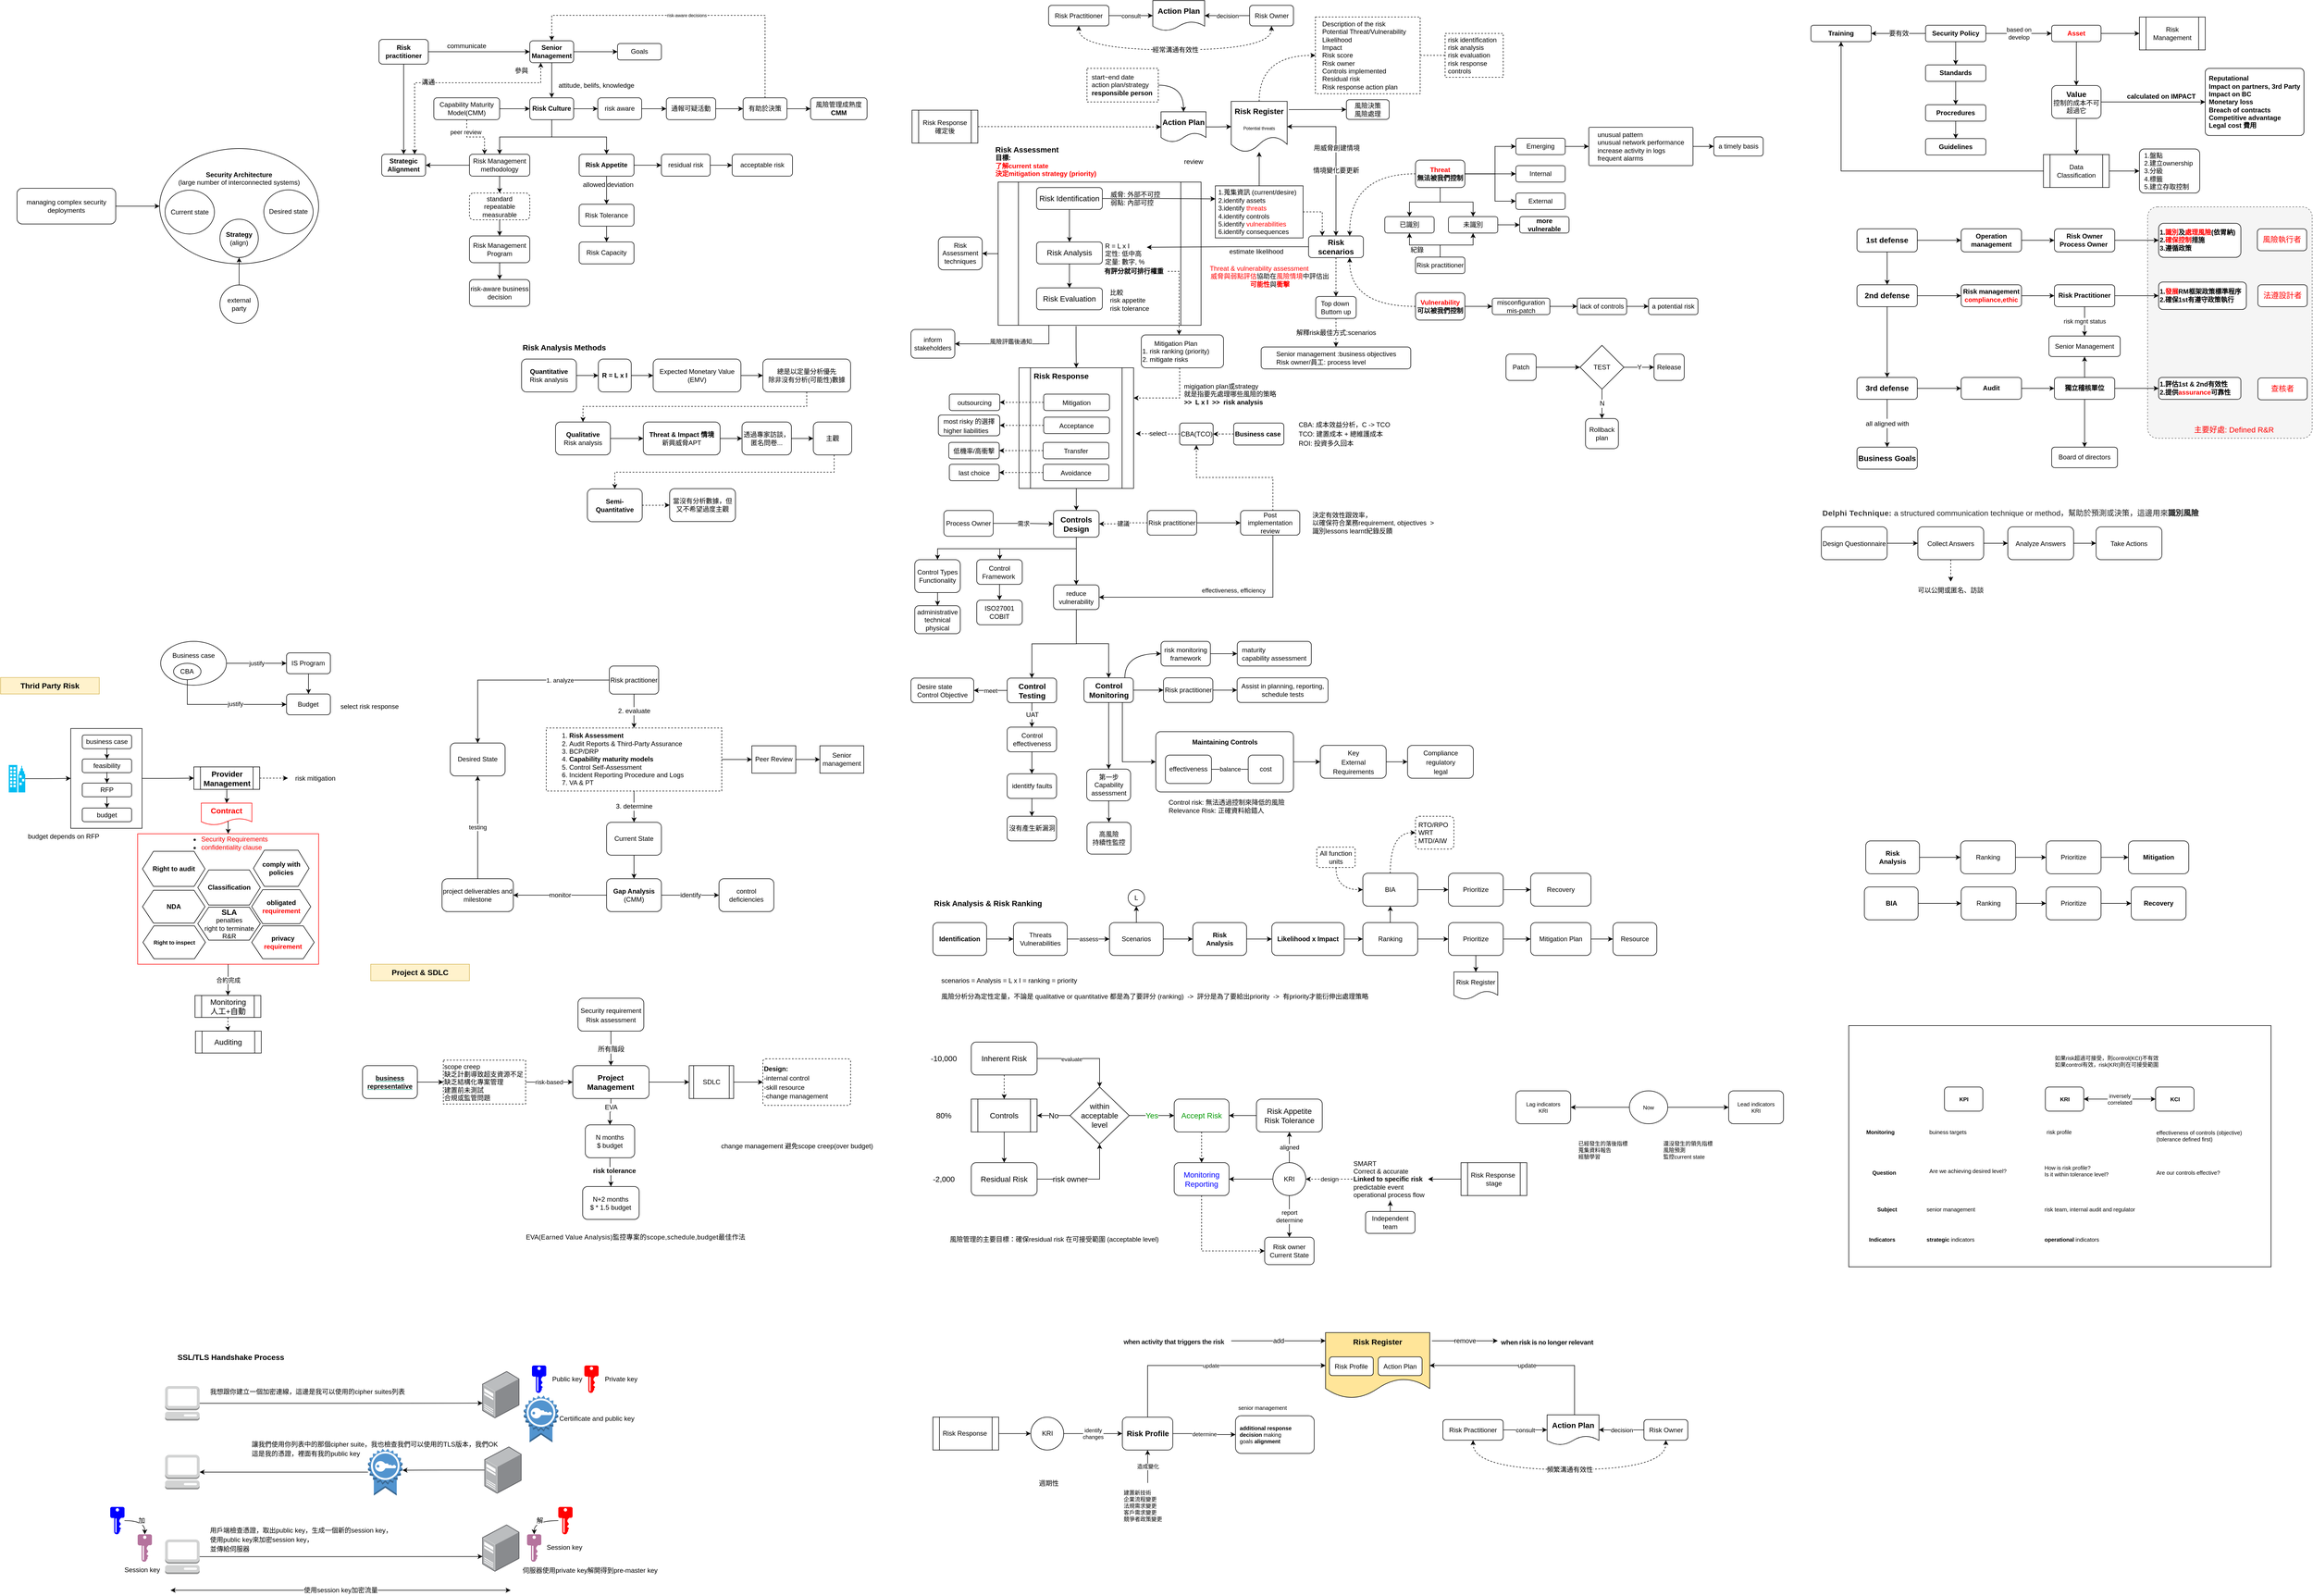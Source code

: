 <mxfile version="18.2.0" type="github">
  <diagram id="kBBc2JsPWASkHgDuxC8e" name="Page-1">
    <mxGraphModel dx="3076" dy="706" grid="1" gridSize="10" guides="1" tooltips="1" connect="1" arrows="1" fold="1" page="1" pageScale="1" pageWidth="1654" pageHeight="1169" background="none" math="0" shadow="0">
      <root>
        <mxCell id="0" />
        <mxCell id="1" parent="0" />
        <mxCell id="ppujjk4q9aCOOOV1Y9fn-51" value="" style="rounded=0;whiteSpace=wrap;html=1;fontSize=10;fontColor=#000000;" parent="1" vertex="1">
          <mxGeometry x="1740" y="1880" width="770" height="440" as="geometry" />
        </mxCell>
        <mxCell id="at9FaAFanRED1QmZHUpi-50" value="" style="rounded=1;whiteSpace=wrap;html=1;fontSize=14;fillColor=#f5f5f5;strokeColor=#666666;fontColor=#333333;dashed=1;arcSize=6;" parent="1" vertex="1">
          <mxGeometry x="2285" y="386.39" width="300" height="422.07" as="geometry" />
        </mxCell>
        <mxCell id="ln6FcJClQyvE4a3wRQ_i-1" style="edgeStyle=orthogonalEdgeStyle;rounded=0;orthogonalLoop=1;jettySize=auto;html=1;entryX=0.5;entryY=0;entryDx=0;entryDy=0;" parent="1" source="ln6FcJClQyvE4a3wRQ_i-3" target="ln6FcJClQyvE4a3wRQ_i-8" edge="1">
          <mxGeometry relative="1" as="geometry" />
        </mxCell>
        <mxCell id="ln6FcJClQyvE4a3wRQ_i-2" value="" style="edgeStyle=orthogonalEdgeStyle;rounded=0;orthogonalLoop=1;jettySize=auto;html=1;" parent="1" source="ln6FcJClQyvE4a3wRQ_i-3" target="ln6FcJClQyvE4a3wRQ_i-14" edge="1">
          <mxGeometry relative="1" as="geometry" />
        </mxCell>
        <mxCell id="ln6FcJClQyvE4a3wRQ_i-3" value="&lt;b&gt;Risk Culture&lt;/b&gt;" style="rounded=1;whiteSpace=wrap;html=1;" parent="1" vertex="1">
          <mxGeometry x="-665" y="187.43" width="80" height="40" as="geometry" />
        </mxCell>
        <mxCell id="ln6FcJClQyvE4a3wRQ_i-4" value="" style="edgeStyle=orthogonalEdgeStyle;rounded=0;orthogonalLoop=1;jettySize=auto;html=1;" parent="1" source="ln6FcJClQyvE4a3wRQ_i-5" target="ln6FcJClQyvE4a3wRQ_i-16" edge="1">
          <mxGeometry relative="1" as="geometry" />
        </mxCell>
        <mxCell id="9qnvDsTE580gVhcHcqW_-9" value="" style="edgeStyle=orthogonalEdgeStyle;rounded=0;orthogonalLoop=1;jettySize=auto;html=1;fontSize=12;" parent="1" source="ln6FcJClQyvE4a3wRQ_i-5" target="9qnvDsTE580gVhcHcqW_-8" edge="1">
          <mxGeometry relative="1" as="geometry" />
        </mxCell>
        <mxCell id="ln6FcJClQyvE4a3wRQ_i-5" value="&lt;b&gt;Risk Appetite&lt;/b&gt;" style="rounded=1;whiteSpace=wrap;html=1;" parent="1" vertex="1">
          <mxGeometry x="-575" y="290.43" width="100" height="40" as="geometry" />
        </mxCell>
        <mxCell id="ln6FcJClQyvE4a3wRQ_i-6" value="" style="edgeStyle=orthogonalEdgeStyle;rounded=0;orthogonalLoop=1;jettySize=auto;html=1;exitX=0.5;exitY=1;exitDx=0;exitDy=0;" parent="1" source="ln6FcJClQyvE4a3wRQ_i-3" target="ln6FcJClQyvE4a3wRQ_i-5" edge="1">
          <mxGeometry relative="1" as="geometry" />
        </mxCell>
        <mxCell id="ln6FcJClQyvE4a3wRQ_i-7" style="edgeStyle=orthogonalEdgeStyle;rounded=0;orthogonalLoop=1;jettySize=auto;html=1;entryX=1;entryY=0.5;entryDx=0;entryDy=0;" parent="1" source="ln6FcJClQyvE4a3wRQ_i-8" target="ln6FcJClQyvE4a3wRQ_i-72" edge="1">
          <mxGeometry relative="1" as="geometry" />
        </mxCell>
        <mxCell id="JK4otoB0jXalJQ3BIUNk-70" value="" style="edgeStyle=orthogonalEdgeStyle;rounded=0;orthogonalLoop=1;jettySize=auto;html=1;fontSize=12;startArrow=none;startFill=0;" parent="1" source="ln6FcJClQyvE4a3wRQ_i-8" target="JK4otoB0jXalJQ3BIUNk-69" edge="1">
          <mxGeometry relative="1" as="geometry" />
        </mxCell>
        <mxCell id="ln6FcJClQyvE4a3wRQ_i-8" value="Risk Management methodology" style="rounded=1;whiteSpace=wrap;html=1;" parent="1" vertex="1">
          <mxGeometry x="-775" y="290.43" width="110" height="40" as="geometry" />
        </mxCell>
        <mxCell id="ln6FcJClQyvE4a3wRQ_i-9" style="edgeStyle=orthogonalEdgeStyle;rounded=0;orthogonalLoop=1;jettySize=auto;html=1;entryX=0.5;entryY=0;entryDx=0;entryDy=0;" parent="1" source="ln6FcJClQyvE4a3wRQ_i-11" target="ln6FcJClQyvE4a3wRQ_i-3" edge="1">
          <mxGeometry relative="1" as="geometry" />
        </mxCell>
        <mxCell id="ln6FcJClQyvE4a3wRQ_i-10" value="" style="edgeStyle=orthogonalEdgeStyle;rounded=0;orthogonalLoop=1;jettySize=auto;html=1;" parent="1" source="ln6FcJClQyvE4a3wRQ_i-11" target="ln6FcJClQyvE4a3wRQ_i-56" edge="1">
          <mxGeometry relative="1" as="geometry" />
        </mxCell>
        <mxCell id="ln6FcJClQyvE4a3wRQ_i-11" value="&lt;b&gt;Senior Management&lt;/b&gt;" style="rounded=1;whiteSpace=wrap;html=1;" parent="1" vertex="1">
          <mxGeometry x="-665" y="83.43" width="80" height="40" as="geometry" />
        </mxCell>
        <mxCell id="ln6FcJClQyvE4a3wRQ_i-12" value="attitude, belifs, knowledge" style="text;html=1;strokeColor=none;fillColor=none;align=center;verticalAlign=middle;whiteSpace=wrap;rounded=0;" parent="1" vertex="1">
          <mxGeometry x="-626" y="149.95" width="165" height="30" as="geometry" />
        </mxCell>
        <mxCell id="ln6FcJClQyvE4a3wRQ_i-13" value="" style="edgeStyle=orthogonalEdgeStyle;rounded=0;orthogonalLoop=1;jettySize=auto;html=1;" parent="1" source="ln6FcJClQyvE4a3wRQ_i-14" target="ln6FcJClQyvE4a3wRQ_i-15" edge="1">
          <mxGeometry relative="1" as="geometry" />
        </mxCell>
        <mxCell id="ln6FcJClQyvE4a3wRQ_i-14" value="risk aware" style="rounded=1;whiteSpace=wrap;html=1;" parent="1" vertex="1">
          <mxGeometry x="-541" y="187.43" width="80" height="40" as="geometry" />
        </mxCell>
        <mxCell id="TevLKIAy9YhjM-IDDqqt-16" value="" style="rounded=0;orthogonalLoop=1;jettySize=auto;html=1;fontSize=8;fontColor=#000000;startArrow=none;startFill=0;edgeStyle=orthogonalEdgeStyle;" parent="1" source="ln6FcJClQyvE4a3wRQ_i-15" target="TevLKIAy9YhjM-IDDqqt-15" edge="1">
          <mxGeometry relative="1" as="geometry" />
        </mxCell>
        <mxCell id="ln6FcJClQyvE4a3wRQ_i-15" value="通報可疑活動" style="rounded=1;whiteSpace=wrap;html=1;" parent="1" vertex="1">
          <mxGeometry x="-416" y="187.43" width="90" height="40" as="geometry" />
        </mxCell>
        <mxCell id="at9FaAFanRED1QmZHUpi-53" value="" style="edgeStyle=orthogonalEdgeStyle;rounded=0;orthogonalLoop=1;jettySize=auto;html=1;fontSize=14;fontColor=#FF0000;" parent="1" source="ln6FcJClQyvE4a3wRQ_i-16" target="at9FaAFanRED1QmZHUpi-52" edge="1">
          <mxGeometry relative="1" as="geometry" />
        </mxCell>
        <mxCell id="ln6FcJClQyvE4a3wRQ_i-16" value="Risk Tolerance" style="rounded=1;whiteSpace=wrap;html=1;" parent="1" vertex="1">
          <mxGeometry x="-575" y="381.68" width="100" height="40" as="geometry" />
        </mxCell>
        <mxCell id="ln6FcJClQyvE4a3wRQ_i-17" value="allowed deviation" style="text;html=1;strokeColor=none;fillColor=none;align=center;verticalAlign=middle;whiteSpace=wrap;rounded=0;" parent="1" vertex="1">
          <mxGeometry x="-584.5" y="330.43" width="124" height="32" as="geometry" />
        </mxCell>
        <mxCell id="ln6FcJClQyvE4a3wRQ_i-18" value="" style="edgeStyle=orthogonalEdgeStyle;rounded=0;orthogonalLoop=1;jettySize=auto;html=1;" parent="1" source="ln6FcJClQyvE4a3wRQ_i-19" target="ln6FcJClQyvE4a3wRQ_i-21" edge="1">
          <mxGeometry relative="1" as="geometry" />
        </mxCell>
        <mxCell id="FXxkkbOfWT-pd1TcEbKr-78" value="" style="edgeStyle=orthogonalEdgeStyle;rounded=0;orthogonalLoop=1;jettySize=auto;html=1;fontFamily=Helvetica;fontSize=14;fontColor=#000000;startArrow=none;startFill=0;endArrow=classic;endFill=1;" edge="1" parent="1" source="ln6FcJClQyvE4a3wRQ_i-19" target="FXxkkbOfWT-pd1TcEbKr-77">
          <mxGeometry relative="1" as="geometry" />
        </mxCell>
        <mxCell id="ln6FcJClQyvE4a3wRQ_i-19" value="&lt;b&gt;&lt;font color=&quot;#ff0000&quot;&gt;Asset&lt;/font&gt;&lt;/b&gt;" style="rounded=1;whiteSpace=wrap;html=1;" parent="1" vertex="1">
          <mxGeometry x="2110" y="55.06" width="90" height="30" as="geometry" />
        </mxCell>
        <mxCell id="ln6FcJClQyvE4a3wRQ_i-20" style="edgeStyle=orthogonalEdgeStyle;rounded=0;orthogonalLoop=1;jettySize=auto;html=1;entryX=0;entryY=0.5;entryDx=0;entryDy=0;" parent="1" source="ln6FcJClQyvE4a3wRQ_i-21" target="ln6FcJClQyvE4a3wRQ_i-22" edge="1">
          <mxGeometry relative="1" as="geometry" />
        </mxCell>
        <mxCell id="FXxkkbOfWT-pd1TcEbKr-61" value="" style="edgeStyle=none;rounded=0;orthogonalLoop=1;jettySize=auto;html=1;fontFamily=Helvetica;fontSize=12;fontColor=#000000;startArrow=none;startFill=0;endArrow=classic;endFill=1;" edge="1" parent="1" source="ln6FcJClQyvE4a3wRQ_i-21" target="FXxkkbOfWT-pd1TcEbKr-60">
          <mxGeometry relative="1" as="geometry" />
        </mxCell>
        <mxCell id="ln6FcJClQyvE4a3wRQ_i-21" value="&lt;b&gt;&lt;font style=&quot;font-size: 14px;&quot;&gt;Value&lt;/font&gt;&lt;/b&gt;&lt;br&gt;控制的成本不可超過它" style="rounded=1;whiteSpace=wrap;html=1;" parent="1" vertex="1">
          <mxGeometry x="2110" y="165.06" width="90" height="60" as="geometry" />
        </mxCell>
        <mxCell id="ln6FcJClQyvE4a3wRQ_i-22" value="&lt;div style=&quot;text-align: left;&quot;&gt;&lt;b style=&quot;background-color: initial;&quot;&gt;Reputational&lt;/b&gt;&lt;/div&gt;&lt;b&gt;&lt;div style=&quot;text-align: left;&quot;&gt;&lt;b style=&quot;background-color: initial;&quot;&gt;Impact on partners, 3rd Party&lt;/b&gt;&lt;/div&gt;&lt;div style=&quot;text-align: left;&quot;&gt;&lt;b style=&quot;background-color: initial;&quot;&gt;Impact on BC&lt;/b&gt;&lt;/div&gt;&lt;div style=&quot;text-align: left;&quot;&gt;&lt;b style=&quot;background-color: initial;&quot;&gt;Monetary loss&lt;/b&gt;&lt;/div&gt;&lt;div style=&quot;text-align: left;&quot;&gt;Breach of contracts&lt;/div&gt;&lt;div style=&quot;text-align: left;&quot;&gt;Competitive advantage&lt;/div&gt;&lt;div style=&quot;text-align: left;&quot;&gt;Legal cost 費用&lt;/div&gt;&lt;/b&gt;" style="rounded=1;whiteSpace=wrap;html=1;arcSize=6;" parent="1" vertex="1">
          <mxGeometry x="2390" y="133.81" width="180" height="122.5" as="geometry" />
        </mxCell>
        <mxCell id="ln6FcJClQyvE4a3wRQ_i-23" value="&lt;b&gt;calculated on IMPACT&lt;/b&gt;" style="text;html=1;strokeColor=none;fillColor=none;align=center;verticalAlign=middle;whiteSpace=wrap;rounded=0;" parent="1" vertex="1">
          <mxGeometry x="2230" y="170.06" width="160" height="30" as="geometry" />
        </mxCell>
        <mxCell id="ln6FcJClQyvE4a3wRQ_i-24" value="" style="edgeStyle=orthogonalEdgeStyle;rounded=0;orthogonalLoop=1;jettySize=auto;html=1;" parent="1" source="ln6FcJClQyvE4a3wRQ_i-29" target="ln6FcJClQyvE4a3wRQ_i-30" edge="1">
          <mxGeometry relative="1" as="geometry" />
        </mxCell>
        <mxCell id="ln6FcJClQyvE4a3wRQ_i-25" style="edgeStyle=orthogonalEdgeStyle;rounded=0;orthogonalLoop=1;jettySize=auto;html=1;entryX=0.5;entryY=0;entryDx=0;entryDy=0;" parent="1" source="ln6FcJClQyvE4a3wRQ_i-29" target="ln6FcJClQyvE4a3wRQ_i-32" edge="1">
          <mxGeometry relative="1" as="geometry" />
        </mxCell>
        <mxCell id="ln6FcJClQyvE4a3wRQ_i-26" value="" style="edgeStyle=orthogonalEdgeStyle;rounded=0;orthogonalLoop=1;jettySize=auto;html=1;" parent="1" source="ln6FcJClQyvE4a3wRQ_i-29" target="ln6FcJClQyvE4a3wRQ_i-37" edge="1">
          <mxGeometry relative="1" as="geometry" />
        </mxCell>
        <mxCell id="ln6FcJClQyvE4a3wRQ_i-27" value="" style="edgeStyle=orthogonalEdgeStyle;rounded=0;orthogonalLoop=1;jettySize=auto;html=1;" parent="1" source="ln6FcJClQyvE4a3wRQ_i-29" target="ln6FcJClQyvE4a3wRQ_i-38" edge="1">
          <mxGeometry relative="1" as="geometry">
            <Array as="points">
              <mxPoint x="1095" y="325.96" />
              <mxPoint x="1095" y="375.96" />
            </Array>
          </mxGeometry>
        </mxCell>
        <mxCell id="ln6FcJClQyvE4a3wRQ_i-28" value="" style="edgeStyle=orthogonalEdgeStyle;rounded=0;orthogonalLoop=1;jettySize=auto;html=1;entryX=0;entryY=0.5;entryDx=0;entryDy=0;" parent="1" source="ln6FcJClQyvE4a3wRQ_i-29" target="ln6FcJClQyvE4a3wRQ_i-40" edge="1">
          <mxGeometry relative="1" as="geometry">
            <Array as="points">
              <mxPoint x="1095" y="325.96" />
              <mxPoint x="1095" y="275.96" />
            </Array>
          </mxGeometry>
        </mxCell>
        <mxCell id="TevLKIAy9YhjM-IDDqqt-13" style="edgeStyle=orthogonalEdgeStyle;rounded=0;orthogonalLoop=1;jettySize=auto;html=1;entryX=0.75;entryY=0;entryDx=0;entryDy=0;fontSize=8;fontColor=#000000;startArrow=none;startFill=0;curved=1;dashed=1;" parent="1" source="ln6FcJClQyvE4a3wRQ_i-29" target="TevLKIAy9YhjM-IDDqqt-4" edge="1">
          <mxGeometry relative="1" as="geometry" />
        </mxCell>
        <mxCell id="ln6FcJClQyvE4a3wRQ_i-29" value="&lt;b&gt;&lt;font color=&quot;#ff0000&quot;&gt;Threat&lt;/font&gt;&lt;br&gt;無法被我們控制&lt;/b&gt;" style="rounded=1;whiteSpace=wrap;html=1;" parent="1" vertex="1">
          <mxGeometry x="950" y="301.14" width="90" height="50" as="geometry" />
        </mxCell>
        <mxCell id="ln6FcJClQyvE4a3wRQ_i-30" value="已識別" style="rounded=1;whiteSpace=wrap;html=1;" parent="1" vertex="1">
          <mxGeometry x="894" y="404.14" width="90" height="30" as="geometry" />
        </mxCell>
        <mxCell id="ln6FcJClQyvE4a3wRQ_i-31" value="" style="edgeStyle=orthogonalEdgeStyle;rounded=0;orthogonalLoop=1;jettySize=auto;html=1;" parent="1" source="ln6FcJClQyvE4a3wRQ_i-32" target="ln6FcJClQyvE4a3wRQ_i-33" edge="1">
          <mxGeometry relative="1" as="geometry" />
        </mxCell>
        <mxCell id="ln6FcJClQyvE4a3wRQ_i-32" value="未識別" style="rounded=1;whiteSpace=wrap;html=1;" parent="1" vertex="1">
          <mxGeometry x="1010" y="404.14" width="90" height="30" as="geometry" />
        </mxCell>
        <mxCell id="ln6FcJClQyvE4a3wRQ_i-33" value="&lt;b&gt;more vulnerable&lt;/b&gt;" style="rounded=1;whiteSpace=wrap;html=1;" parent="1" vertex="1">
          <mxGeometry x="1140" y="404.14" width="90" height="30" as="geometry" />
        </mxCell>
        <mxCell id="ln6FcJClQyvE4a3wRQ_i-34" value="" style="edgeStyle=orthogonalEdgeStyle;rounded=0;orthogonalLoop=1;jettySize=auto;html=1;" parent="1" source="ln6FcJClQyvE4a3wRQ_i-36" target="ln6FcJClQyvE4a3wRQ_i-30" edge="1">
          <mxGeometry relative="1" as="geometry" />
        </mxCell>
        <mxCell id="ln6FcJClQyvE4a3wRQ_i-35" style="edgeStyle=orthogonalEdgeStyle;rounded=0;orthogonalLoop=1;jettySize=auto;html=1;entryX=0.5;entryY=1;entryDx=0;entryDy=0;" parent="1" source="ln6FcJClQyvE4a3wRQ_i-36" target="ln6FcJClQyvE4a3wRQ_i-32" edge="1">
          <mxGeometry relative="1" as="geometry" />
        </mxCell>
        <mxCell id="ln6FcJClQyvE4a3wRQ_i-36" value="Risk practitioner" style="rounded=1;whiteSpace=wrap;html=1;" parent="1" vertex="1">
          <mxGeometry x="950" y="478.02" width="90" height="30" as="geometry" />
        </mxCell>
        <mxCell id="ln6FcJClQyvE4a3wRQ_i-37" value="Internal" style="rounded=1;whiteSpace=wrap;html=1;" parent="1" vertex="1">
          <mxGeometry x="1133" y="311.14" width="90" height="30" as="geometry" />
        </mxCell>
        <mxCell id="ln6FcJClQyvE4a3wRQ_i-38" value="External" style="rounded=1;whiteSpace=wrap;html=1;" parent="1" vertex="1">
          <mxGeometry x="1133" y="361.14" width="90" height="30" as="geometry" />
        </mxCell>
        <mxCell id="ln6FcJClQyvE4a3wRQ_i-39" value="" style="edgeStyle=orthogonalEdgeStyle;rounded=0;orthogonalLoop=1;jettySize=auto;html=1;" parent="1" source="ln6FcJClQyvE4a3wRQ_i-40" target="ln6FcJClQyvE4a3wRQ_i-42" edge="1">
          <mxGeometry relative="1" as="geometry" />
        </mxCell>
        <mxCell id="ln6FcJClQyvE4a3wRQ_i-40" value="Emerging" style="rounded=1;whiteSpace=wrap;html=1;" parent="1" vertex="1">
          <mxGeometry x="1133" y="261.14" width="90" height="30" as="geometry" />
        </mxCell>
        <mxCell id="ln6FcJClQyvE4a3wRQ_i-41" value="" style="edgeStyle=orthogonalEdgeStyle;rounded=0;orthogonalLoop=1;jettySize=auto;html=1;" parent="1" source="ln6FcJClQyvE4a3wRQ_i-42" target="ln6FcJClQyvE4a3wRQ_i-43" edge="1">
          <mxGeometry relative="1" as="geometry" />
        </mxCell>
        <mxCell id="ln6FcJClQyvE4a3wRQ_i-42" value="&lt;div style=&quot;text-align: left;&quot;&gt;&lt;span style=&quot;background-color: initial;&quot;&gt;unusual pattern&lt;/span&gt;&lt;/div&gt;&lt;div style=&quot;text-align: left;&quot;&gt;&lt;span style=&quot;background-color: initial;&quot;&gt;unusual network performance&lt;/span&gt;&lt;/div&gt;&lt;div style=&quot;text-align: left;&quot;&gt;&lt;span style=&quot;background-color: initial;&quot;&gt;increase activity in logs&lt;/span&gt;&lt;/div&gt;&lt;div style=&quot;text-align: left;&quot;&gt;&lt;span style=&quot;background-color: initial;&quot;&gt;frequent alarms&lt;/span&gt;&lt;/div&gt;" style="rounded=1;whiteSpace=wrap;html=1;arcSize=3;" parent="1" vertex="1">
          <mxGeometry x="1266" y="241.14" width="190" height="70" as="geometry" />
        </mxCell>
        <mxCell id="ln6FcJClQyvE4a3wRQ_i-43" value="&lt;div style=&quot;text-align: left;&quot;&gt;a timely basis&lt;/div&gt;" style="rounded=1;whiteSpace=wrap;html=1;" parent="1" vertex="1">
          <mxGeometry x="1494" y="258.64" width="90" height="35" as="geometry" />
        </mxCell>
        <mxCell id="ln6FcJClQyvE4a3wRQ_i-44" value="" style="edgeStyle=orthogonalEdgeStyle;rounded=0;orthogonalLoop=1;jettySize=auto;html=1;" parent="1" source="ln6FcJClQyvE4a3wRQ_i-45" target="ln6FcJClQyvE4a3wRQ_i-47" edge="1">
          <mxGeometry relative="1" as="geometry" />
        </mxCell>
        <mxCell id="TevLKIAy9YhjM-IDDqqt-14" style="edgeStyle=orthogonalEdgeStyle;curved=1;rounded=0;orthogonalLoop=1;jettySize=auto;html=1;entryX=0.75;entryY=1;entryDx=0;entryDy=0;dashed=1;fontSize=8;fontColor=#000000;startArrow=none;startFill=0;" parent="1" source="ln6FcJClQyvE4a3wRQ_i-45" target="TevLKIAy9YhjM-IDDqqt-4" edge="1">
          <mxGeometry relative="1" as="geometry" />
        </mxCell>
        <mxCell id="ln6FcJClQyvE4a3wRQ_i-45" value="&lt;b&gt;&lt;font color=&quot;#ff0000&quot;&gt;Vulnerability&lt;/font&gt;&lt;br&gt;可以被我們控制&lt;/b&gt;" style="rounded=1;whiteSpace=wrap;html=1;" parent="1" vertex="1">
          <mxGeometry x="950" y="542.89" width="90" height="50" as="geometry" />
        </mxCell>
        <mxCell id="ln6FcJClQyvE4a3wRQ_i-46" value="" style="edgeStyle=orthogonalEdgeStyle;rounded=0;orthogonalLoop=1;jettySize=auto;html=1;" parent="1" source="ln6FcJClQyvE4a3wRQ_i-47" target="ln6FcJClQyvE4a3wRQ_i-49" edge="1">
          <mxGeometry relative="1" as="geometry" />
        </mxCell>
        <mxCell id="ln6FcJClQyvE4a3wRQ_i-47" value="misconfiguration&lt;br&gt;mis-patch" style="rounded=1;whiteSpace=wrap;html=1;" parent="1" vertex="1">
          <mxGeometry x="1090" y="552.89" width="105" height="30" as="geometry" />
        </mxCell>
        <mxCell id="ln6FcJClQyvE4a3wRQ_i-48" value="" style="edgeStyle=orthogonalEdgeStyle;rounded=0;orthogonalLoop=1;jettySize=auto;html=1;" parent="1" source="ln6FcJClQyvE4a3wRQ_i-49" target="ln6FcJClQyvE4a3wRQ_i-50" edge="1">
          <mxGeometry relative="1" as="geometry" />
        </mxCell>
        <mxCell id="ln6FcJClQyvE4a3wRQ_i-49" value="lack of controls" style="rounded=1;whiteSpace=wrap;html=1;" parent="1" vertex="1">
          <mxGeometry x="1245" y="552.89" width="90" height="30" as="geometry" />
        </mxCell>
        <mxCell id="ln6FcJClQyvE4a3wRQ_i-50" value="a potential risk" style="rounded=1;whiteSpace=wrap;html=1;" parent="1" vertex="1">
          <mxGeometry x="1375" y="552.89" width="90" height="30" as="geometry" />
        </mxCell>
        <mxCell id="ln6FcJClQyvE4a3wRQ_i-51" value="紀錄" style="text;html=1;strokeColor=none;fillColor=none;align=center;verticalAlign=middle;whiteSpace=wrap;rounded=0;" parent="1" vertex="1">
          <mxGeometry x="923" y="448.02" width="60" height="34" as="geometry" />
        </mxCell>
        <mxCell id="ln6FcJClQyvE4a3wRQ_i-52" value="" style="edgeStyle=orthogonalEdgeStyle;rounded=0;orthogonalLoop=1;jettySize=auto;html=1;" parent="1" source="ln6FcJClQyvE4a3wRQ_i-54" target="ln6FcJClQyvE4a3wRQ_i-11" edge="1">
          <mxGeometry relative="1" as="geometry" />
        </mxCell>
        <mxCell id="ln6FcJClQyvE4a3wRQ_i-53" style="edgeStyle=orthogonalEdgeStyle;rounded=0;orthogonalLoop=1;jettySize=auto;html=1;entryX=0.5;entryY=0;entryDx=0;entryDy=0;" parent="1" source="ln6FcJClQyvE4a3wRQ_i-54" target="ln6FcJClQyvE4a3wRQ_i-72" edge="1">
          <mxGeometry relative="1" as="geometry" />
        </mxCell>
        <mxCell id="ln6FcJClQyvE4a3wRQ_i-54" value="&lt;b&gt;Risk practitioner&lt;/b&gt;" style="rounded=1;whiteSpace=wrap;html=1;" parent="1" vertex="1">
          <mxGeometry x="-940" y="80.91" width="90" height="45.04" as="geometry" />
        </mxCell>
        <mxCell id="ln6FcJClQyvE4a3wRQ_i-55" value="communicate" style="text;html=1;strokeColor=none;fillColor=none;align=center;verticalAlign=middle;whiteSpace=wrap;rounded=0;" parent="1" vertex="1">
          <mxGeometry x="-825" y="78.43" width="90" height="30" as="geometry" />
        </mxCell>
        <mxCell id="ln6FcJClQyvE4a3wRQ_i-56" value="Goals" style="rounded=1;whiteSpace=wrap;html=1;" parent="1" vertex="1">
          <mxGeometry x="-505" y="88.43" width="80" height="30" as="geometry" />
        </mxCell>
        <mxCell id="sEhgoOJz0VxtFth73quX-20" value="" style="edgeStyle=orthogonalEdgeStyle;rounded=0;orthogonalLoop=1;jettySize=auto;html=1;fontFamily=Helvetica;fontSize=12;entryX=0.5;entryY=0;entryDx=0;entryDy=0;exitX=0.384;exitY=1.006;exitDx=0;exitDy=0;exitPerimeter=0;" parent="1" source="ln6FcJClQyvE4a3wRQ_i-57" target="9qnvDsTE580gVhcHcqW_-21" edge="1">
          <mxGeometry relative="1" as="geometry">
            <mxPoint x="374" y="689.96" as="targetPoint" />
          </mxGeometry>
        </mxCell>
        <mxCell id="sEhgoOJz0VxtFth73quX-22" value="" style="edgeStyle=orthogonalEdgeStyle;rounded=0;orthogonalLoop=1;jettySize=auto;html=1;fontFamily=Helvetica;fontSize=12;fontColor=#FF0000;" parent="1" source="ln6FcJClQyvE4a3wRQ_i-57" target="sEhgoOJz0VxtFth73quX-21" edge="1">
          <mxGeometry relative="1" as="geometry" />
        </mxCell>
        <mxCell id="KODNFRQt7JBXWhugqiNK-2" style="edgeStyle=orthogonalEdgeStyle;rounded=0;orthogonalLoop=1;jettySize=auto;html=1;entryX=1;entryY=0.5;entryDx=0;entryDy=0;exitX=0.25;exitY=1;exitDx=0;exitDy=0;" parent="1" source="ln6FcJClQyvE4a3wRQ_i-57" target="KODNFRQt7JBXWhugqiNK-1" edge="1">
          <mxGeometry relative="1" as="geometry" />
        </mxCell>
        <mxCell id="KODNFRQt7JBXWhugqiNK-3" value="風險評鑑後通知" style="edgeLabel;html=1;align=center;verticalAlign=middle;resizable=0;points=[];" parent="KODNFRQt7JBXWhugqiNK-2" vertex="1" connectable="0">
          <mxGeometry x="0.458" y="4" relative="1" as="geometry">
            <mxPoint x="46" y="-8" as="offset" />
          </mxGeometry>
        </mxCell>
        <mxCell id="ln6FcJClQyvE4a3wRQ_i-57" value="" style="shape=process;whiteSpace=wrap;html=1;backgroundOutline=1;" parent="1" vertex="1">
          <mxGeometry x="189" y="341.14" width="370" height="261.25" as="geometry" />
        </mxCell>
        <mxCell id="ln6FcJClQyvE4a3wRQ_i-58" value="" style="edgeStyle=orthogonalEdgeStyle;rounded=0;orthogonalLoop=1;jettySize=auto;html=1;" parent="1" source="ln6FcJClQyvE4a3wRQ_i-61" target="ln6FcJClQyvE4a3wRQ_i-63" edge="1">
          <mxGeometry relative="1" as="geometry" />
        </mxCell>
        <mxCell id="ln6FcJClQyvE4a3wRQ_i-59" style="edgeStyle=orthogonalEdgeStyle;rounded=0;orthogonalLoop=1;jettySize=auto;html=1;entryX=0;entryY=0.25;entryDx=0;entryDy=0;" parent="1" source="ln6FcJClQyvE4a3wRQ_i-61" target="ln6FcJClQyvE4a3wRQ_i-69" edge="1">
          <mxGeometry relative="1" as="geometry" />
        </mxCell>
        <mxCell id="ln6FcJClQyvE4a3wRQ_i-61" value="&lt;font style=&quot;font-size: 14px;&quot;&gt;Risk Identification&lt;/font&gt;" style="rounded=1;whiteSpace=wrap;html=1;" parent="1" vertex="1">
          <mxGeometry x="259" y="351.14" width="120" height="40" as="geometry" />
        </mxCell>
        <mxCell id="ln6FcJClQyvE4a3wRQ_i-62" value="" style="edgeStyle=orthogonalEdgeStyle;rounded=0;orthogonalLoop=1;jettySize=auto;html=1;" parent="1" source="ln6FcJClQyvE4a3wRQ_i-63" target="ln6FcJClQyvE4a3wRQ_i-64" edge="1">
          <mxGeometry relative="1" as="geometry" />
        </mxCell>
        <mxCell id="ln6FcJClQyvE4a3wRQ_i-63" value="&lt;font style=&quot;font-size: 14px;&quot;&gt;Risk Analysis&lt;/font&gt;" style="rounded=1;whiteSpace=wrap;html=1;" parent="1" vertex="1">
          <mxGeometry x="259" y="450.39" width="120" height="40" as="geometry" />
        </mxCell>
        <mxCell id="ln6FcJClQyvE4a3wRQ_i-64" value="&lt;font style=&quot;font-size: 14px;&quot;&gt;Risk Evaluation&lt;/font&gt;" style="rounded=1;whiteSpace=wrap;html=1;" parent="1" vertex="1">
          <mxGeometry x="259" y="534.14" width="120" height="40" as="geometry" />
        </mxCell>
        <mxCell id="ln6FcJClQyvE4a3wRQ_i-65" value="&lt;b&gt;&lt;font style=&quot;font-size: 14px;&quot;&gt;Risk Assessment&lt;/font&gt;&lt;br&gt;目標: &lt;br&gt;&lt;font color=&quot;#ff0000&quot;&gt;了解current state&lt;br&gt;決定mitigation strategy (priority)&lt;/font&gt;&lt;br&gt;&lt;/b&gt;" style="text;html=1;strokeColor=none;fillColor=none;align=left;verticalAlign=middle;whiteSpace=wrap;rounded=0;" parent="1" vertex="1">
          <mxGeometry x="182" y="269.96" width="220" height="66.18" as="geometry" />
        </mxCell>
        <mxCell id="ln6FcJClQyvE4a3wRQ_i-66" value="R = L x I&lt;br&gt;定性: 低中高&lt;br&gt;定量: 數字, %" style="text;html=1;strokeColor=none;fillColor=none;align=left;verticalAlign=middle;whiteSpace=wrap;rounded=0;" parent="1" vertex="1">
          <mxGeometry x="382" y="448.27" width="78" height="47" as="geometry" />
        </mxCell>
        <mxCell id="ln6FcJClQyvE4a3wRQ_i-67" value="比較&lt;br&gt;risk appetite&lt;br&gt;risk tolerance" style="text;html=1;strokeColor=none;fillColor=none;align=left;verticalAlign=middle;whiteSpace=wrap;rounded=0;" parent="1" vertex="1">
          <mxGeometry x="391" y="532.89" width="90" height="47.93" as="geometry" />
        </mxCell>
        <mxCell id="ln6FcJClQyvE4a3wRQ_i-68" value="威脅: 外部不可控&lt;br&gt;弱點: 內部可控" style="text;html=1;strokeColor=none;fillColor=none;align=left;verticalAlign=middle;whiteSpace=wrap;rounded=0;" parent="1" vertex="1">
          <mxGeometry x="392" y="356.39" width="110" height="30" as="geometry" />
        </mxCell>
        <mxCell id="TevLKIAy9YhjM-IDDqqt-8" style="edgeStyle=orthogonalEdgeStyle;rounded=0;orthogonalLoop=1;jettySize=auto;html=1;entryX=0.25;entryY=0;entryDx=0;entryDy=0;fontColor=#FF0000;startArrow=none;startFill=0;dashed=1;" parent="1" source="ln6FcJClQyvE4a3wRQ_i-69" target="TevLKIAy9YhjM-IDDqqt-4" edge="1">
          <mxGeometry relative="1" as="geometry" />
        </mxCell>
        <mxCell id="TevLKIAy9YhjM-IDDqqt-12" value="" style="edgeStyle=orthogonalEdgeStyle;rounded=0;orthogonalLoop=1;jettySize=auto;html=1;fontSize=8;fontColor=#000000;startArrow=none;startFill=0;" parent="1" source="ln6FcJClQyvE4a3wRQ_i-69" target="ln6FcJClQyvE4a3wRQ_i-70" edge="1">
          <mxGeometry relative="1" as="geometry" />
        </mxCell>
        <mxCell id="ln6FcJClQyvE4a3wRQ_i-69" value="&amp;nbsp;1.蒐集資訊 (current/desire)&lt;br&gt;&amp;nbsp;2.identify assets&lt;span style=&quot;background-color: initial;&quot;&gt;&amp;nbsp;&lt;br&gt;&amp;nbsp;3.identify &lt;font color=&quot;#ff0000&quot;&gt;threats&lt;br&gt;&lt;/font&gt;&lt;/span&gt;&amp;nbsp;4.identify controls&lt;br&gt;&lt;span style=&quot;background-color: initial;&quot;&gt;&amp;nbsp;5.identify &lt;font color=&quot;#ff0000&quot;&gt;vulnerabilities&lt;/font&gt;&lt;/span&gt;&lt;span style=&quot;background-color: initial;&quot;&gt;&lt;br&gt;&amp;nbsp;6.identify consequences&lt;/span&gt;" style="rounded=1;whiteSpace=wrap;html=1;align=left;arcSize=0;" parent="1" vertex="1">
          <mxGeometry x="585" y="348.02" width="160" height="95" as="geometry" />
        </mxCell>
        <mxCell id="TevLKIAy9YhjM-IDDqqt-11" style="edgeStyle=orthogonalEdgeStyle;rounded=0;orthogonalLoop=1;jettySize=auto;html=1;entryX=0.5;entryY=0;entryDx=0;entryDy=0;fontSize=8;fontColor=#000000;startArrow=classic;startFill=1;" parent="1" source="ln6FcJClQyvE4a3wRQ_i-70" target="TevLKIAy9YhjM-IDDqqt-4" edge="1">
          <mxGeometry relative="1" as="geometry" />
        </mxCell>
        <mxCell id="FXxkkbOfWT-pd1TcEbKr-52" value="用威脅創建情境" style="edgeLabel;html=1;align=center;verticalAlign=middle;resizable=0;points=[];fontSize=12;fontFamily=Helvetica;fontColor=#000000;" vertex="1" connectable="0" parent="TevLKIAy9YhjM-IDDqqt-11">
          <mxGeometry x="-0.112" y="1" relative="1" as="geometry">
            <mxPoint as="offset" />
          </mxGeometry>
        </mxCell>
        <mxCell id="FXxkkbOfWT-pd1TcEbKr-53" value="情境變化要更新" style="edgeLabel;html=1;align=center;verticalAlign=middle;resizable=0;points=[];fontSize=12;fontFamily=Helvetica;fontColor=#000000;" vertex="1" connectable="0" parent="TevLKIAy9YhjM-IDDqqt-11">
          <mxGeometry x="0.415" relative="1" as="geometry">
            <mxPoint y="-35" as="offset" />
          </mxGeometry>
        </mxCell>
        <mxCell id="SDLIVgf6bMx2vHqrKDDa-28" style="edgeStyle=orthogonalEdgeStyle;rounded=0;orthogonalLoop=1;jettySize=auto;html=1;entryX=0;entryY=0.5;entryDx=0;entryDy=0;fontColor=#000000;curved=1;exitX=0.5;exitY=0;exitDx=0;exitDy=0;dashed=1;" parent="1" source="ln6FcJClQyvE4a3wRQ_i-70" target="SDLIVgf6bMx2vHqrKDDa-27" edge="1">
          <mxGeometry relative="1" as="geometry" />
        </mxCell>
        <mxCell id="SDLIVgf6bMx2vHqrKDDa-34" style="rounded=0;orthogonalLoop=1;jettySize=auto;html=1;entryX=0;entryY=0.5;entryDx=0;entryDy=0;fontColor=#000000;exitX=1.029;exitY=0.164;exitDx=0;exitDy=0;exitPerimeter=0;" parent="1" source="ln6FcJClQyvE4a3wRQ_i-70" target="SDLIVgf6bMx2vHqrKDDa-33" edge="1">
          <mxGeometry relative="1" as="geometry" />
        </mxCell>
        <mxCell id="ln6FcJClQyvE4a3wRQ_i-70" value="&lt;b&gt;&lt;font style=&quot;font-size: 14px;&quot;&gt;Risk Register&lt;/font&gt;&lt;/b&gt;&lt;br&gt;&lt;br&gt;&lt;font style=&quot;font-size: 8px;&quot;&gt;Potential threats&lt;/font&gt;" style="shape=document;whiteSpace=wrap;html=1;boundedLbl=1;" parent="1" vertex="1">
          <mxGeometry x="614" y="193.83" width="102" height="92.37" as="geometry" />
        </mxCell>
        <mxCell id="ln6FcJClQyvE4a3wRQ_i-71" style="edgeStyle=orthogonalEdgeStyle;rounded=0;orthogonalLoop=1;jettySize=auto;html=1;entryX=0.25;entryY=1;entryDx=0;entryDy=0;exitX=0.75;exitY=0;exitDx=0;exitDy=0;startArrow=classic;startFill=1;dashed=1;" parent="1" source="ln6FcJClQyvE4a3wRQ_i-72" target="ln6FcJClQyvE4a3wRQ_i-11" edge="1">
          <mxGeometry relative="1" as="geometry">
            <Array as="points">
              <mxPoint x="-875" y="160" />
              <mxPoint x="-645" y="160" />
            </Array>
          </mxGeometry>
        </mxCell>
        <mxCell id="ln6FcJClQyvE4a3wRQ_i-72" value="&lt;b&gt;Strategic&lt;br&gt;Alignment&lt;br&gt;&lt;/b&gt;" style="rounded=1;whiteSpace=wrap;html=1;" parent="1" vertex="1">
          <mxGeometry x="-935" y="290.43" width="80" height="40" as="geometry" />
        </mxCell>
        <mxCell id="TevLKIAy9YhjM-IDDqqt-1" value="溝通" style="text;html=1;strokeColor=none;fillColor=none;align=center;verticalAlign=middle;whiteSpace=wrap;rounded=0;" parent="1" vertex="1">
          <mxGeometry x="-880" y="144.37" width="60" height="30" as="geometry" />
        </mxCell>
        <mxCell id="TevLKIAy9YhjM-IDDqqt-2" value="參與" style="text;html=1;strokeColor=none;fillColor=none;align=center;verticalAlign=middle;whiteSpace=wrap;rounded=0;" parent="1" vertex="1">
          <mxGeometry x="-710" y="123.43" width="60" height="30" as="geometry" />
        </mxCell>
        <mxCell id="TevLKIAy9YhjM-IDDqqt-9" style="edgeStyle=orthogonalEdgeStyle;rounded=0;orthogonalLoop=1;jettySize=auto;html=1;fontColor=#FF0000;startArrow=none;startFill=0;entryX=1;entryY=0.25;entryDx=0;entryDy=0;" parent="1" source="TevLKIAy9YhjM-IDDqqt-4" target="ln6FcJClQyvE4a3wRQ_i-66" edge="1">
          <mxGeometry relative="1" as="geometry">
            <mxPoint x="625" y="470.14" as="targetPoint" />
          </mxGeometry>
        </mxCell>
        <mxCell id="sEhgoOJz0VxtFth73quX-13" value="" style="edgeStyle=orthogonalEdgeStyle;rounded=0;orthogonalLoop=1;jettySize=auto;html=1;dashed=1;fontFamily=Helvetica;fontSize=12;" parent="1" source="TevLKIAy9YhjM-IDDqqt-4" target="sEhgoOJz0VxtFth73quX-12" edge="1">
          <mxGeometry relative="1" as="geometry" />
        </mxCell>
        <mxCell id="TevLKIAy9YhjM-IDDqqt-4" value="&lt;span style=&quot;color: rgb(0, 0, 0); font-family: calibri, sans-serif; font-style: normal; font-variant-ligatures: normal; font-variant-caps: normal; letter-spacing: normal; orphans: 2; text-indent: 0px; text-transform: none; widows: 2; word-spacing: 0px; -webkit-text-stroke-width: 0px; background-color: rgb(255, 255, 255); text-decoration-thickness: initial; text-decoration-style: initial; text-decoration-color: initial; float: none; display: inline !important;&quot;&gt;&lt;b style=&quot;&quot;&gt;&lt;font style=&quot;font-size: 14px;&quot;&gt;Risk scenarios&lt;/font&gt;&lt;/b&gt;&lt;/span&gt;" style="rounded=1;whiteSpace=wrap;html=1;fontColor=#FF0000;align=center;" parent="1" vertex="1">
          <mxGeometry x="755" y="439.33" width="100" height="39.69" as="geometry" />
        </mxCell>
        <mxCell id="TevLKIAy9YhjM-IDDqqt-10" value="&lt;div style=&quot;text-align: left;&quot;&gt;Threat &amp;amp; vulnerability assessment&lt;/div&gt;威脅與弱點評估&lt;font color=&quot;#000000&quot;&gt;協助在&lt;/font&gt;風險情境&lt;font color=&quot;#000000&quot;&gt;中評估出&lt;/font&gt;&lt;b style=&quot;&quot;&gt;可能性&lt;/b&gt;&lt;font color=&quot;#000000&quot;&gt;與&lt;/font&gt;&lt;b style=&quot;&quot;&gt;衝擊&lt;/b&gt;" style="text;html=1;strokeColor=none;fillColor=none;align=center;verticalAlign=middle;whiteSpace=wrap;rounded=0;fontColor=#FF0000;" parent="1" vertex="1">
          <mxGeometry x="574" y="479.02" width="221" height="67.07" as="geometry" />
        </mxCell>
        <mxCell id="TevLKIAy9YhjM-IDDqqt-18" value="risk-aware decisions" style="edgeStyle=orthogonalEdgeStyle;rounded=0;orthogonalLoop=1;jettySize=auto;html=1;entryX=0.5;entryY=0;entryDx=0;entryDy=0;fontSize=8;fontColor=#000000;startArrow=none;startFill=0;dashed=1;exitX=0.5;exitY=0;exitDx=0;exitDy=0;" parent="1" source="TevLKIAy9YhjM-IDDqqt-15" target="ln6FcJClQyvE4a3wRQ_i-11" edge="1">
          <mxGeometry relative="1" as="geometry">
            <Array as="points">
              <mxPoint x="-236" y="37" />
              <mxPoint x="-625" y="37" />
            </Array>
          </mxGeometry>
        </mxCell>
        <mxCell id="qjpCNBv3XMVa1_OW28Dz-4" value="" style="edgeStyle=orthogonalEdgeStyle;rounded=0;orthogonalLoop=1;jettySize=auto;html=1;fontColor=#000000;" parent="1" source="TevLKIAy9YhjM-IDDqqt-15" target="qjpCNBv3XMVa1_OW28Dz-3" edge="1">
          <mxGeometry relative="1" as="geometry" />
        </mxCell>
        <mxCell id="TevLKIAy9YhjM-IDDqqt-15" value="有助於決策" style="rounded=1;whiteSpace=wrap;html=1;" parent="1" vertex="1">
          <mxGeometry x="-276" y="187.43" width="80" height="40" as="geometry" />
        </mxCell>
        <mxCell id="at9FaAFanRED1QmZHUpi-1" value="estimate likelihood" style="text;html=1;strokeColor=none;fillColor=none;align=center;verticalAlign=middle;whiteSpace=wrap;rounded=0;" parent="1" vertex="1">
          <mxGeometry x="585" y="452.89" width="150" height="30" as="geometry" />
        </mxCell>
        <mxCell id="at9FaAFanRED1QmZHUpi-5" value="based on&lt;br&gt;develop" style="edgeStyle=orthogonalEdgeStyle;rounded=0;orthogonalLoop=1;jettySize=auto;html=1;fontColor=#000000;" parent="1" source="at9FaAFanRED1QmZHUpi-3" target="ln6FcJClQyvE4a3wRQ_i-19" edge="1">
          <mxGeometry relative="1" as="geometry" />
        </mxCell>
        <mxCell id="at9FaAFanRED1QmZHUpi-7" value="" style="edgeStyle=orthogonalEdgeStyle;rounded=0;orthogonalLoop=1;jettySize=auto;html=1;fontColor=#000000;" parent="1" source="at9FaAFanRED1QmZHUpi-3" target="at9FaAFanRED1QmZHUpi-6" edge="1">
          <mxGeometry relative="1" as="geometry" />
        </mxCell>
        <mxCell id="FXxkkbOfWT-pd1TcEbKr-59" value="要有效" style="edgeStyle=none;rounded=0;orthogonalLoop=1;jettySize=auto;html=1;fontFamily=Helvetica;fontSize=12;fontColor=#000000;startArrow=none;startFill=0;endArrow=classic;endFill=1;" edge="1" parent="1" source="at9FaAFanRED1QmZHUpi-3" target="FXxkkbOfWT-pd1TcEbKr-58">
          <mxGeometry relative="1" as="geometry" />
        </mxCell>
        <mxCell id="at9FaAFanRED1QmZHUpi-3" value="&lt;b&gt;Security Policy&lt;/b&gt;" style="rounded=1;whiteSpace=wrap;html=1;" parent="1" vertex="1">
          <mxGeometry x="1880" y="55.06" width="110" height="30" as="geometry" />
        </mxCell>
        <mxCell id="at9FaAFanRED1QmZHUpi-9" value="" style="edgeStyle=orthogonalEdgeStyle;rounded=0;orthogonalLoop=1;jettySize=auto;html=1;fontColor=#000000;" parent="1" source="at9FaAFanRED1QmZHUpi-6" target="at9FaAFanRED1QmZHUpi-8" edge="1">
          <mxGeometry relative="1" as="geometry" />
        </mxCell>
        <mxCell id="at9FaAFanRED1QmZHUpi-6" value="&lt;b&gt;Standards&lt;/b&gt;" style="rounded=1;whiteSpace=wrap;html=1;" parent="1" vertex="1">
          <mxGeometry x="1880" y="127.37" width="110" height="30" as="geometry" />
        </mxCell>
        <mxCell id="at9FaAFanRED1QmZHUpi-11" value="" style="edgeStyle=orthogonalEdgeStyle;rounded=0;orthogonalLoop=1;jettySize=auto;html=1;fontColor=#000000;" parent="1" source="at9FaAFanRED1QmZHUpi-8" target="at9FaAFanRED1QmZHUpi-10" edge="1">
          <mxGeometry relative="1" as="geometry" />
        </mxCell>
        <mxCell id="at9FaAFanRED1QmZHUpi-8" value="&lt;b&gt;Procredures&lt;/b&gt;" style="rounded=1;whiteSpace=wrap;html=1;" parent="1" vertex="1">
          <mxGeometry x="1880" y="200.06" width="110" height="30" as="geometry" />
        </mxCell>
        <mxCell id="at9FaAFanRED1QmZHUpi-10" value="&lt;b&gt;Guidelines&lt;/b&gt;" style="rounded=1;whiteSpace=wrap;html=1;" parent="1" vertex="1">
          <mxGeometry x="1880" y="261.81" width="110" height="30" as="geometry" />
        </mxCell>
        <mxCell id="at9FaAFanRED1QmZHUpi-23" value="" style="edgeStyle=orthogonalEdgeStyle;rounded=0;orthogonalLoop=1;jettySize=auto;html=1;fontColor=#FF0000;" parent="1" source="at9FaAFanRED1QmZHUpi-12" target="at9FaAFanRED1QmZHUpi-22" edge="1">
          <mxGeometry relative="1" as="geometry" />
        </mxCell>
        <mxCell id="at9FaAFanRED1QmZHUpi-42" value="" style="edgeStyle=orthogonalEdgeStyle;rounded=0;orthogonalLoop=1;jettySize=auto;html=1;fontSize=14;fontColor=#000000;" parent="1" source="at9FaAFanRED1QmZHUpi-12" target="at9FaAFanRED1QmZHUpi-13" edge="1">
          <mxGeometry relative="1" as="geometry" />
        </mxCell>
        <mxCell id="at9FaAFanRED1QmZHUpi-12" value="&lt;b&gt;&lt;font style=&quot;font-size: 14px;&quot;&gt;1st defense&lt;/font&gt;&lt;/b&gt;" style="rounded=1;whiteSpace=wrap;html=1;" parent="1" vertex="1">
          <mxGeometry x="1755" y="426.39" width="110" height="42.07" as="geometry" />
        </mxCell>
        <mxCell id="at9FaAFanRED1QmZHUpi-21" value="" style="edgeStyle=orthogonalEdgeStyle;rounded=0;orthogonalLoop=1;jettySize=auto;html=1;fontColor=#FF0000;" parent="1" source="at9FaAFanRED1QmZHUpi-13" target="at9FaAFanRED1QmZHUpi-20" edge="1">
          <mxGeometry relative="1" as="geometry" />
        </mxCell>
        <mxCell id="at9FaAFanRED1QmZHUpi-43" style="edgeStyle=orthogonalEdgeStyle;rounded=0;orthogonalLoop=1;jettySize=auto;html=1;entryX=0.5;entryY=0;entryDx=0;entryDy=0;fontSize=14;fontColor=#000000;" parent="1" source="at9FaAFanRED1QmZHUpi-13" target="at9FaAFanRED1QmZHUpi-14" edge="1">
          <mxGeometry relative="1" as="geometry" />
        </mxCell>
        <mxCell id="at9FaAFanRED1QmZHUpi-13" value="&lt;b&gt;&lt;font style=&quot;font-size: 14px;&quot;&gt;2nd defense&lt;/font&gt;&lt;/b&gt;" style="rounded=1;whiteSpace=wrap;html=1;" parent="1" vertex="1">
          <mxGeometry x="1755" y="528.46" width="110" height="40" as="geometry" />
        </mxCell>
        <mxCell id="at9FaAFanRED1QmZHUpi-31" value="" style="edgeStyle=orthogonalEdgeStyle;rounded=0;orthogonalLoop=1;jettySize=auto;html=1;fontColor=#FF0000;" parent="1" source="at9FaAFanRED1QmZHUpi-14" target="at9FaAFanRED1QmZHUpi-30" edge="1">
          <mxGeometry relative="1" as="geometry" />
        </mxCell>
        <mxCell id="at9FaAFanRED1QmZHUpi-44" value="&lt;font style=&quot;font-size: 12px;&quot;&gt;all aligned with&lt;/font&gt;" style="edgeStyle=orthogonalEdgeStyle;rounded=0;orthogonalLoop=1;jettySize=auto;html=1;fontSize=14;fontColor=#000000;" parent="1" source="at9FaAFanRED1QmZHUpi-14" target="at9FaAFanRED1QmZHUpi-41" edge="1">
          <mxGeometry relative="1" as="geometry" />
        </mxCell>
        <mxCell id="at9FaAFanRED1QmZHUpi-14" value="&lt;b&gt;&lt;font style=&quot;font-size: 14px;&quot;&gt;3rd defense&lt;/font&gt;&lt;/b&gt;" style="rounded=1;whiteSpace=wrap;html=1;" parent="1" vertex="1">
          <mxGeometry x="1755" y="697.46" width="110" height="40" as="geometry" />
        </mxCell>
        <mxCell id="at9FaAFanRED1QmZHUpi-19" value="" style="edgeStyle=orthogonalEdgeStyle;rounded=0;orthogonalLoop=1;jettySize=auto;html=1;fontColor=#FF0000;" parent="1" source="at9FaAFanRED1QmZHUpi-16" target="at9FaAFanRED1QmZHUpi-18" edge="1">
          <mxGeometry relative="1" as="geometry" />
        </mxCell>
        <mxCell id="at9FaAFanRED1QmZHUpi-16" value="&lt;b&gt;Risk Owner&lt;br&gt;Process Owner&amp;nbsp;&lt;br&gt;&lt;/b&gt;" style="rounded=1;whiteSpace=wrap;html=1;" parent="1" vertex="1">
          <mxGeometry x="2115" y="426.39" width="110" height="42.07" as="geometry" />
        </mxCell>
        <mxCell id="at9FaAFanRED1QmZHUpi-18" value="&lt;div style=&quot;&quot;&gt;&lt;b style=&quot;background-color: initial;&quot;&gt;1.&lt;font color=&quot;#ff0000&quot;&gt;識別&lt;/font&gt;及&lt;font color=&quot;#ff0000&quot;&gt;處理風險&lt;/font&gt;(依胃納)&lt;/b&gt;&lt;/div&gt;&lt;b&gt;&lt;div style=&quot;&quot;&gt;&lt;b style=&quot;background-color: initial;&quot;&gt;2.&lt;font color=&quot;#ff0000&quot;&gt;確保控制&lt;/font&gt;措施&lt;/b&gt;&lt;/div&gt;&lt;div style=&quot;&quot;&gt;&lt;b style=&quot;background-color: initial;&quot;&gt;3.遵循政策&lt;/b&gt;&lt;/div&gt;&lt;/b&gt;" style="rounded=1;whiteSpace=wrap;html=1;align=left;" parent="1" vertex="1">
          <mxGeometry x="2305" y="416.39" width="150" height="62.07" as="geometry" />
        </mxCell>
        <mxCell id="at9FaAFanRED1QmZHUpi-26" value="" style="edgeStyle=orthogonalEdgeStyle;rounded=0;orthogonalLoop=1;jettySize=auto;html=1;fontColor=#FF0000;" parent="1" source="at9FaAFanRED1QmZHUpi-20" target="at9FaAFanRED1QmZHUpi-25" edge="1">
          <mxGeometry relative="1" as="geometry" />
        </mxCell>
        <mxCell id="at9FaAFanRED1QmZHUpi-20" value="&lt;b&gt;Risk management&lt;br&gt;&lt;font color=&quot;#ff0000&quot;&gt;compliance,ethic&lt;/font&gt;&lt;br&gt;&lt;/b&gt;" style="rounded=1;whiteSpace=wrap;html=1;" parent="1" vertex="1">
          <mxGeometry x="1945" y="528.46" width="110" height="40" as="geometry" />
        </mxCell>
        <mxCell id="at9FaAFanRED1QmZHUpi-24" value="" style="edgeStyle=orthogonalEdgeStyle;rounded=0;orthogonalLoop=1;jettySize=auto;html=1;fontColor=#FF0000;" parent="1" source="at9FaAFanRED1QmZHUpi-22" target="at9FaAFanRED1QmZHUpi-16" edge="1">
          <mxGeometry relative="1" as="geometry" />
        </mxCell>
        <mxCell id="at9FaAFanRED1QmZHUpi-22" value="&lt;b&gt;Operation management&lt;/b&gt;" style="rounded=1;whiteSpace=wrap;html=1;" parent="1" vertex="1">
          <mxGeometry x="1945" y="426.39" width="110" height="42.07" as="geometry" />
        </mxCell>
        <mxCell id="at9FaAFanRED1QmZHUpi-28" value="" style="edgeStyle=orthogonalEdgeStyle;rounded=0;orthogonalLoop=1;jettySize=auto;html=1;fontColor=#FF0000;" parent="1" source="at9FaAFanRED1QmZHUpi-25" target="at9FaAFanRED1QmZHUpi-27" edge="1">
          <mxGeometry relative="1" as="geometry" />
        </mxCell>
        <mxCell id="at9FaAFanRED1QmZHUpi-38" value="&lt;font color=&quot;#000000&quot;&gt;risk mgnt status&lt;/font&gt;" style="edgeStyle=orthogonalEdgeStyle;rounded=0;orthogonalLoop=1;jettySize=auto;html=1;fontColor=#FF0000;" parent="1" source="at9FaAFanRED1QmZHUpi-25" target="at9FaAFanRED1QmZHUpi-29" edge="1">
          <mxGeometry relative="1" as="geometry" />
        </mxCell>
        <mxCell id="at9FaAFanRED1QmZHUpi-25" value="&lt;b&gt;Risk P&lt;/b&gt;&lt;b&gt;ractitioner&lt;/b&gt;&lt;b&gt;&lt;br&gt;&lt;/b&gt;" style="rounded=1;whiteSpace=wrap;html=1;" parent="1" vertex="1">
          <mxGeometry x="2115" y="528.46" width="110" height="40" as="geometry" />
        </mxCell>
        <mxCell id="at9FaAFanRED1QmZHUpi-27" value="&lt;div style=&quot;&quot;&gt;&lt;b style=&quot;background-color: initial;&quot;&gt;1.&lt;font color=&quot;#ff0000&quot;&gt;發展&lt;/font&gt;RM框架政策標準程序&lt;/b&gt;&lt;/div&gt;&lt;b&gt;&lt;div style=&quot;&quot;&gt;&lt;b style=&quot;background-color: initial;&quot;&gt;2.確保1st有遵守政策執行&lt;/b&gt;&lt;/div&gt;&lt;/b&gt;" style="rounded=1;whiteSpace=wrap;html=1;align=left;" parent="1" vertex="1">
          <mxGeometry x="2305" y="523.46" width="160" height="50" as="geometry" />
        </mxCell>
        <mxCell id="at9FaAFanRED1QmZHUpi-29" value="Senior Management" style="rounded=1;whiteSpace=wrap;html=1;" parent="1" vertex="1">
          <mxGeometry x="2105" y="621.96" width="130" height="37.5" as="geometry" />
        </mxCell>
        <mxCell id="at9FaAFanRED1QmZHUpi-33" value="" style="edgeStyle=orthogonalEdgeStyle;rounded=0;orthogonalLoop=1;jettySize=auto;html=1;fontColor=#FF0000;" parent="1" source="at9FaAFanRED1QmZHUpi-30" target="at9FaAFanRED1QmZHUpi-32" edge="1">
          <mxGeometry relative="1" as="geometry" />
        </mxCell>
        <mxCell id="at9FaAFanRED1QmZHUpi-30" value="&lt;b&gt;Audit&lt;/b&gt;" style="rounded=1;whiteSpace=wrap;html=1;" parent="1" vertex="1">
          <mxGeometry x="1945" y="697.46" width="110" height="40" as="geometry" />
        </mxCell>
        <mxCell id="at9FaAFanRED1QmZHUpi-36" value="" style="edgeStyle=orthogonalEdgeStyle;rounded=0;orthogonalLoop=1;jettySize=auto;html=1;fontColor=#FF0000;" parent="1" source="at9FaAFanRED1QmZHUpi-32" target="at9FaAFanRED1QmZHUpi-29" edge="1">
          <mxGeometry relative="1" as="geometry" />
        </mxCell>
        <mxCell id="at9FaAFanRED1QmZHUpi-37" value="" style="edgeStyle=orthogonalEdgeStyle;rounded=0;orthogonalLoop=1;jettySize=auto;html=1;fontColor=#FF0000;" parent="1" source="at9FaAFanRED1QmZHUpi-32" target="at9FaAFanRED1QmZHUpi-34" edge="1">
          <mxGeometry relative="1" as="geometry" />
        </mxCell>
        <mxCell id="at9FaAFanRED1QmZHUpi-40" value="" style="edgeStyle=orthogonalEdgeStyle;rounded=0;orthogonalLoop=1;jettySize=auto;html=1;fontColor=#FF0000;" parent="1" source="at9FaAFanRED1QmZHUpi-32" target="at9FaAFanRED1QmZHUpi-39" edge="1">
          <mxGeometry relative="1" as="geometry" />
        </mxCell>
        <mxCell id="at9FaAFanRED1QmZHUpi-32" value="&lt;b&gt;獨立稽核單位&lt;/b&gt;" style="rounded=1;whiteSpace=wrap;html=1;" parent="1" vertex="1">
          <mxGeometry x="2115" y="697.46" width="110" height="40" as="geometry" />
        </mxCell>
        <mxCell id="at9FaAFanRED1QmZHUpi-34" value="Board of directors" style="rounded=1;whiteSpace=wrap;html=1;" parent="1" vertex="1">
          <mxGeometry x="2110" y="824.71" width="120" height="37.5" as="geometry" />
        </mxCell>
        <mxCell id="at9FaAFanRED1QmZHUpi-39" value="&lt;b&gt;1.評估1st &amp;amp; 2nd有效性&lt;br&gt;&lt;div style=&quot;&quot;&gt;&lt;b style=&quot;background-color: initial;&quot;&gt;2.提供&lt;font color=&quot;#ff0000&quot;&gt;assurance&lt;/font&gt;&lt;/b&gt;&lt;b style=&quot;background-color: initial;&quot;&gt;可靠性&lt;/b&gt;&lt;/div&gt;&lt;/b&gt;" style="rounded=1;whiteSpace=wrap;html=1;align=left;" parent="1" vertex="1">
          <mxGeometry x="2305" y="697.46" width="150" height="40" as="geometry" />
        </mxCell>
        <mxCell id="at9FaAFanRED1QmZHUpi-41" value="&lt;span style=&quot;font-size: 14px;&quot;&gt;&lt;b&gt;Business Goals&lt;/b&gt;&lt;/span&gt;" style="rounded=1;whiteSpace=wrap;html=1;" parent="1" vertex="1">
          <mxGeometry x="1755" y="824.71" width="110" height="40" as="geometry" />
        </mxCell>
        <mxCell id="at9FaAFanRED1QmZHUpi-45" value="風險執行者" style="rounded=1;whiteSpace=wrap;html=1;fontSize=14;fontColor=#FF0000;" parent="1" vertex="1">
          <mxGeometry x="2485" y="426.39" width="90" height="40" as="geometry" />
        </mxCell>
        <mxCell id="at9FaAFanRED1QmZHUpi-46" value="法遵設計者" style="rounded=1;whiteSpace=wrap;html=1;fontSize=14;fontColor=#FF0000;" parent="1" vertex="1">
          <mxGeometry x="2486" y="528.46" width="90" height="40" as="geometry" />
        </mxCell>
        <mxCell id="at9FaAFanRED1QmZHUpi-47" value="查核者" style="rounded=1;whiteSpace=wrap;html=1;fontSize=14;fontColor=#FF0000;" parent="1" vertex="1">
          <mxGeometry x="2486" y="698.42" width="90" height="40" as="geometry" />
        </mxCell>
        <mxCell id="at9FaAFanRED1QmZHUpi-51" value="主要好處: Defined R&amp;amp;R" style="text;html=1;strokeColor=none;fillColor=none;align=center;verticalAlign=middle;whiteSpace=wrap;rounded=0;dashed=1;fontSize=14;fontColor=#FF0000;" parent="1" vertex="1">
          <mxGeometry x="2365" y="778.46" width="155" height="30" as="geometry" />
        </mxCell>
        <mxCell id="at9FaAFanRED1QmZHUpi-52" value="Risk Capacity" style="rounded=1;whiteSpace=wrap;html=1;" parent="1" vertex="1">
          <mxGeometry x="-575" y="450.39" width="100" height="40" as="geometry" />
        </mxCell>
        <mxCell id="sEhgoOJz0VxtFth73quX-1" value="&lt;span style=&quot;color: rgb(51, 51, 51); letter-spacing: 0.35px; background-color: rgb(255, 255, 255);&quot;&gt;&lt;font style=&quot;font-size: 14px;&quot;&gt;&lt;b&gt;Delphi Technique:&amp;nbsp;&lt;/b&gt;&lt;/font&gt;&lt;/span&gt;&lt;span style=&quot;color: rgb(32, 33, 34); font-family: sans-serif; font-size: 14px; background-color: rgb(255, 255, 255);&quot;&gt;a structured communication technique or method，幫助於預測或決策，這邊用來&lt;b&gt;識別風險&lt;/b&gt;&lt;/span&gt;" style="text;html=1;strokeColor=none;fillColor=none;align=left;verticalAlign=middle;whiteSpace=wrap;rounded=0;" parent="1" vertex="1">
          <mxGeometry x="1690" y="930" width="731" height="30" as="geometry" />
        </mxCell>
        <mxCell id="sEhgoOJz0VxtFth73quX-4" value="" style="edgeStyle=orthogonalEdgeStyle;rounded=0;orthogonalLoop=1;jettySize=auto;html=1;fontFamily=Helvetica;fontSize=14;" parent="1" source="sEhgoOJz0VxtFth73quX-2" target="sEhgoOJz0VxtFth73quX-3" edge="1">
          <mxGeometry relative="1" as="geometry" />
        </mxCell>
        <mxCell id="sEhgoOJz0VxtFth73quX-2" value="&lt;font style=&quot;font-size: 12px;&quot;&gt;Design Questionnaire&lt;/font&gt;" style="rounded=1;whiteSpace=wrap;html=1;fontFamily=Helvetica;fontSize=14;" parent="1" vertex="1">
          <mxGeometry x="1690" y="970" width="120" height="60" as="geometry" />
        </mxCell>
        <mxCell id="sEhgoOJz0VxtFth73quX-6" value="" style="edgeStyle=orthogonalEdgeStyle;rounded=0;orthogonalLoop=1;jettySize=auto;html=1;fontFamily=Helvetica;fontSize=14;" parent="1" source="sEhgoOJz0VxtFth73quX-3" target="sEhgoOJz0VxtFth73quX-5" edge="1">
          <mxGeometry relative="1" as="geometry" />
        </mxCell>
        <mxCell id="sEhgoOJz0VxtFth73quX-10" value="" style="edgeStyle=orthogonalEdgeStyle;rounded=0;orthogonalLoop=1;jettySize=auto;html=1;fontFamily=Helvetica;fontSize=12;dashed=1;" parent="1" source="sEhgoOJz0VxtFth73quX-3" target="sEhgoOJz0VxtFth73quX-9" edge="1">
          <mxGeometry relative="1" as="geometry" />
        </mxCell>
        <mxCell id="sEhgoOJz0VxtFth73quX-3" value="&lt;font style=&quot;font-size: 12px;&quot;&gt;Collect Answers&lt;/font&gt;" style="rounded=1;whiteSpace=wrap;html=1;fontFamily=Helvetica;fontSize=14;" parent="1" vertex="1">
          <mxGeometry x="1866" y="970" width="120" height="60" as="geometry" />
        </mxCell>
        <mxCell id="sEhgoOJz0VxtFth73quX-8" value="" style="edgeStyle=orthogonalEdgeStyle;rounded=0;orthogonalLoop=1;jettySize=auto;html=1;fontFamily=Helvetica;fontSize=14;" parent="1" source="sEhgoOJz0VxtFth73quX-5" target="sEhgoOJz0VxtFth73quX-7" edge="1">
          <mxGeometry relative="1" as="geometry" />
        </mxCell>
        <mxCell id="sEhgoOJz0VxtFth73quX-5" value="&lt;font style=&quot;font-size: 12px;&quot;&gt;Analyze Answers&lt;/font&gt;" style="rounded=1;whiteSpace=wrap;html=1;fontFamily=Helvetica;fontSize=14;" parent="1" vertex="1">
          <mxGeometry x="2030" y="970" width="120" height="60" as="geometry" />
        </mxCell>
        <mxCell id="sEhgoOJz0VxtFth73quX-7" value="&lt;font style=&quot;font-size: 12px;&quot;&gt;Take Actions&lt;/font&gt;" style="rounded=1;whiteSpace=wrap;html=1;fontFamily=Helvetica;fontSize=14;" parent="1" vertex="1">
          <mxGeometry x="2191" y="970" width="120" height="60" as="geometry" />
        </mxCell>
        <mxCell id="sEhgoOJz0VxtFth73quX-9" value="&lt;font style=&quot;font-size: 12px;&quot;&gt;可以公開或匿名、訪談&lt;/font&gt;" style="text;html=1;strokeColor=none;fillColor=none;align=center;verticalAlign=middle;whiteSpace=wrap;rounded=0;fontFamily=Helvetica;fontSize=14;" parent="1" vertex="1">
          <mxGeometry x="1851" y="1070" width="150" height="30" as="geometry" />
        </mxCell>
        <mxCell id="sEhgoOJz0VxtFth73quX-17" value="解釋risk最佳方式:scenarios" style="edgeStyle=orthogonalEdgeStyle;rounded=0;orthogonalLoop=1;jettySize=auto;html=1;dashed=1;fontFamily=Helvetica;fontSize=12;" parent="1" source="sEhgoOJz0VxtFth73quX-12" target="sEhgoOJz0VxtFth73quX-15" edge="1">
          <mxGeometry relative="1" as="geometry" />
        </mxCell>
        <mxCell id="sEhgoOJz0VxtFth73quX-12" value="&lt;div style=&quot;text-align: left;&quot;&gt;&lt;span style=&quot;background-color: rgb(255, 255, 255); color: rgb(0, 0, 0); font-family: calibri, sans-serif;&quot;&gt;Top down&amp;nbsp;&lt;/span&gt;&lt;/div&gt;&lt;span style=&quot;color: rgb(0, 0, 0); font-family: calibri, sans-serif; font-style: normal; font-variant-ligatures: normal; font-variant-caps: normal; letter-spacing: normal; orphans: 2; text-indent: 0px; text-transform: none; widows: 2; word-spacing: 0px; -webkit-text-stroke-width: 0px; background-color: rgb(255, 255, 255); text-decoration-thickness: initial; text-decoration-style: initial; text-decoration-color: initial; float: none; display: inline !important;&quot;&gt;&lt;div style=&quot;text-align: left;&quot;&gt;Buttom up&lt;/div&gt;&lt;/span&gt;" style="rounded=1;whiteSpace=wrap;html=1;fontColor=#FF0000;align=center;" parent="1" vertex="1">
          <mxGeometry x="768.13" y="549.89" width="73.75" height="40" as="geometry" />
        </mxCell>
        <mxCell id="sEhgoOJz0VxtFth73quX-15" value="&lt;div style=&quot;text-align: left;&quot;&gt;&lt;span style=&quot;background-color: rgb(255, 255, 255); color: rgb(0, 0, 0); font-family: calibri, sans-serif;&quot;&gt;Senior management :business objectives&lt;/span&gt;&lt;/div&gt;&lt;span style=&quot;color: rgb(0, 0, 0); font-family: calibri, sans-serif; font-style: normal; font-variant-ligatures: normal; font-variant-caps: normal; letter-spacing: normal; orphans: 2; text-indent: 0px; text-transform: none; widows: 2; word-spacing: 0px; -webkit-text-stroke-width: 0px; background-color: rgb(255, 255, 255); text-decoration-thickness: initial; text-decoration-style: initial; text-decoration-color: initial; float: none; display: inline !important;&quot;&gt;&lt;div style=&quot;text-align: left;&quot;&gt;Risk owner/員工: process level&lt;/div&gt;&lt;/span&gt;" style="rounded=1;whiteSpace=wrap;html=1;fontColor=#FF0000;align=center;" parent="1" vertex="1">
          <mxGeometry x="668.59" y="641.96" width="272.81" height="40" as="geometry" />
        </mxCell>
        <mxCell id="sEhgoOJz0VxtFth73quX-21" value="&lt;font color=&quot;#000000&quot;&gt;Risk Assessment techniques&lt;/font&gt;" style="rounded=1;whiteSpace=wrap;html=1;fontFamily=Helvetica;fontSize=12;fontColor=#FF0000;" parent="1" vertex="1">
          <mxGeometry x="80" y="441.27" width="80" height="60" as="geometry" />
        </mxCell>
        <mxCell id="KODNFRQt7JBXWhugqiNK-1" value="&lt;font color=&quot;#000000&quot;&gt;inform stakeholders&lt;/font&gt;" style="rounded=1;whiteSpace=wrap;html=1;fontFamily=Helvetica;fontSize=12;fontColor=#FF0000;" parent="1" vertex="1">
          <mxGeometry x="30" y="610" width="80" height="52.39" as="geometry" />
        </mxCell>
        <mxCell id="SDLIVgf6bMx2vHqrKDDa-3" value="migigation plan或strategy &lt;br&gt;就是指要先處理哪些風險的策略&lt;br&gt;&lt;b&gt;&amp;gt;&amp;gt;&amp;nbsp; L x I&amp;nbsp; &amp;gt;&amp;gt;&amp;nbsp; risk analysis&lt;/b&gt;" style="text;html=1;strokeColor=none;fillColor=none;align=left;verticalAlign=middle;whiteSpace=wrap;rounded=0;fontColor=#000000;" parent="1" vertex="1">
          <mxGeometry x="526" y="702.96" width="190" height="50" as="geometry" />
        </mxCell>
        <mxCell id="9qnvDsTE580gVhcHcqW_-28" style="edgeStyle=orthogonalEdgeStyle;rounded=0;orthogonalLoop=1;jettySize=auto;html=1;dashed=1;fontSize=12;fontColor=#000000;strokeColor=default;" parent="1" source="SDLIVgf6bMx2vHqrKDDa-4" target="9qnvDsTE580gVhcHcqW_-26" edge="1">
          <mxGeometry relative="1" as="geometry">
            <Array as="points">
              <mxPoint x="519" y="503.96" />
            </Array>
          </mxGeometry>
        </mxCell>
        <mxCell id="SDLIVgf6bMx2vHqrKDDa-4" value="&lt;span style=&quot;text-align: left;&quot;&gt;&lt;b&gt;有評分就可排行權重&lt;/b&gt;&lt;/span&gt;" style="text;html=1;strokeColor=none;fillColor=none;align=center;verticalAlign=middle;whiteSpace=wrap;rounded=0;fontColor=#000000;" parent="1" vertex="1">
          <mxGeometry x="373.5" y="488.96" width="125" height="30" as="geometry" />
        </mxCell>
        <mxCell id="SDLIVgf6bMx2vHqrKDDa-10" value="" style="edgeStyle=orthogonalEdgeStyle;rounded=0;orthogonalLoop=1;jettySize=auto;html=1;fontColor=#000000;" parent="1" source="SDLIVgf6bMx2vHqrKDDa-7" target="SDLIVgf6bMx2vHqrKDDa-9" edge="1">
          <mxGeometry relative="1" as="geometry" />
        </mxCell>
        <mxCell id="SDLIVgf6bMx2vHqrKDDa-7" value="&lt;b&gt;Identification&lt;/b&gt;" style="rounded=1;whiteSpace=wrap;html=1;fontColor=#000000;" parent="1" vertex="1">
          <mxGeometry x="70" y="1692" width="98" height="60" as="geometry" />
        </mxCell>
        <mxCell id="SDLIVgf6bMx2vHqrKDDa-14" value="assess" style="edgeStyle=orthogonalEdgeStyle;rounded=0;orthogonalLoop=1;jettySize=auto;html=1;fontColor=#000000;" parent="1" source="SDLIVgf6bMx2vHqrKDDa-9" target="SDLIVgf6bMx2vHqrKDDa-13" edge="1">
          <mxGeometry relative="1" as="geometry" />
        </mxCell>
        <mxCell id="SDLIVgf6bMx2vHqrKDDa-9" value="Threats&lt;br&gt;Vulnerabilities" style="rounded=1;whiteSpace=wrap;html=1;fontColor=#000000;" parent="1" vertex="1">
          <mxGeometry x="217" y="1692" width="98" height="60" as="geometry" />
        </mxCell>
        <mxCell id="SDLIVgf6bMx2vHqrKDDa-16" value="" style="edgeStyle=orthogonalEdgeStyle;rounded=0;orthogonalLoop=1;jettySize=auto;html=1;fontColor=#000000;" parent="1" source="SDLIVgf6bMx2vHqrKDDa-13" target="SDLIVgf6bMx2vHqrKDDa-15" edge="1">
          <mxGeometry relative="1" as="geometry" />
        </mxCell>
        <mxCell id="SDLIVgf6bMx2vHqrKDDa-25" value="" style="edgeStyle=orthogonalEdgeStyle;rounded=0;orthogonalLoop=1;jettySize=auto;html=1;fontColor=#000000;" parent="1" source="SDLIVgf6bMx2vHqrKDDa-13" target="SDLIVgf6bMx2vHqrKDDa-24" edge="1">
          <mxGeometry relative="1" as="geometry" />
        </mxCell>
        <mxCell id="SDLIVgf6bMx2vHqrKDDa-13" value="Scenarios" style="rounded=1;whiteSpace=wrap;html=1;fontColor=#000000;" parent="1" vertex="1">
          <mxGeometry x="392" y="1692" width="98" height="60" as="geometry" />
        </mxCell>
        <mxCell id="SDLIVgf6bMx2vHqrKDDa-18" value="" style="edgeStyle=orthogonalEdgeStyle;rounded=0;orthogonalLoop=1;jettySize=auto;html=1;fontColor=#000000;" parent="1" source="SDLIVgf6bMx2vHqrKDDa-15" target="SDLIVgf6bMx2vHqrKDDa-17" edge="1">
          <mxGeometry relative="1" as="geometry" />
        </mxCell>
        <mxCell id="SDLIVgf6bMx2vHqrKDDa-15" value="&lt;b&gt;Risk&lt;br&gt;Analysis&lt;/b&gt;" style="rounded=1;whiteSpace=wrap;html=1;fontColor=#000000;" parent="1" vertex="1">
          <mxGeometry x="544" y="1692" width="98" height="60" as="geometry" />
        </mxCell>
        <mxCell id="SDLIVgf6bMx2vHqrKDDa-20" value="" style="edgeStyle=orthogonalEdgeStyle;rounded=0;orthogonalLoop=1;jettySize=auto;html=1;fontColor=#000000;" parent="1" source="SDLIVgf6bMx2vHqrKDDa-17" target="SDLIVgf6bMx2vHqrKDDa-19" edge="1">
          <mxGeometry relative="1" as="geometry" />
        </mxCell>
        <mxCell id="SDLIVgf6bMx2vHqrKDDa-17" value="&lt;b&gt;Likelihood x Impact&lt;/b&gt;" style="rounded=1;whiteSpace=wrap;html=1;fontColor=#000000;" parent="1" vertex="1">
          <mxGeometry x="688" y="1692" width="132" height="60" as="geometry" />
        </mxCell>
        <mxCell id="lZBSud-YIM7QX_FMS43R-2" value="" style="edgeStyle=orthogonalEdgeStyle;rounded=0;orthogonalLoop=1;jettySize=auto;html=1;" parent="1" source="SDLIVgf6bMx2vHqrKDDa-19" target="lZBSud-YIM7QX_FMS43R-1" edge="1">
          <mxGeometry relative="1" as="geometry" />
        </mxCell>
        <mxCell id="2A-HXaCRAL6-0b0tGmBf-24" value="" style="edgeStyle=orthogonalEdgeStyle;rounded=0;orthogonalLoop=1;jettySize=auto;html=1;fontSize=12;" parent="1" source="SDLIVgf6bMx2vHqrKDDa-19" target="2A-HXaCRAL6-0b0tGmBf-23" edge="1">
          <mxGeometry relative="1" as="geometry" />
        </mxCell>
        <mxCell id="SDLIVgf6bMx2vHqrKDDa-19" value="Ranking" style="rounded=1;whiteSpace=wrap;html=1;fontColor=#000000;" parent="1" vertex="1">
          <mxGeometry x="854" y="1692" width="100" height="60" as="geometry" />
        </mxCell>
        <mxCell id="9qnvDsTE580gVhcHcqW_-20" value="" style="edgeStyle=orthogonalEdgeStyle;rounded=0;orthogonalLoop=1;jettySize=auto;html=1;fontSize=14;fontColor=#009900;strokeColor=default;" parent="1" source="SDLIVgf6bMx2vHqrKDDa-21" target="9qnvDsTE580gVhcHcqW_-19" edge="1">
          <mxGeometry relative="1" as="geometry" />
        </mxCell>
        <mxCell id="SDLIVgf6bMx2vHqrKDDa-21" value="Mitigation Plan" style="rounded=1;whiteSpace=wrap;html=1;fontColor=#000000;" parent="1" vertex="1">
          <mxGeometry x="1160" y="1692" width="110" height="60" as="geometry" />
        </mxCell>
        <mxCell id="SDLIVgf6bMx2vHqrKDDa-23" value="&lt;div style=&quot;&quot;&gt;&lt;span style=&quot;background-color: initial;&quot;&gt;&amp;nbsp; &amp;nbsp; scenarios = Analysis = L x I = ranking = priority&lt;/span&gt;&lt;/div&gt;&lt;div style=&quot;&quot;&gt;&lt;span style=&quot;background-color: initial;&quot;&gt;&amp;nbsp; &amp;nbsp;&amp;nbsp;&lt;/span&gt;&lt;/div&gt;&lt;div style=&quot;&quot;&gt;&lt;span style=&quot;background-color: initial;&quot;&gt;&amp;nbsp; &amp;nbsp; 風險分析分為定性定量，不論是 qualitative or quantitative 都是為了要評分 (ranking)&amp;nbsp; -&amp;gt;&amp;nbsp; 評分是為了要給出priority&amp;nbsp; -&amp;gt;&amp;nbsp; 有priority才能衍伸出處理策略&lt;/span&gt;&lt;/div&gt;" style="text;html=1;strokeColor=none;fillColor=none;align=left;verticalAlign=middle;whiteSpace=wrap;rounded=0;fontColor=#000000;" parent="1" vertex="1">
          <mxGeometry x="70" y="1782" width="900" height="60" as="geometry" />
        </mxCell>
        <mxCell id="SDLIVgf6bMx2vHqrKDDa-24" value="L" style="ellipse;whiteSpace=wrap;html=1;aspect=fixed;fontColor=#000000;" parent="1" vertex="1">
          <mxGeometry x="426" y="1632" width="30" height="30" as="geometry" />
        </mxCell>
        <mxCell id="SDLIVgf6bMx2vHqrKDDa-26" value="&lt;b&gt;&lt;font style=&quot;font-size: 14px;&quot;&gt;Risk Analysis &amp;amp; Risk Ranking&lt;/font&gt;&lt;/b&gt;" style="text;html=1;strokeColor=none;fillColor=none;align=left;verticalAlign=middle;whiteSpace=wrap;rounded=0;fontColor=#000000;" parent="1" vertex="1">
          <mxGeometry x="70" y="1642" width="205" height="30" as="geometry" />
        </mxCell>
        <mxCell id="FXxkkbOfWT-pd1TcEbKr-51" value="" style="edgeStyle=none;rounded=0;orthogonalLoop=1;jettySize=auto;html=1;fontFamily=Helvetica;fontSize=12;fontColor=#000000;startArrow=none;startFill=0;endArrow=none;endFill=0;dashed=1;" edge="1" parent="1" source="SDLIVgf6bMx2vHqrKDDa-27" target="FXxkkbOfWT-pd1TcEbKr-50">
          <mxGeometry relative="1" as="geometry" />
        </mxCell>
        <mxCell id="SDLIVgf6bMx2vHqrKDDa-27" value="&lt;div&gt;&amp;nbsp; &amp;nbsp;Description of the risk&amp;nbsp;&lt;/div&gt;&lt;div&gt;&amp;nbsp; &amp;nbsp;Potential Threat/Vulnerability&lt;/div&gt;&lt;div&gt;&amp;nbsp; &amp;nbsp;Likelihood&lt;/div&gt;&lt;div&gt;&amp;nbsp; &amp;nbsp;Impact&lt;/div&gt;&lt;div&gt;&amp;nbsp; &amp;nbsp;Risk score&lt;/div&gt;&lt;div&gt;&amp;nbsp; &amp;nbsp;Risk owner&lt;/div&gt;&lt;div&gt;&amp;nbsp; &amp;nbsp;Controls implemented&lt;/div&gt;&lt;div&gt;&amp;nbsp; &amp;nbsp;Residual risk&lt;/div&gt;&lt;div&gt;&amp;nbsp; &amp;nbsp;Risk response action plan&lt;/div&gt;" style="rounded=1;whiteSpace=wrap;html=1;fontColor=#000000;align=left;dashed=1;arcSize=0;" parent="1" vertex="1">
          <mxGeometry x="767.5" y="40.0" width="191" height="140" as="geometry" />
        </mxCell>
        <mxCell id="SDLIVgf6bMx2vHqrKDDa-33" value="風險決策&lt;br&gt;風險處理" style="rounded=1;whiteSpace=wrap;html=1;fontColor=#000000;" parent="1" vertex="1">
          <mxGeometry x="824" y="190.82" width="78" height="36.07" as="geometry" />
        </mxCell>
        <mxCell id="SDLIVgf6bMx2vHqrKDDa-37" value="&lt;font style=&quot;font-size: 12px;&quot;&gt;Risk Register&lt;/font&gt;" style="shape=document;whiteSpace=wrap;html=1;boundedLbl=1;fontSize=14;fontColor=#000000;" parent="1" vertex="1">
          <mxGeometry x="1020" y="1782" width="80" height="50" as="geometry" />
        </mxCell>
        <mxCell id="lZBSud-YIM7QX_FMS43R-3" value="" style="edgeStyle=orthogonalEdgeStyle;rounded=0;orthogonalLoop=1;jettySize=auto;html=1;" parent="1" source="lZBSud-YIM7QX_FMS43R-1" target="SDLIVgf6bMx2vHqrKDDa-21" edge="1">
          <mxGeometry relative="1" as="geometry" />
        </mxCell>
        <mxCell id="lZBSud-YIM7QX_FMS43R-4" value="" style="edgeStyle=orthogonalEdgeStyle;rounded=0;orthogonalLoop=1;jettySize=auto;html=1;" parent="1" source="lZBSud-YIM7QX_FMS43R-1" target="SDLIVgf6bMx2vHqrKDDa-37" edge="1">
          <mxGeometry relative="1" as="geometry" />
        </mxCell>
        <mxCell id="lZBSud-YIM7QX_FMS43R-1" value="Prioritize" style="rounded=1;whiteSpace=wrap;html=1;fontColor=#000000;" parent="1" vertex="1">
          <mxGeometry x="1010" y="1692" width="100" height="60" as="geometry" />
        </mxCell>
        <mxCell id="lZBSud-YIM7QX_FMS43R-11" value="" style="edgeStyle=orthogonalEdgeStyle;rounded=0;orthogonalLoop=1;jettySize=auto;html=1;" parent="1" source="lZBSud-YIM7QX_FMS43R-6" target="lZBSud-YIM7QX_FMS43R-10" edge="1">
          <mxGeometry relative="1" as="geometry" />
        </mxCell>
        <mxCell id="lZBSud-YIM7QX_FMS43R-6" value="&lt;b&gt;Quantitative&lt;br&gt;&lt;/b&gt;Risk analysis" style="rounded=1;whiteSpace=wrap;html=1;" parent="1" vertex="1">
          <mxGeometry x="-680" y="664.06" width="100" height="60" as="geometry" />
        </mxCell>
        <mxCell id="lZBSud-YIM7QX_FMS43R-18" value="" style="edgeStyle=orthogonalEdgeStyle;rounded=0;orthogonalLoop=1;jettySize=auto;html=1;" parent="1" source="lZBSud-YIM7QX_FMS43R-7" target="lZBSud-YIM7QX_FMS43R-17" edge="1">
          <mxGeometry relative="1" as="geometry" />
        </mxCell>
        <mxCell id="lZBSud-YIM7QX_FMS43R-7" value="&lt;b&gt;Qualitative&lt;br&gt;&lt;/b&gt;Risk analysis" style="rounded=1;whiteSpace=wrap;html=1;" parent="1" vertex="1">
          <mxGeometry x="-618" y="778.88" width="100" height="60" as="geometry" />
        </mxCell>
        <mxCell id="lZBSud-YIM7QX_FMS43R-23" value="" style="edgeStyle=orthogonalEdgeStyle;rounded=0;orthogonalLoop=1;jettySize=auto;html=1;dashed=1;" parent="1" source="lZBSud-YIM7QX_FMS43R-9" target="lZBSud-YIM7QX_FMS43R-22" edge="1">
          <mxGeometry relative="1" as="geometry" />
        </mxCell>
        <mxCell id="lZBSud-YIM7QX_FMS43R-9" value="&lt;b&gt;Semi-Quantitative&lt;/b&gt;" style="rounded=1;whiteSpace=wrap;html=1;" parent="1" vertex="1">
          <mxGeometry x="-560" y="900.81" width="100" height="60" as="geometry" />
        </mxCell>
        <mxCell id="lZBSud-YIM7QX_FMS43R-13" value="" style="edgeStyle=orthogonalEdgeStyle;rounded=0;orthogonalLoop=1;jettySize=auto;html=1;" parent="1" source="lZBSud-YIM7QX_FMS43R-10" target="lZBSud-YIM7QX_FMS43R-12" edge="1">
          <mxGeometry relative="1" as="geometry" />
        </mxCell>
        <mxCell id="lZBSud-YIM7QX_FMS43R-10" value="&lt;b&gt;R = L x I&lt;/b&gt;" style="rounded=1;whiteSpace=wrap;html=1;" parent="1" vertex="1">
          <mxGeometry x="-540" y="664.06" width="60" height="60" as="geometry" />
        </mxCell>
        <mxCell id="lZBSud-YIM7QX_FMS43R-16" value="" style="edgeStyle=orthogonalEdgeStyle;rounded=0;orthogonalLoop=1;jettySize=auto;html=1;" parent="1" source="lZBSud-YIM7QX_FMS43R-12" target="lZBSud-YIM7QX_FMS43R-15" edge="1">
          <mxGeometry relative="1" as="geometry" />
        </mxCell>
        <mxCell id="lZBSud-YIM7QX_FMS43R-12" value="Expected Monetary Value (EMV)" style="rounded=1;whiteSpace=wrap;html=1;" parent="1" vertex="1">
          <mxGeometry x="-440" y="664.06" width="160" height="60" as="geometry" />
        </mxCell>
        <mxCell id="lZBSud-YIM7QX_FMS43R-21" style="edgeStyle=orthogonalEdgeStyle;rounded=0;orthogonalLoop=1;jettySize=auto;html=1;dashed=1;entryX=0.5;entryY=0;entryDx=0;entryDy=0;" parent="1" source="lZBSud-YIM7QX_FMS43R-15" target="lZBSud-YIM7QX_FMS43R-7" edge="1">
          <mxGeometry relative="1" as="geometry">
            <Array as="points">
              <mxPoint x="-160" y="750.38" />
              <mxPoint x="-568" y="750.38" />
            </Array>
          </mxGeometry>
        </mxCell>
        <mxCell id="lZBSud-YIM7QX_FMS43R-15" value="總是以定量分析優先&lt;br&gt;除非沒有分析(可能性)數據" style="rounded=1;whiteSpace=wrap;html=1;" parent="1" vertex="1">
          <mxGeometry x="-240" y="664.06" width="160" height="60" as="geometry" />
        </mxCell>
        <mxCell id="lZBSud-YIM7QX_FMS43R-20" value="" style="edgeStyle=orthogonalEdgeStyle;rounded=0;orthogonalLoop=1;jettySize=auto;html=1;" parent="1" source="lZBSud-YIM7QX_FMS43R-17" target="lZBSud-YIM7QX_FMS43R-19" edge="1">
          <mxGeometry relative="1" as="geometry" />
        </mxCell>
        <mxCell id="lZBSud-YIM7QX_FMS43R-17" value="&lt;b&gt;Threat &amp;amp; Impact 情境&lt;/b&gt;&lt;br&gt;新興威脅APT" style="rounded=1;whiteSpace=wrap;html=1;" parent="1" vertex="1">
          <mxGeometry x="-458" y="778.88" width="140" height="60" as="geometry" />
        </mxCell>
        <mxCell id="lZBSud-YIM7QX_FMS43R-25" value="" style="edgeStyle=orthogonalEdgeStyle;rounded=0;orthogonalLoop=1;jettySize=auto;html=1;" parent="1" source="lZBSud-YIM7QX_FMS43R-19" target="lZBSud-YIM7QX_FMS43R-24" edge="1">
          <mxGeometry relative="1" as="geometry" />
        </mxCell>
        <mxCell id="lZBSud-YIM7QX_FMS43R-19" value="透過專家訪談，匿名問卷..." style="rounded=1;whiteSpace=wrap;html=1;" parent="1" vertex="1">
          <mxGeometry x="-278" y="778.88" width="90" height="60" as="geometry" />
        </mxCell>
        <mxCell id="lZBSud-YIM7QX_FMS43R-22" value="當沒有分析數據，但又不希望過度主觀" style="rounded=1;whiteSpace=wrap;html=1;" parent="1" vertex="1">
          <mxGeometry x="-410" y="900.38" width="120" height="60" as="geometry" />
        </mxCell>
        <mxCell id="lZBSud-YIM7QX_FMS43R-28" style="edgeStyle=orthogonalEdgeStyle;rounded=0;orthogonalLoop=1;jettySize=auto;html=1;entryX=0.5;entryY=0;entryDx=0;entryDy=0;dashed=1;" parent="1" source="lZBSud-YIM7QX_FMS43R-24" target="lZBSud-YIM7QX_FMS43R-9" edge="1">
          <mxGeometry relative="1" as="geometry">
            <Array as="points">
              <mxPoint x="-110" y="870.38" />
              <mxPoint x="-510" y="870.38" />
            </Array>
          </mxGeometry>
        </mxCell>
        <mxCell id="lZBSud-YIM7QX_FMS43R-24" value="主觀" style="rounded=1;whiteSpace=wrap;html=1;" parent="1" vertex="1">
          <mxGeometry x="-148" y="778.88" width="70" height="60" as="geometry" />
        </mxCell>
        <mxCell id="lZBSud-YIM7QX_FMS43R-29" value="&lt;font style=&quot;font-size: 14px;&quot;&gt;&lt;b&gt;Risk Analysis Methods&lt;/b&gt;&lt;/font&gt;" style="text;html=1;strokeColor=none;fillColor=none;align=left;verticalAlign=middle;whiteSpace=wrap;rounded=0;" parent="1" vertex="1">
          <mxGeometry x="-680" y="628.31" width="170" height="30" as="geometry" />
        </mxCell>
        <mxCell id="lZBSud-YIM7QX_FMS43R-34" value="" style="edgeStyle=orthogonalEdgeStyle;rounded=0;orthogonalLoop=1;jettySize=auto;html=1;fontSize=14;dashed=1;" parent="1" source="lZBSud-YIM7QX_FMS43R-31" target="lZBSud-YIM7QX_FMS43R-33" edge="1">
          <mxGeometry relative="1" as="geometry" />
        </mxCell>
        <mxCell id="lZBSud-YIM7QX_FMS43R-40" value="&lt;font style=&quot;font-size: 10px;&quot;&gt;evaluate&lt;/font&gt;" style="edgeStyle=orthogonalEdgeStyle;rounded=0;orthogonalLoop=1;jettySize=auto;html=1;fontSize=14;" parent="1" source="lZBSud-YIM7QX_FMS43R-31" target="lZBSud-YIM7QX_FMS43R-39" edge="1">
          <mxGeometry x="-0.247" relative="1" as="geometry">
            <mxPoint as="offset" />
          </mxGeometry>
        </mxCell>
        <mxCell id="lZBSud-YIM7QX_FMS43R-31" value="Inherent Risk" style="rounded=1;whiteSpace=wrap;html=1;fontSize=14;" parent="1" vertex="1">
          <mxGeometry x="140" y="1910" width="120" height="60" as="geometry" />
        </mxCell>
        <mxCell id="lZBSud-YIM7QX_FMS43R-42" value="risk owner" style="edgeStyle=orthogonalEdgeStyle;rounded=0;orthogonalLoop=1;jettySize=auto;html=1;entryX=0.5;entryY=1;entryDx=0;entryDy=0;fontSize=14;" parent="1" source="lZBSud-YIM7QX_FMS43R-32" target="lZBSud-YIM7QX_FMS43R-39" edge="1">
          <mxGeometry x="-0.326" relative="1" as="geometry">
            <mxPoint as="offset" />
          </mxGeometry>
        </mxCell>
        <mxCell id="lZBSud-YIM7QX_FMS43R-32" value="Residual Risk" style="rounded=1;whiteSpace=wrap;html=1;fontSize=14;" parent="1" vertex="1">
          <mxGeometry x="140" y="2130" width="120" height="60" as="geometry" />
        </mxCell>
        <mxCell id="lZBSud-YIM7QX_FMS43R-35" value="" style="edgeStyle=orthogonalEdgeStyle;rounded=0;orthogonalLoop=1;jettySize=auto;html=1;fontSize=14;" parent="1" source="lZBSud-YIM7QX_FMS43R-33" target="lZBSud-YIM7QX_FMS43R-32" edge="1">
          <mxGeometry relative="1" as="geometry" />
        </mxCell>
        <mxCell id="lZBSud-YIM7QX_FMS43R-33" value="Controls" style="shape=process;whiteSpace=wrap;html=1;backgroundOutline=1;fontSize=14;" parent="1" vertex="1">
          <mxGeometry x="140" y="2014" width="120" height="60" as="geometry" />
        </mxCell>
        <mxCell id="lZBSud-YIM7QX_FMS43R-36" value="-10,000" style="text;html=1;strokeColor=none;fillColor=none;align=center;verticalAlign=middle;whiteSpace=wrap;rounded=0;fontSize=14;" parent="1" vertex="1">
          <mxGeometry x="60" y="1925" width="60" height="30" as="geometry" />
        </mxCell>
        <mxCell id="lZBSud-YIM7QX_FMS43R-37" value="80%" style="text;html=1;strokeColor=none;fillColor=none;align=center;verticalAlign=middle;whiteSpace=wrap;rounded=0;fontSize=14;" parent="1" vertex="1">
          <mxGeometry x="60" y="2029" width="60" height="30" as="geometry" />
        </mxCell>
        <mxCell id="lZBSud-YIM7QX_FMS43R-38" value="-2,000" style="text;html=1;strokeColor=none;fillColor=none;align=center;verticalAlign=middle;whiteSpace=wrap;rounded=0;fontSize=14;" parent="1" vertex="1">
          <mxGeometry x="60" y="2145" width="60" height="30" as="geometry" />
        </mxCell>
        <mxCell id="lZBSud-YIM7QX_FMS43R-41" value="No" style="edgeStyle=orthogonalEdgeStyle;rounded=0;orthogonalLoop=1;jettySize=auto;html=1;fontSize=14;" parent="1" source="lZBSud-YIM7QX_FMS43R-39" target="lZBSud-YIM7QX_FMS43R-33" edge="1">
          <mxGeometry relative="1" as="geometry" />
        </mxCell>
        <mxCell id="lZBSud-YIM7QX_FMS43R-44" value="&lt;font color=&quot;#009900&quot;&gt;Yes&lt;/font&gt;" style="edgeStyle=orthogonalEdgeStyle;rounded=0;orthogonalLoop=1;jettySize=auto;html=1;fontSize=14;strokeColor=#000000;" parent="1" source="lZBSud-YIM7QX_FMS43R-39" target="lZBSud-YIM7QX_FMS43R-43" edge="1">
          <mxGeometry relative="1" as="geometry" />
        </mxCell>
        <mxCell id="lZBSud-YIM7QX_FMS43R-39" value="within&lt;br&gt;acceptable&lt;br&gt;level" style="rhombus;whiteSpace=wrap;html=1;fontSize=14;" parent="1" vertex="1">
          <mxGeometry x="320" y="1992" width="108" height="104" as="geometry" />
        </mxCell>
        <mxCell id="qjpCNBv3XMVa1_OW28Dz-2" value="" style="edgeStyle=orthogonalEdgeStyle;rounded=0;orthogonalLoop=1;jettySize=auto;html=1;dashed=1;" parent="1" source="lZBSud-YIM7QX_FMS43R-43" target="qjpCNBv3XMVa1_OW28Dz-1" edge="1">
          <mxGeometry relative="1" as="geometry" />
        </mxCell>
        <mxCell id="lZBSud-YIM7QX_FMS43R-43" value="&lt;font color=&quot;#009900&quot;&gt;Accept Risk&lt;/font&gt;" style="rounded=1;whiteSpace=wrap;html=1;fontSize=14;" parent="1" vertex="1">
          <mxGeometry x="510" y="2014" width="100" height="60" as="geometry" />
        </mxCell>
        <mxCell id="lZBSud-YIM7QX_FMS43R-45" value="&lt;div style=&quot;&quot;&gt;風險管理的主要目標：確保residual risk 在可接受範圍 (acceptable level)&lt;/div&gt;" style="text;html=1;strokeColor=none;fillColor=none;align=left;verticalAlign=middle;whiteSpace=wrap;rounded=0;fontColor=#000000;" parent="1" vertex="1">
          <mxGeometry x="99" y="2250" width="422.5" height="40" as="geometry" />
        </mxCell>
        <mxCell id="lZBSud-YIM7QX_FMS43R-57" value="" style="edgeStyle=orthogonalEdgeStyle;rounded=0;orthogonalLoop=1;jettySize=auto;html=1;fontSize=12;" parent="1" source="lZBSud-YIM7QX_FMS43R-46" target="lZBSud-YIM7QX_FMS43R-56" edge="1">
          <mxGeometry relative="1" as="geometry" />
        </mxCell>
        <mxCell id="lZBSud-YIM7QX_FMS43R-46" value="Current State" style="rounded=1;whiteSpace=wrap;html=1;fontSize=12;" parent="1" vertex="1">
          <mxGeometry x="-525" y="1509.07" width="100" height="60" as="geometry" />
        </mxCell>
        <mxCell id="lZBSud-YIM7QX_FMS43R-53" value="3. determine" style="edgeStyle=orthogonalEdgeStyle;rounded=0;orthogonalLoop=1;jettySize=auto;html=1;fontSize=12;" parent="1" source="lZBSud-YIM7QX_FMS43R-49" target="lZBSud-YIM7QX_FMS43R-46" edge="1">
          <mxGeometry relative="1" as="geometry" />
        </mxCell>
        <mxCell id="9qnvDsTE580gVhcHcqW_-16" value="" style="edgeStyle=orthogonalEdgeStyle;rounded=0;orthogonalLoop=1;jettySize=auto;html=1;fontSize=12;fontColor=#009900;strokeColor=default;" parent="1" source="lZBSud-YIM7QX_FMS43R-49" target="9qnvDsTE580gVhcHcqW_-14" edge="1">
          <mxGeometry relative="1" as="geometry" />
        </mxCell>
        <mxCell id="lZBSud-YIM7QX_FMS43R-49" value="&lt;ol&gt;&lt;li&gt;&lt;b&gt;Risk Assessment&amp;nbsp;&lt;/b&gt;&lt;/li&gt;&lt;li&gt;Audit Reports &amp;amp; Third-Party Assurance&lt;/li&gt;&lt;li&gt;BCP/DRP&lt;/li&gt;&lt;li&gt;&lt;b&gt;Capability maturity models&lt;/b&gt;&lt;/li&gt;&lt;li&gt;Control Self-Assessment&lt;/li&gt;&lt;li&gt;Incident Reporting Procedure and Logs&lt;/li&gt;&lt;li&gt;VA &amp;amp; PT&lt;br&gt;&lt;/li&gt;&lt;/ol&gt;" style="rounded=0;whiteSpace=wrap;html=1;fontSize=12;align=left;dashed=1;" parent="1" vertex="1">
          <mxGeometry x="-635" y="1337" width="320" height="114.96" as="geometry" />
        </mxCell>
        <mxCell id="lZBSud-YIM7QX_FMS43R-55" value="2. evaluate" style="edgeStyle=orthogonalEdgeStyle;rounded=0;orthogonalLoop=1;jettySize=auto;html=1;fontSize=12;" parent="1" source="lZBSud-YIM7QX_FMS43R-54" target="lZBSud-YIM7QX_FMS43R-49" edge="1">
          <mxGeometry relative="1" as="geometry" />
        </mxCell>
        <mxCell id="9qnvDsTE580gVhcHcqW_-4" value="1. analyze" style="edgeStyle=orthogonalEdgeStyle;rounded=0;orthogonalLoop=1;jettySize=auto;html=1;" parent="1" source="lZBSud-YIM7QX_FMS43R-54" target="9qnvDsTE580gVhcHcqW_-3" edge="1">
          <mxGeometry x="-0.493" relative="1" as="geometry">
            <mxPoint as="offset" />
          </mxGeometry>
        </mxCell>
        <mxCell id="lZBSud-YIM7QX_FMS43R-54" value="Risk practitioner" style="rounded=1;whiteSpace=wrap;html=1;" parent="1" vertex="1">
          <mxGeometry x="-520" y="1224" width="90" height="51.25" as="geometry" />
        </mxCell>
        <mxCell id="lZBSud-YIM7QX_FMS43R-59" value="identify" style="edgeStyle=orthogonalEdgeStyle;rounded=0;orthogonalLoop=1;jettySize=auto;html=1;fontSize=12;" parent="1" source="lZBSud-YIM7QX_FMS43R-56" target="lZBSud-YIM7QX_FMS43R-58" edge="1">
          <mxGeometry relative="1" as="geometry" />
        </mxCell>
        <mxCell id="9qnvDsTE580gVhcHcqW_-6" value="monitor" style="edgeStyle=orthogonalEdgeStyle;rounded=0;orthogonalLoop=1;jettySize=auto;html=1;fontSize=12;" parent="1" source="lZBSud-YIM7QX_FMS43R-56" target="9qnvDsTE580gVhcHcqW_-5" edge="1">
          <mxGeometry relative="1" as="geometry" />
        </mxCell>
        <mxCell id="lZBSud-YIM7QX_FMS43R-56" value="&lt;b&gt;Gap Analysis&lt;/b&gt;&lt;br&gt;(CMM)" style="rounded=1;whiteSpace=wrap;html=1;fontSize=12;" parent="1" vertex="1">
          <mxGeometry x="-525" y="1612" width="100" height="60" as="geometry" />
        </mxCell>
        <mxCell id="lZBSud-YIM7QX_FMS43R-58" value="control deficiencies" style="rounded=1;whiteSpace=wrap;html=1;fontSize=12;" parent="1" vertex="1">
          <mxGeometry x="-320" y="1612" width="100" height="60" as="geometry" />
        </mxCell>
        <mxCell id="9qnvDsTE580gVhcHcqW_-3" value="Desired State" style="rounded=1;whiteSpace=wrap;html=1;fontSize=12;" parent="1" vertex="1">
          <mxGeometry x="-810" y="1364.48" width="100" height="60" as="geometry" />
        </mxCell>
        <mxCell id="CdHbCwtwvA5l2FbEcI3i-1" value="testing" style="edgeStyle=orthogonalEdgeStyle;rounded=0;orthogonalLoop=1;jettySize=auto;html=1;entryX=0.5;entryY=1;entryDx=0;entryDy=0;fontFamily=Helvetica;" parent="1" source="9qnvDsTE580gVhcHcqW_-5" target="9qnvDsTE580gVhcHcqW_-3" edge="1">
          <mxGeometry relative="1" as="geometry" />
        </mxCell>
        <mxCell id="9qnvDsTE580gVhcHcqW_-5" value="&lt;span style=&quot;text-align: justify; background-color: rgb(255, 255, 255);&quot;&gt;&lt;font style=&quot;font-size: 12px;&quot;&gt;project deliverables and milestone&lt;/font&gt;&lt;/span&gt;" style="rounded=1;whiteSpace=wrap;html=1;arcSize=17;" parent="1" vertex="1">
          <mxGeometry x="-825" y="1612" width="130" height="60" as="geometry" />
        </mxCell>
        <mxCell id="9qnvDsTE580gVhcHcqW_-11" value="" style="edgeStyle=orthogonalEdgeStyle;rounded=0;orthogonalLoop=1;jettySize=auto;html=1;fontSize=12;" parent="1" source="9qnvDsTE580gVhcHcqW_-8" target="9qnvDsTE580gVhcHcqW_-10" edge="1">
          <mxGeometry relative="1" as="geometry" />
        </mxCell>
        <mxCell id="9qnvDsTE580gVhcHcqW_-8" value="residual risk" style="rounded=1;whiteSpace=wrap;html=1;" parent="1" vertex="1">
          <mxGeometry x="-425" y="290.43" width="89" height="40" as="geometry" />
        </mxCell>
        <mxCell id="9qnvDsTE580gVhcHcqW_-10" value="acceptable risk" style="rounded=1;whiteSpace=wrap;html=1;" parent="1" vertex="1">
          <mxGeometry x="-296" y="290.43" width="110" height="40" as="geometry" />
        </mxCell>
        <mxCell id="ppujjk4q9aCOOOV1Y9fn-6" value="" style="edgeStyle=orthogonalEdgeStyle;rounded=0;orthogonalLoop=1;jettySize=auto;html=1;fontColor=#0000FF;" parent="1" source="9qnvDsTE580gVhcHcqW_-12" target="lZBSud-YIM7QX_FMS43R-43" edge="1">
          <mxGeometry relative="1" as="geometry" />
        </mxCell>
        <mxCell id="9qnvDsTE580gVhcHcqW_-12" value="Risk Appetite&lt;br&gt;Risk Tolerance" style="rounded=1;whiteSpace=wrap;html=1;fontSize=14;" parent="1" vertex="1">
          <mxGeometry x="660" y="2014" width="120" height="60" as="geometry" />
        </mxCell>
        <mxCell id="9qnvDsTE580gVhcHcqW_-18" value="" style="edgeStyle=orthogonalEdgeStyle;rounded=0;orthogonalLoop=1;jettySize=auto;html=1;fontSize=12;fontColor=#009900;strokeColor=default;" parent="1" source="9qnvDsTE580gVhcHcqW_-14" target="9qnvDsTE580gVhcHcqW_-17" edge="1">
          <mxGeometry relative="1" as="geometry" />
        </mxCell>
        <mxCell id="9qnvDsTE580gVhcHcqW_-14" value="Peer Review" style="rounded=0;whiteSpace=wrap;html=1;fontSize=12;align=center;" parent="1" vertex="1">
          <mxGeometry x="-260" y="1369.48" width="80" height="50" as="geometry" />
        </mxCell>
        <mxCell id="9qnvDsTE580gVhcHcqW_-17" value="Senior management" style="rounded=0;whiteSpace=wrap;html=1;fontSize=12;align=center;" parent="1" vertex="1">
          <mxGeometry x="-136" y="1369.48" width="80" height="50" as="geometry" />
        </mxCell>
        <mxCell id="9qnvDsTE580gVhcHcqW_-19" value="Resource" style="rounded=1;whiteSpace=wrap;html=1;fontColor=#000000;" parent="1" vertex="1">
          <mxGeometry x="1310" y="1692" width="80" height="60" as="geometry" />
        </mxCell>
        <mxCell id="5vowtt_naD49cerCg_K4-3" value="" style="edgeStyle=orthogonalEdgeStyle;rounded=0;orthogonalLoop=1;jettySize=auto;html=1;" parent="1" source="9qnvDsTE580gVhcHcqW_-21" target="5vowtt_naD49cerCg_K4-1" edge="1">
          <mxGeometry relative="1" as="geometry" />
        </mxCell>
        <mxCell id="9qnvDsTE580gVhcHcqW_-21" value="" style="shape=process;whiteSpace=wrap;html=1;backgroundOutline=1;fontFamily=Helvetica;fontSize=12;" parent="1" vertex="1">
          <mxGeometry x="227" y="679.96" width="209" height="220" as="geometry" />
        </mxCell>
        <mxCell id="9qnvDsTE580gVhcHcqW_-41" value="" style="edgeStyle=orthogonalEdgeStyle;rounded=0;orthogonalLoop=1;jettySize=auto;html=1;dashed=1;fontSize=14;fontColor=#000000;strokeColor=default;" parent="1" source="9qnvDsTE580gVhcHcqW_-22" target="9qnvDsTE580gVhcHcqW_-40" edge="1">
          <mxGeometry relative="1" as="geometry" />
        </mxCell>
        <mxCell id="9qnvDsTE580gVhcHcqW_-22" value="&lt;font style=&quot;font-size: 12px;&quot; color=&quot;#000000&quot;&gt;Mitigation&lt;/font&gt;" style="rounded=1;whiteSpace=wrap;html=1;fontSize=14;fontColor=#009900;" parent="1" vertex="1">
          <mxGeometry x="272" y="727.96" width="120" height="30" as="geometry" />
        </mxCell>
        <mxCell id="9qnvDsTE580gVhcHcqW_-38" value="" style="edgeStyle=orthogonalEdgeStyle;rounded=0;orthogonalLoop=1;jettySize=auto;html=1;dashed=1;fontSize=14;fontColor=#000000;strokeColor=default;" parent="1" source="9qnvDsTE580gVhcHcqW_-23" target="9qnvDsTE580gVhcHcqW_-37" edge="1">
          <mxGeometry relative="1" as="geometry" />
        </mxCell>
        <mxCell id="9qnvDsTE580gVhcHcqW_-23" value="&lt;font style=&quot;font-size: 12px;&quot; color=&quot;#000000&quot;&gt;Acceptance&lt;/font&gt;" style="rounded=1;whiteSpace=wrap;html=1;fontSize=14;fontColor=#009900;" parent="1" vertex="1">
          <mxGeometry x="272" y="769.96" width="120" height="30" as="geometry" />
        </mxCell>
        <mxCell id="9qnvDsTE580gVhcHcqW_-31" value="" style="edgeStyle=orthogonalEdgeStyle;rounded=0;orthogonalLoop=1;jettySize=auto;html=1;dashed=1;fontSize=14;fontColor=#000000;strokeColor=default;" parent="1" source="9qnvDsTE580gVhcHcqW_-24" target="9qnvDsTE580gVhcHcqW_-30" edge="1">
          <mxGeometry relative="1" as="geometry" />
        </mxCell>
        <mxCell id="9qnvDsTE580gVhcHcqW_-24" value="&lt;font style=&quot;font-size: 12px;&quot; color=&quot;#000000&quot;&gt;Avoidance&lt;/font&gt;" style="rounded=1;whiteSpace=wrap;html=1;fontSize=14;fontColor=#009900;" parent="1" vertex="1">
          <mxGeometry x="271" y="855.96" width="120" height="30" as="geometry" />
        </mxCell>
        <mxCell id="9qnvDsTE580gVhcHcqW_-36" value="" style="edgeStyle=orthogonalEdgeStyle;rounded=0;orthogonalLoop=1;jettySize=auto;html=1;fontSize=14;fontColor=#000000;strokeColor=default;dashed=1;" parent="1" source="9qnvDsTE580gVhcHcqW_-25" target="9qnvDsTE580gVhcHcqW_-35" edge="1">
          <mxGeometry relative="1" as="geometry" />
        </mxCell>
        <mxCell id="9qnvDsTE580gVhcHcqW_-25" value="&lt;font style=&quot;font-size: 12px;&quot; color=&quot;#000000&quot;&gt;Transfer&lt;/font&gt;" style="rounded=1;whiteSpace=wrap;html=1;fontSize=14;fontColor=#009900;" parent="1" vertex="1">
          <mxGeometry x="271" y="815.96" width="120" height="30" as="geometry" />
        </mxCell>
        <mxCell id="9qnvDsTE580gVhcHcqW_-46" style="edgeStyle=orthogonalEdgeStyle;rounded=0;orthogonalLoop=1;jettySize=auto;html=1;entryX=1;entryY=0.25;entryDx=0;entryDy=0;dashed=1;fontSize=14;fontColor=#000000;strokeColor=default;" parent="1" source="9qnvDsTE580gVhcHcqW_-26" target="9qnvDsTE580gVhcHcqW_-21" edge="1">
          <mxGeometry relative="1" as="geometry">
            <Array as="points">
              <mxPoint x="520" y="734.96" />
            </Array>
          </mxGeometry>
        </mxCell>
        <mxCell id="9qnvDsTE580gVhcHcqW_-26" value="&lt;div style=&quot;text-align: center;&quot;&gt;&lt;span style=&quot;background-color: initial;&quot;&gt;Mitigation Plan&lt;/span&gt;&lt;/div&gt;&lt;span style=&quot;&quot;&gt;1. risk ranking (priority)&lt;/span&gt;&lt;br style=&quot;&quot;&gt;&lt;span style=&quot;&quot;&gt;2. mitigate risks&lt;/span&gt;" style="rounded=1;whiteSpace=wrap;html=1;fontSize=12;fontColor=#000000;arcSize=13;align=left;" parent="1" vertex="1">
          <mxGeometry x="450" y="619.96" width="150" height="60" as="geometry" />
        </mxCell>
        <mxCell id="9qnvDsTE580gVhcHcqW_-29" value="&lt;b&gt;&lt;font style=&quot;font-size: 14px;&quot;&gt;Risk Response&lt;/font&gt;&lt;/b&gt;" style="text;html=1;strokeColor=none;fillColor=none;align=center;verticalAlign=middle;whiteSpace=wrap;rounded=0;fontSize=12;fontColor=#000000;" parent="1" vertex="1">
          <mxGeometry x="250" y="679.96" width="108" height="30" as="geometry" />
        </mxCell>
        <mxCell id="9qnvDsTE580gVhcHcqW_-30" value="&lt;font style=&quot;font-size: 12px;&quot; color=&quot;#000000&quot;&gt;last choice&lt;/font&gt;" style="rounded=1;whiteSpace=wrap;html=1;fontSize=14;fontColor=#009900;" parent="1" vertex="1">
          <mxGeometry x="100" y="855.96" width="91" height="30" as="geometry" />
        </mxCell>
        <mxCell id="9qnvDsTE580gVhcHcqW_-35" value="&lt;font color=&quot;#000000&quot;&gt;&lt;span style=&quot;font-size: 12px;&quot;&gt;低機率/高衝擊&lt;/span&gt;&lt;/font&gt;" style="rounded=1;whiteSpace=wrap;html=1;fontSize=14;fontColor=#009900;" parent="1" vertex="1">
          <mxGeometry x="99" y="815.96" width="92" height="30" as="geometry" />
        </mxCell>
        <mxCell id="9qnvDsTE580gVhcHcqW_-37" value="&lt;div style=&quot;text-align: left;&quot;&gt;&lt;span style=&quot;font-size: 12px; color: rgb(0, 0, 0); background-color: initial;&quot;&gt;most risky 的選擇&lt;/span&gt;&lt;/div&gt;&lt;font color=&quot;#000000&quot;&gt;&lt;div style=&quot;text-align: left;&quot;&gt;&lt;span style=&quot;font-size: 12px; background-color: initial;&quot;&gt;higher liabilities&lt;/span&gt;&lt;/div&gt;&lt;/font&gt;" style="rounded=1;whiteSpace=wrap;html=1;fontSize=14;fontColor=#009900;" parent="1" vertex="1">
          <mxGeometry x="80" y="765.96" width="112" height="38" as="geometry" />
        </mxCell>
        <mxCell id="9qnvDsTE580gVhcHcqW_-40" value="&lt;font style=&quot;font-size: 12px;&quot; color=&quot;#000000&quot;&gt;outsourcing&lt;/font&gt;" style="rounded=1;whiteSpace=wrap;html=1;fontSize=14;fontColor=#009900;" parent="1" vertex="1">
          <mxGeometry x="100" y="727.96" width="92" height="30" as="geometry" />
        </mxCell>
        <mxCell id="9qnvDsTE580gVhcHcqW_-49" value="" style="edgeStyle=orthogonalEdgeStyle;rounded=0;orthogonalLoop=1;jettySize=auto;html=1;dashed=1;fontSize=14;fontColor=#000000;strokeColor=default;" parent="1" source="9qnvDsTE580gVhcHcqW_-43" target="9qnvDsTE580gVhcHcqW_-48" edge="1">
          <mxGeometry relative="1" as="geometry" />
        </mxCell>
        <mxCell id="9qnvDsTE580gVhcHcqW_-43" value="&lt;div style=&quot;text-align: center;&quot;&gt;&lt;b&gt;Business case&lt;/b&gt;&lt;/div&gt;" style="rounded=1;whiteSpace=wrap;html=1;fontSize=12;fontColor=#000000;arcSize=13;align=left;" parent="1" vertex="1">
          <mxGeometry x="618.5" y="780.77" width="91.5" height="40" as="geometry" />
        </mxCell>
        <mxCell id="9qnvDsTE580gVhcHcqW_-52" value="select" style="edgeStyle=orthogonalEdgeStyle;rounded=0;orthogonalLoop=1;jettySize=auto;html=1;dashed=1;fontSize=12;fontColor=#000000;strokeColor=default;" parent="1" source="9qnvDsTE580gVhcHcqW_-48" edge="1">
          <mxGeometry relative="1" as="geometry">
            <mxPoint x="440" y="799.96" as="targetPoint" />
          </mxGeometry>
        </mxCell>
        <mxCell id="9qnvDsTE580gVhcHcqW_-48" value="&lt;div style=&quot;text-align: center;&quot;&gt;CBA(TCO)&lt;/div&gt;" style="rounded=1;whiteSpace=wrap;html=1;fontSize=12;fontColor=#000000;arcSize=13;align=left;" parent="1" vertex="1">
          <mxGeometry x="520" y="780.77" width="61" height="40" as="geometry" />
        </mxCell>
        <mxCell id="9qnvDsTE580gVhcHcqW_-50" value="&lt;font style=&quot;font-size: 12px;&quot;&gt;CBA: 成本效益分析，C -&amp;gt; TCO&lt;br&gt;TCO: 建置成本 + 總維護成本&lt;br&gt;ROI: 投資多久回本&lt;br&gt;&lt;/font&gt;" style="text;html=1;strokeColor=none;fillColor=none;align=left;verticalAlign=middle;whiteSpace=wrap;rounded=0;fontSize=14;fontColor=#000000;" parent="1" vertex="1">
          <mxGeometry x="735" y="769.96" width="172.5" height="60" as="geometry" />
        </mxCell>
        <mxCell id="5vowtt_naD49cerCg_K4-17" value="" style="edgeStyle=orthogonalEdgeStyle;rounded=0;orthogonalLoop=1;jettySize=auto;html=1;" parent="1" source="5vowtt_naD49cerCg_K4-1" target="5vowtt_naD49cerCg_K4-16" edge="1">
          <mxGeometry relative="1" as="geometry" />
        </mxCell>
        <mxCell id="5vowtt_naD49cerCg_K4-32" style="edgeStyle=orthogonalEdgeStyle;rounded=0;orthogonalLoop=1;jettySize=auto;html=1;startArrow=none;startFill=0;endArrow=classic;endFill=1;" parent="1" source="5vowtt_naD49cerCg_K4-1" target="5vowtt_naD49cerCg_K4-10" edge="1">
          <mxGeometry relative="1" as="geometry">
            <Array as="points">
              <mxPoint x="332" y="1010" />
              <mxPoint x="192" y="1010" />
            </Array>
          </mxGeometry>
        </mxCell>
        <mxCell id="5vowtt_naD49cerCg_K4-34" style="edgeStyle=orthogonalEdgeStyle;rounded=0;orthogonalLoop=1;jettySize=auto;html=1;entryX=0.5;entryY=0;entryDx=0;entryDy=0;startArrow=none;startFill=0;endArrow=classic;endFill=1;" parent="1" source="5vowtt_naD49cerCg_K4-1" target="5vowtt_naD49cerCg_K4-8" edge="1">
          <mxGeometry relative="1" as="geometry">
            <Array as="points">
              <mxPoint x="332" y="1010" />
              <mxPoint x="79" y="1010" />
            </Array>
          </mxGeometry>
        </mxCell>
        <mxCell id="5vowtt_naD49cerCg_K4-1" value="&lt;b style=&quot;font-size: 14px;&quot;&gt;Controls&lt;br&gt;Design&lt;br&gt;&lt;/b&gt;" style="rounded=1;whiteSpace=wrap;html=1;" parent="1" vertex="1">
          <mxGeometry x="290" y="940.26" width="83" height="48.74" as="geometry" />
        </mxCell>
        <mxCell id="5vowtt_naD49cerCg_K4-5" value="建議" style="edgeStyle=orthogonalEdgeStyle;rounded=0;orthogonalLoop=1;jettySize=auto;html=1;dashed=1;" parent="1" source="5vowtt_naD49cerCg_K4-4" target="5vowtt_naD49cerCg_K4-1" edge="1">
          <mxGeometry relative="1" as="geometry" />
        </mxCell>
        <mxCell id="5vowtt_naD49cerCg_K4-20" value="" style="edgeStyle=orthogonalEdgeStyle;rounded=0;orthogonalLoop=1;jettySize=auto;html=1;" parent="1" source="5vowtt_naD49cerCg_K4-4" target="5vowtt_naD49cerCg_K4-19" edge="1">
          <mxGeometry relative="1" as="geometry" />
        </mxCell>
        <mxCell id="5vowtt_naD49cerCg_K4-4" value="Risk practitioner" style="rounded=1;whiteSpace=wrap;html=1;" parent="1" vertex="1">
          <mxGeometry x="461" y="940.26" width="90" height="45" as="geometry" />
        </mxCell>
        <mxCell id="5vowtt_naD49cerCg_K4-7" value="需求" style="edgeStyle=orthogonalEdgeStyle;rounded=0;orthogonalLoop=1;jettySize=auto;html=1;" parent="1" source="5vowtt_naD49cerCg_K4-6" target="5vowtt_naD49cerCg_K4-1" edge="1">
          <mxGeometry relative="1" as="geometry" />
        </mxCell>
        <mxCell id="5vowtt_naD49cerCg_K4-6" value="Process Owner" style="rounded=1;whiteSpace=wrap;html=1;" parent="1" vertex="1">
          <mxGeometry x="90" y="940.26" width="90" height="47" as="geometry" />
        </mxCell>
        <mxCell id="FXxkkbOfWT-pd1TcEbKr-2" value="" style="edgeStyle=orthogonalEdgeStyle;rounded=0;orthogonalLoop=1;jettySize=auto;html=1;fontFamily=Helvetica;" edge="1" parent="1" source="5vowtt_naD49cerCg_K4-8" target="FXxkkbOfWT-pd1TcEbKr-1">
          <mxGeometry relative="1" as="geometry" />
        </mxCell>
        <mxCell id="5vowtt_naD49cerCg_K4-8" value="Control Types&lt;br&gt;Functionality" style="rounded=1;whiteSpace=wrap;html=1;" parent="1" vertex="1">
          <mxGeometry x="37" y="1030" width="83" height="60" as="geometry" />
        </mxCell>
        <mxCell id="5vowtt_naD49cerCg_K4-13" value="" style="edgeStyle=orthogonalEdgeStyle;rounded=0;orthogonalLoop=1;jettySize=auto;html=1;" parent="1" source="5vowtt_naD49cerCg_K4-10" target="5vowtt_naD49cerCg_K4-12" edge="1">
          <mxGeometry relative="1" as="geometry" />
        </mxCell>
        <mxCell id="5vowtt_naD49cerCg_K4-10" value="Control Framework&amp;nbsp;" style="rounded=1;whiteSpace=wrap;html=1;" parent="1" vertex="1">
          <mxGeometry x="150" y="1030" width="83" height="45" as="geometry" />
        </mxCell>
        <mxCell id="5vowtt_naD49cerCg_K4-12" value="ISO27001&lt;br&gt;COBIT" style="rounded=1;whiteSpace=wrap;html=1;" parent="1" vertex="1">
          <mxGeometry x="150" y="1103.74" width="83" height="45" as="geometry" />
        </mxCell>
        <mxCell id="FcF8g3jXa-vy7sWxlQh_-3" style="edgeStyle=orthogonalEdgeStyle;rounded=0;orthogonalLoop=1;jettySize=auto;html=1;entryX=0.5;entryY=0;entryDx=0;entryDy=0;fontSize=12;" parent="1" source="5vowtt_naD49cerCg_K4-16" target="5vowtt_naD49cerCg_K4-60" edge="1">
          <mxGeometry relative="1" as="geometry" />
        </mxCell>
        <mxCell id="FcF8g3jXa-vy7sWxlQh_-4" style="edgeStyle=orthogonalEdgeStyle;rounded=0;orthogonalLoop=1;jettySize=auto;html=1;fontSize=12;" parent="1" source="5vowtt_naD49cerCg_K4-16" target="5vowtt_naD49cerCg_K4-46" edge="1">
          <mxGeometry relative="1" as="geometry" />
        </mxCell>
        <mxCell id="5vowtt_naD49cerCg_K4-16" value="reduce&lt;br&gt;vulnerability" style="rounded=1;whiteSpace=wrap;html=1;" parent="1" vertex="1">
          <mxGeometry x="290" y="1076" width="83" height="45" as="geometry" />
        </mxCell>
        <mxCell id="5vowtt_naD49cerCg_K4-21" style="edgeStyle=orthogonalEdgeStyle;rounded=0;orthogonalLoop=1;jettySize=auto;html=1;entryX=1;entryY=0.5;entryDx=0;entryDy=0;" parent="1" source="5vowtt_naD49cerCg_K4-19" target="5vowtt_naD49cerCg_K4-16" edge="1">
          <mxGeometry relative="1" as="geometry">
            <Array as="points">
              <mxPoint x="690" y="1099" />
            </Array>
          </mxGeometry>
        </mxCell>
        <mxCell id="5vowtt_naD49cerCg_K4-22" value="effectiveness, efficiency" style="edgeLabel;html=1;align=center;verticalAlign=middle;resizable=0;points=[];" parent="5vowtt_naD49cerCg_K4-21" vertex="1" connectable="0">
          <mxGeometry x="0.186" y="1" relative="1" as="geometry">
            <mxPoint x="70" y="-14" as="offset" />
          </mxGeometry>
        </mxCell>
        <mxCell id="5vowtt_naD49cerCg_K4-23" style="edgeStyle=orthogonalEdgeStyle;rounded=0;orthogonalLoop=1;jettySize=auto;html=1;entryX=0.5;entryY=1;entryDx=0;entryDy=0;dashed=1;" parent="1" source="5vowtt_naD49cerCg_K4-19" target="9qnvDsTE580gVhcHcqW_-48" edge="1">
          <mxGeometry relative="1" as="geometry">
            <Array as="points">
              <mxPoint x="690" y="880" />
              <mxPoint x="551" y="880" />
            </Array>
          </mxGeometry>
        </mxCell>
        <mxCell id="5vowtt_naD49cerCg_K4-19" value="Post implementation review" style="rounded=1;whiteSpace=wrap;html=1;align=center;" parent="1" vertex="1">
          <mxGeometry x="631" y="940.26" width="108" height="45" as="geometry" />
        </mxCell>
        <mxCell id="5vowtt_naD49cerCg_K4-24" value="決定有效性跟效率，&lt;br&gt;以確保符合業務requirement, objectives&amp;nbsp; &amp;gt;&lt;br&gt;識別lessons learnt紀錄反饋" style="text;html=1;strokeColor=none;fillColor=none;align=left;verticalAlign=middle;whiteSpace=wrap;rounded=0;" parent="1" vertex="1">
          <mxGeometry x="760" y="936.64" width="280" height="52.24" as="geometry" />
        </mxCell>
        <mxCell id="5vowtt_naD49cerCg_K4-45" value="" style="edgeStyle=orthogonalEdgeStyle;rounded=0;orthogonalLoop=1;jettySize=auto;html=1;startArrow=none;startFill=0;endArrow=classic;endFill=1;" parent="1" source="5vowtt_naD49cerCg_K4-42" target="5vowtt_naD49cerCg_K4-44" edge="1">
          <mxGeometry relative="1" as="geometry" />
        </mxCell>
        <mxCell id="5vowtt_naD49cerCg_K4-42" value="Risk practitioner" style="rounded=1;whiteSpace=wrap;html=1;" parent="1" vertex="1">
          <mxGeometry x="490.5" y="1245.48" width="90" height="45" as="geometry" />
        </mxCell>
        <mxCell id="5vowtt_naD49cerCg_K4-44" value="Assist in planning, reporting, schedule tests" style="rounded=1;whiteSpace=wrap;html=1;" parent="1" vertex="1">
          <mxGeometry x="624.75" y="1245.48" width="165.75" height="45" as="geometry" />
        </mxCell>
        <mxCell id="5vowtt_naD49cerCg_K4-47" value="" style="edgeStyle=orthogonalEdgeStyle;rounded=0;orthogonalLoop=1;jettySize=auto;html=1;startArrow=none;startFill=0;endArrow=classic;endFill=1;" parent="1" source="5vowtt_naD49cerCg_K4-46" target="5vowtt_naD49cerCg_K4-42" edge="1">
          <mxGeometry relative="1" as="geometry" />
        </mxCell>
        <mxCell id="5vowtt_naD49cerCg_K4-59" style="edgeStyle=orthogonalEdgeStyle;rounded=0;orthogonalLoop=1;jettySize=auto;html=1;entryX=0;entryY=0.5;entryDx=0;entryDy=0;fontSize=12;startArrow=none;startFill=0;endArrow=classic;endFill=1;" parent="1" source="5vowtt_naD49cerCg_K4-46" target="5vowtt_naD49cerCg_K4-49" edge="1">
          <mxGeometry relative="1" as="geometry">
            <Array as="points">
              <mxPoint x="415.5" y="1398.48" />
            </Array>
          </mxGeometry>
        </mxCell>
        <mxCell id="FcF8g3jXa-vy7sWxlQh_-5" value="" style="edgeStyle=orthogonalEdgeStyle;rounded=0;orthogonalLoop=1;jettySize=auto;html=1;fontSize=12;" parent="1" source="5vowtt_naD49cerCg_K4-46" target="5vowtt_naD49cerCg_K4-66" edge="1">
          <mxGeometry relative="1" as="geometry" />
        </mxCell>
        <mxCell id="MPvOSbPgiwu6BQYYfZwY-2" style="edgeStyle=orthogonalEdgeStyle;rounded=0;orthogonalLoop=1;jettySize=auto;html=1;entryX=0;entryY=0.5;entryDx=0;entryDy=0;curved=1;" parent="1" source="5vowtt_naD49cerCg_K4-46" target="MPvOSbPgiwu6BQYYfZwY-1" edge="1">
          <mxGeometry relative="1" as="geometry">
            <Array as="points">
              <mxPoint x="420" y="1202" />
            </Array>
          </mxGeometry>
        </mxCell>
        <mxCell id="5vowtt_naD49cerCg_K4-46" value="&lt;b&gt;&lt;font style=&quot;font-size: 14px;&quot;&gt;Control Monitoring&lt;/font&gt;&lt;/b&gt;" style="rounded=1;whiteSpace=wrap;html=1;" parent="1" vertex="1">
          <mxGeometry x="345.5" y="1245.48" width="90" height="45" as="geometry" />
        </mxCell>
        <mxCell id="5vowtt_naD49cerCg_K4-58" value="" style="edgeStyle=orthogonalEdgeStyle;rounded=0;orthogonalLoop=1;jettySize=auto;html=1;fontSize=12;startArrow=none;startFill=0;endArrow=classic;endFill=1;" parent="1" source="5vowtt_naD49cerCg_K4-49" target="5vowtt_naD49cerCg_K4-55" edge="1">
          <mxGeometry relative="1" as="geometry" />
        </mxCell>
        <mxCell id="5vowtt_naD49cerCg_K4-49" value="&lt;b&gt;Maintaining Controls&lt;/b&gt;&lt;br&gt;&lt;br&gt;&lt;br&gt;&lt;br&gt;&lt;br&gt;&lt;br&gt;" style="rounded=1;whiteSpace=wrap;html=1;arcSize=8;" parent="1" vertex="1">
          <mxGeometry x="476.5" y="1343.73" width="251" height="110" as="geometry" />
        </mxCell>
        <mxCell id="5vowtt_naD49cerCg_K4-50" value="effectiveness" style="rounded=1;whiteSpace=wrap;html=1;" parent="1" vertex="1">
          <mxGeometry x="494" y="1386.46" width="84" height="51.75" as="geometry" />
        </mxCell>
        <mxCell id="5vowtt_naD49cerCg_K4-51" value="balance" style="edgeStyle=orthogonalEdgeStyle;rounded=0;orthogonalLoop=1;jettySize=auto;html=1;startArrow=none;startFill=0;endArrow=none;endFill=0;" parent="1" source="5vowtt_naD49cerCg_K4-52" target="5vowtt_naD49cerCg_K4-50" edge="1">
          <mxGeometry relative="1" as="geometry" />
        </mxCell>
        <mxCell id="5vowtt_naD49cerCg_K4-52" value="cost" style="rounded=1;whiteSpace=wrap;html=1;" parent="1" vertex="1">
          <mxGeometry x="645" y="1386.46" width="64" height="51.75" as="geometry" />
        </mxCell>
        <mxCell id="5vowtt_naD49cerCg_K4-57" value="" style="edgeStyle=orthogonalEdgeStyle;rounded=0;orthogonalLoop=1;jettySize=auto;html=1;fontSize=12;startArrow=none;startFill=0;endArrow=classic;endFill=1;" parent="1" source="5vowtt_naD49cerCg_K4-55" target="5vowtt_naD49cerCg_K4-56" edge="1">
          <mxGeometry relative="1" as="geometry" />
        </mxCell>
        <mxCell id="5vowtt_naD49cerCg_K4-55" value="&lt;font style=&quot;font-size: 12px;&quot;&gt;Key&lt;br&gt;External&lt;br&gt;Requirements&lt;br&gt;&lt;/font&gt;" style="rounded=1;whiteSpace=wrap;html=1;fontSize=14;" parent="1" vertex="1">
          <mxGeometry x="776.5" y="1368.73" width="120" height="60" as="geometry" />
        </mxCell>
        <mxCell id="5vowtt_naD49cerCg_K4-56" value="&lt;font style=&quot;font-size: 12px;&quot;&gt;Compliance&lt;br&gt;regulatory&lt;br&gt;legal&lt;br&gt;&lt;/font&gt;" style="rounded=1;whiteSpace=wrap;html=1;fontSize=14;" parent="1" vertex="1">
          <mxGeometry x="935.5" y="1368.73" width="120" height="60" as="geometry" />
        </mxCell>
        <mxCell id="5vowtt_naD49cerCg_K4-63" value="UAT" style="edgeStyle=orthogonalEdgeStyle;rounded=0;orthogonalLoop=1;jettySize=auto;html=1;fontSize=12;startArrow=none;startFill=0;endArrow=classic;endFill=1;" parent="1" source="5vowtt_naD49cerCg_K4-60" target="5vowtt_naD49cerCg_K4-62" edge="1">
          <mxGeometry relative="1" as="geometry" />
        </mxCell>
        <mxCell id="FcF8g3jXa-vy7sWxlQh_-2" value="meet" style="edgeStyle=orthogonalEdgeStyle;rounded=0;orthogonalLoop=1;jettySize=auto;html=1;" parent="1" source="5vowtt_naD49cerCg_K4-60" target="FcF8g3jXa-vy7sWxlQh_-1" edge="1">
          <mxGeometry relative="1" as="geometry" />
        </mxCell>
        <mxCell id="5vowtt_naD49cerCg_K4-60" value="&lt;b&gt;&lt;font style=&quot;font-size: 14px;&quot;&gt;Control Testing&lt;/font&gt;&lt;/b&gt;" style="rounded=1;whiteSpace=wrap;html=1;" parent="1" vertex="1">
          <mxGeometry x="205.5" y="1246" width="90" height="45" as="geometry" />
        </mxCell>
        <mxCell id="5vowtt_naD49cerCg_K4-65" value="" style="edgeStyle=orthogonalEdgeStyle;rounded=0;orthogonalLoop=1;jettySize=auto;html=1;fontSize=12;startArrow=none;startFill=0;endArrow=classic;endFill=1;" parent="1" source="5vowtt_naD49cerCg_K4-62" target="5vowtt_naD49cerCg_K4-64" edge="1">
          <mxGeometry relative="1" as="geometry" />
        </mxCell>
        <mxCell id="5vowtt_naD49cerCg_K4-62" value="&lt;font style=&quot;font-size: 12px;&quot;&gt;Control effectiveness&lt;/font&gt;" style="rounded=1;whiteSpace=wrap;html=1;" parent="1" vertex="1">
          <mxGeometry x="205.5" y="1335.48" width="90" height="45" as="geometry" />
        </mxCell>
        <mxCell id="CdHbCwtwvA5l2FbEcI3i-6" value="" style="edgeStyle=orthogonalEdgeStyle;rounded=0;orthogonalLoop=1;jettySize=auto;html=1;fontFamily=Helvetica;" parent="1" source="5vowtt_naD49cerCg_K4-64" target="CdHbCwtwvA5l2FbEcI3i-5" edge="1">
          <mxGeometry relative="1" as="geometry" />
        </mxCell>
        <mxCell id="5vowtt_naD49cerCg_K4-64" value="&lt;font style=&quot;font-size: 12px;&quot;&gt;identitfy faults&lt;/font&gt;" style="rounded=1;whiteSpace=wrap;html=1;" parent="1" vertex="1">
          <mxGeometry x="205.5" y="1420.48" width="90" height="45" as="geometry" />
        </mxCell>
        <mxCell id="FXxkkbOfWT-pd1TcEbKr-5" value="" style="edgeStyle=orthogonalEdgeStyle;rounded=0;orthogonalLoop=1;jettySize=auto;html=1;fontFamily=Helvetica;" edge="1" parent="1" source="5vowtt_naD49cerCg_K4-66" target="FXxkkbOfWT-pd1TcEbKr-4">
          <mxGeometry relative="1" as="geometry" />
        </mxCell>
        <mxCell id="5vowtt_naD49cerCg_K4-66" value="&lt;font style=&quot;font-size: 12px;&quot;&gt;第一步&lt;br&gt;Capability assessment&lt;br&gt;&lt;/font&gt;" style="rounded=1;whiteSpace=wrap;html=1;" parent="1" vertex="1">
          <mxGeometry x="350.5" y="1411.96" width="80" height="58.04" as="geometry" />
        </mxCell>
        <mxCell id="FcF8g3jXa-vy7sWxlQh_-1" value="&lt;div style=&quot;text-align: left;&quot;&gt;&lt;span style=&quot;background-color: initial;&quot;&gt;Desire state&lt;/span&gt;&lt;/div&gt;&lt;font style=&quot;font-size: 12px;&quot;&gt;&lt;div style=&quot;text-align: left;&quot;&gt;&lt;span style=&quot;background-color: initial;&quot;&gt;Control Objective&lt;/span&gt;&lt;/div&gt;&lt;/font&gt;" style="rounded=1;whiteSpace=wrap;html=1;" parent="1" vertex="1">
          <mxGeometry x="30" y="1246" width="114.5" height="45" as="geometry" />
        </mxCell>
        <mxCell id="FcF8g3jXa-vy7sWxlQh_-6" value="Control risk: 無法透過控制來降低的風險&lt;br&gt;&lt;span style=&quot;background-color: rgb(255, 255, 255);&quot;&gt;&lt;font style=&quot;font-size: 12px;&quot;&gt;Relevance Risk: 正確資料給錯人&lt;/font&gt;&lt;/span&gt;" style="text;html=1;strokeColor=none;fillColor=none;align=left;verticalAlign=middle;whiteSpace=wrap;rounded=0;fontSize=12;" parent="1" vertex="1">
          <mxGeometry x="498" y="1465.48" width="229.5" height="30" as="geometry" />
        </mxCell>
        <mxCell id="CdHbCwtwvA5l2FbEcI3i-5" value="沒有產生新漏洞" style="rounded=1;whiteSpace=wrap;html=1;" parent="1" vertex="1">
          <mxGeometry x="205.5" y="1497.96" width="90" height="45" as="geometry" />
        </mxCell>
        <mxCell id="CdHbCwtwvA5l2FbEcI3i-12" value="" style="edgeStyle=orthogonalEdgeStyle;rounded=0;orthogonalLoop=1;jettySize=auto;html=1;fontFamily=Helvetica;" parent="1" source="CdHbCwtwvA5l2FbEcI3i-10" target="ln6FcJClQyvE4a3wRQ_i-70" edge="1">
          <mxGeometry relative="1" as="geometry" />
        </mxCell>
        <mxCell id="CdHbCwtwvA5l2FbEcI3i-10" value="&lt;span style=&quot;font-size: 14px;&quot;&gt;&lt;b&gt;Action Plan&lt;/b&gt;&lt;/span&gt;" style="shape=document;whiteSpace=wrap;html=1;boundedLbl=1;" parent="1" vertex="1">
          <mxGeometry x="486" y="213" width="82" height="55.01" as="geometry" />
        </mxCell>
        <mxCell id="CdHbCwtwvA5l2FbEcI3i-14" style="edgeStyle=orthogonalEdgeStyle;rounded=0;orthogonalLoop=1;jettySize=auto;html=1;fontFamily=Helvetica;curved=1;" parent="1" source="CdHbCwtwvA5l2FbEcI3i-13" target="CdHbCwtwvA5l2FbEcI3i-10" edge="1">
          <mxGeometry relative="1" as="geometry" />
        </mxCell>
        <mxCell id="CdHbCwtwvA5l2FbEcI3i-13" value="&amp;nbsp; start~end date&lt;br&gt;&amp;nbsp; action plan/strategy&lt;br&gt;&amp;nbsp; &lt;b&gt;responsible person&lt;/b&gt;" style="rounded=1;whiteSpace=wrap;html=1;fontColor=#000000;align=left;dashed=1;arcSize=0;" parent="1" vertex="1">
          <mxGeometry x="351" y="133.81" width="130" height="61.22" as="geometry" />
        </mxCell>
        <mxCell id="CdHbCwtwvA5l2FbEcI3i-17" value="" style="edgeStyle=orthogonalEdgeStyle;rounded=0;orthogonalLoop=1;jettySize=auto;html=1;dashed=1;fontFamily=Helvetica;" parent="1" source="CdHbCwtwvA5l2FbEcI3i-16" target="CdHbCwtwvA5l2FbEcI3i-10" edge="1">
          <mxGeometry relative="1" as="geometry" />
        </mxCell>
        <mxCell id="CdHbCwtwvA5l2FbEcI3i-16" value="Risk Response 確定後" style="shape=process;whiteSpace=wrap;html=1;backgroundOutline=1;fontFamily=Helvetica;" parent="1" vertex="1">
          <mxGeometry x="32" y="210.01" width="120" height="60" as="geometry" />
        </mxCell>
        <mxCell id="d2y9wg4KpSB0BLqYADkA-1" value="review" style="shape=image;html=1;verticalAlign=top;verticalLabelPosition=bottom;labelBackgroundColor=#ffffff;imageAspect=0;aspect=fixed;image=https://cdn4.iconfinder.com/data/icons/bold-purple-free-samples/32/Arrows_Refresh_Replace_Round_Circle-128.png" parent="1" vertex="1">
          <mxGeometry x="529.0" y="258.84" width="31.36" height="31.36" as="geometry" />
        </mxCell>
        <mxCell id="d2y9wg4KpSB0BLqYADkA-2" value="&lt;span style=&quot;font-size: 14px;&quot;&gt;&lt;b&gt;Action Plan&lt;/b&gt;&lt;/span&gt;" style="shape=document;whiteSpace=wrap;html=1;boundedLbl=1;" parent="1" vertex="1">
          <mxGeometry x="471" y="10" width="94.5" height="55.01" as="geometry" />
        </mxCell>
        <mxCell id="d2y9wg4KpSB0BLqYADkA-7" value="decision" style="edgeStyle=orthogonalEdgeStyle;rounded=0;orthogonalLoop=1;jettySize=auto;html=1;" parent="1" source="d2y9wg4KpSB0BLqYADkA-3" target="d2y9wg4KpSB0BLqYADkA-2" edge="1">
          <mxGeometry relative="1" as="geometry" />
        </mxCell>
        <mxCell id="d2y9wg4KpSB0BLqYADkA-3" value="Risk Owner" style="rounded=1;whiteSpace=wrap;html=1;" parent="1" vertex="1">
          <mxGeometry x="647.5" y="18.75" width="80" height="37.51" as="geometry" />
        </mxCell>
        <mxCell id="d2y9wg4KpSB0BLqYADkA-6" value="consult" style="edgeStyle=orthogonalEdgeStyle;rounded=0;orthogonalLoop=1;jettySize=auto;html=1;" parent="1" source="d2y9wg4KpSB0BLqYADkA-5" target="d2y9wg4KpSB0BLqYADkA-2" edge="1">
          <mxGeometry relative="1" as="geometry" />
        </mxCell>
        <mxCell id="JK4otoB0jXalJQ3BIUNk-9" value="經常溝通有效性" style="edgeStyle=orthogonalEdgeStyle;rounded=0;orthogonalLoop=1;jettySize=auto;html=1;entryX=0.5;entryY=1;entryDx=0;entryDy=0;fontSize=12;curved=1;dashed=1;startArrow=classic;startFill=1;" parent="1" source="d2y9wg4KpSB0BLqYADkA-5" target="d2y9wg4KpSB0BLqYADkA-3" edge="1">
          <mxGeometry relative="1" as="geometry">
            <Array as="points">
              <mxPoint x="336" y="100" />
              <mxPoint x="688" y="100" />
            </Array>
          </mxGeometry>
        </mxCell>
        <mxCell id="d2y9wg4KpSB0BLqYADkA-5" value="Risk Practitioner" style="rounded=1;whiteSpace=wrap;html=1;" parent="1" vertex="1">
          <mxGeometry x="281" y="18.75" width="110" height="37.51" as="geometry" />
        </mxCell>
        <mxCell id="MPvOSbPgiwu6BQYYfZwY-4" value="" style="edgeStyle=orthogonalEdgeStyle;curved=1;rounded=0;orthogonalLoop=1;jettySize=auto;html=1;" parent="1" source="MPvOSbPgiwu6BQYYfZwY-1" target="MPvOSbPgiwu6BQYYfZwY-3" edge="1">
          <mxGeometry relative="1" as="geometry" />
        </mxCell>
        <mxCell id="MPvOSbPgiwu6BQYYfZwY-1" value="risk monitoring framework" style="rounded=1;whiteSpace=wrap;html=1;" parent="1" vertex="1">
          <mxGeometry x="486" y="1179" width="90" height="45" as="geometry" />
        </mxCell>
        <mxCell id="MPvOSbPgiwu6BQYYfZwY-3" value="&amp;nbsp; maturity&lt;br&gt;&amp;nbsp; capability assessment" style="rounded=1;whiteSpace=wrap;html=1;align=left;" parent="1" vertex="1">
          <mxGeometry x="625" y="1179" width="135" height="45" as="geometry" />
        </mxCell>
        <mxCell id="JK4otoB0jXalJQ3BIUNk-42" style="edgeStyle=orthogonalEdgeStyle;rounded=0;orthogonalLoop=1;jettySize=auto;html=1;entryX=0;entryY=0.5;entryDx=0;entryDy=0;fontSize=12;startArrow=none;startFill=0;dashed=1;" parent="1" source="qjpCNBv3XMVa1_OW28Dz-1" target="ppujjk4q9aCOOOV1Y9fn-7" edge="1">
          <mxGeometry relative="1" as="geometry">
            <Array as="points">
              <mxPoint x="560" y="2291" />
            </Array>
          </mxGeometry>
        </mxCell>
        <mxCell id="qjpCNBv3XMVa1_OW28Dz-1" value="&lt;font color=&quot;#0000ff&quot;&gt;Monitoring&lt;br&gt;Reporting&lt;/font&gt;" style="rounded=1;whiteSpace=wrap;html=1;fontSize=14;" parent="1" vertex="1">
          <mxGeometry x="510" y="2130" width="100" height="60" as="geometry" />
        </mxCell>
        <mxCell id="qjpCNBv3XMVa1_OW28Dz-3" value="風險管理成熟度&lt;br&gt;&lt;b&gt;CMM&lt;/b&gt;" style="rounded=1;whiteSpace=wrap;html=1;" parent="1" vertex="1">
          <mxGeometry x="-153" y="187.43" width="103" height="40" as="geometry" />
        </mxCell>
        <mxCell id="ppujjk4q9aCOOOV1Y9fn-3" value="aligned" style="edgeStyle=orthogonalEdgeStyle;rounded=0;orthogonalLoop=1;jettySize=auto;html=1;" parent="1" source="ppujjk4q9aCOOOV1Y9fn-1" target="9qnvDsTE580gVhcHcqW_-12" edge="1">
          <mxGeometry relative="1" as="geometry" />
        </mxCell>
        <mxCell id="ppujjk4q9aCOOOV1Y9fn-8" value="report&lt;br&gt;determine" style="edgeStyle=orthogonalEdgeStyle;rounded=0;orthogonalLoop=1;jettySize=auto;html=1;fontColor=#000000;" parent="1" source="ppujjk4q9aCOOOV1Y9fn-1" target="ppujjk4q9aCOOOV1Y9fn-7" edge="1">
          <mxGeometry relative="1" as="geometry" />
        </mxCell>
        <mxCell id="ppujjk4q9aCOOOV1Y9fn-27" value="" style="edgeStyle=orthogonalEdgeStyle;curved=1;rounded=0;orthogonalLoop=1;jettySize=auto;html=1;fontSize=10;fontColor=#000000;" parent="1" source="ppujjk4q9aCOOOV1Y9fn-1" target="qjpCNBv3XMVa1_OW28Dz-1" edge="1">
          <mxGeometry relative="1" as="geometry" />
        </mxCell>
        <mxCell id="ppujjk4q9aCOOOV1Y9fn-1" value="KRI" style="ellipse;whiteSpace=wrap;html=1;aspect=fixed;" parent="1" vertex="1">
          <mxGeometry x="690" y="2130" width="60" height="60" as="geometry" />
        </mxCell>
        <mxCell id="ppujjk4q9aCOOOV1Y9fn-5" value="design" style="edgeStyle=orthogonalEdgeStyle;rounded=0;orthogonalLoop=1;jettySize=auto;html=1;dashed=1;" parent="1" source="ppujjk4q9aCOOOV1Y9fn-4" target="ppujjk4q9aCOOOV1Y9fn-1" edge="1">
          <mxGeometry relative="1" as="geometry" />
        </mxCell>
        <mxCell id="ppujjk4q9aCOOOV1Y9fn-4" value="SMART&lt;br&gt;Correct &amp;amp; accurate&lt;br&gt;&lt;b&gt;Linked to specific risk&lt;/b&gt;&lt;br&gt;predictable event&lt;br&gt;operational process flow" style="text;html=1;strokeColor=none;fillColor=none;align=left;verticalAlign=middle;whiteSpace=wrap;rounded=0;" parent="1" vertex="1">
          <mxGeometry x="835" y="2120" width="138" height="80" as="geometry" />
        </mxCell>
        <mxCell id="ppujjk4q9aCOOOV1Y9fn-7" value="&lt;font color=&quot;#000000&quot;&gt;Risk owner&lt;br&gt;Current State&lt;/font&gt;" style="rounded=1;whiteSpace=wrap;html=1;fontColor=#0000FF;" parent="1" vertex="1">
          <mxGeometry x="675" y="2266" width="90" height="50" as="geometry" />
        </mxCell>
        <mxCell id="ppujjk4q9aCOOOV1Y9fn-10" value="" style="edgeStyle=orthogonalEdgeStyle;rounded=0;orthogonalLoop=1;jettySize=auto;html=1;fontColor=#000000;" parent="1" source="ppujjk4q9aCOOOV1Y9fn-9" target="ppujjk4q9aCOOOV1Y9fn-4" edge="1">
          <mxGeometry relative="1" as="geometry" />
        </mxCell>
        <mxCell id="ppujjk4q9aCOOOV1Y9fn-9" value="&lt;font color=&quot;#000000&quot;&gt;Independent team&lt;/font&gt;" style="rounded=1;whiteSpace=wrap;html=1;fontColor=#0000FF;" parent="1" vertex="1">
          <mxGeometry x="859" y="2219" width="90" height="40" as="geometry" />
        </mxCell>
        <mxCell id="ppujjk4q9aCOOOV1Y9fn-15" value="Lag indicators&lt;br&gt;KRI" style="rounded=1;whiteSpace=wrap;html=1;fontSize=10;fontColor=#000000;" parent="1" vertex="1">
          <mxGeometry x="1133" y="1999" width="100" height="60" as="geometry" />
        </mxCell>
        <mxCell id="ppujjk4q9aCOOOV1Y9fn-16" value="Lead indicators&lt;br&gt;KRI" style="rounded=1;whiteSpace=wrap;html=1;fontSize=10;fontColor=#000000;" parent="1" vertex="1">
          <mxGeometry x="1521" y="1999" width="100" height="60" as="geometry" />
        </mxCell>
        <mxCell id="ppujjk4q9aCOOOV1Y9fn-19" value="" style="edgeStyle=orthogonalEdgeStyle;rounded=0;orthogonalLoop=1;jettySize=auto;html=1;fontSize=10;fontColor=#000000;" parent="1" source="ppujjk4q9aCOOOV1Y9fn-17" target="ppujjk4q9aCOOOV1Y9fn-16" edge="1">
          <mxGeometry relative="1" as="geometry" />
        </mxCell>
        <mxCell id="ppujjk4q9aCOOOV1Y9fn-24" value="" style="edgeStyle=orthogonalEdgeStyle;rounded=0;orthogonalLoop=1;jettySize=auto;html=1;fontSize=10;fontColor=#000000;" parent="1" source="ppujjk4q9aCOOOV1Y9fn-17" target="ppujjk4q9aCOOOV1Y9fn-15" edge="1">
          <mxGeometry relative="1" as="geometry" />
        </mxCell>
        <mxCell id="ppujjk4q9aCOOOV1Y9fn-17" value="Now" style="ellipse;whiteSpace=wrap;html=1;fontSize=10;fontColor=#000000;" parent="1" vertex="1">
          <mxGeometry x="1340" y="1999" width="70" height="60" as="geometry" />
        </mxCell>
        <mxCell id="ppujjk4q9aCOOOV1Y9fn-20" value="已經發生的落後指標&lt;br&gt;蒐集資料報告&lt;br&gt;經驗學習" style="text;html=1;strokeColor=none;fillColor=none;align=left;verticalAlign=middle;whiteSpace=wrap;rounded=0;fontSize=10;fontColor=#000000;" parent="1" vertex="1">
          <mxGeometry x="1245" y="2059" width="135" height="96" as="geometry" />
        </mxCell>
        <mxCell id="ppujjk4q9aCOOOV1Y9fn-21" value="還沒發生的領先指標&lt;br&gt;風險預測&lt;br&gt;監控current state&amp;nbsp;" style="text;html=1;strokeColor=none;fillColor=none;align=left;verticalAlign=middle;whiteSpace=wrap;rounded=0;fontSize=10;fontColor=#000000;" parent="1" vertex="1">
          <mxGeometry x="1400" y="2059" width="135" height="96" as="geometry" />
        </mxCell>
        <mxCell id="ppujjk4q9aCOOOV1Y9fn-30" value="&lt;b&gt;KPI&lt;/b&gt;" style="rounded=1;whiteSpace=wrap;html=1;fontSize=10;fontColor=#000000;" parent="1" vertex="1">
          <mxGeometry x="1914.5" y="1992" width="70" height="44" as="geometry" />
        </mxCell>
        <mxCell id="ppujjk4q9aCOOOV1Y9fn-49" value="inversely&lt;br&gt;correlated" style="edgeStyle=orthogonalEdgeStyle;curved=1;rounded=0;orthogonalLoop=1;jettySize=auto;html=1;entryX=0;entryY=0.5;entryDx=0;entryDy=0;fontSize=10;fontColor=#000000;startArrow=classic;startFill=1;" parent="1" source="ppujjk4q9aCOOOV1Y9fn-32" target="ppujjk4q9aCOOOV1Y9fn-34" edge="1">
          <mxGeometry relative="1" as="geometry" />
        </mxCell>
        <mxCell id="ppujjk4q9aCOOOV1Y9fn-32" value="&lt;b&gt;KRI&lt;/b&gt;" style="rounded=1;whiteSpace=wrap;html=1;fontSize=10;fontColor=#000000;" parent="1" vertex="1">
          <mxGeometry x="2098.5" y="1992" width="70" height="44" as="geometry" />
        </mxCell>
        <mxCell id="ppujjk4q9aCOOOV1Y9fn-34" value="&lt;b&gt;KCI&lt;/b&gt;" style="rounded=1;whiteSpace=wrap;html=1;fontSize=10;fontColor=#000000;" parent="1" vertex="1">
          <mxGeometry x="2299.5" y="1992" width="70" height="44" as="geometry" />
        </mxCell>
        <mxCell id="ppujjk4q9aCOOOV1Y9fn-35" value="buiness targets" style="text;html=1;strokeColor=none;fillColor=none;align=left;verticalAlign=middle;whiteSpace=wrap;rounded=0;fontSize=10;fontColor=#000000;" parent="1" vertex="1">
          <mxGeometry x="1884.5" y="2059" width="130" height="30" as="geometry" />
        </mxCell>
        <mxCell id="ppujjk4q9aCOOOV1Y9fn-36" value="risk profile" style="text;html=1;strokeColor=none;fillColor=none;align=left;verticalAlign=middle;whiteSpace=wrap;rounded=0;fontSize=10;fontColor=#000000;" parent="1" vertex="1">
          <mxGeometry x="2098.5" y="2059" width="85" height="30" as="geometry" />
        </mxCell>
        <mxCell id="ppujjk4q9aCOOOV1Y9fn-37" value="&lt;b&gt;Monitoring&lt;/b&gt;" style="text;html=1;strokeColor=none;fillColor=none;align=left;verticalAlign=middle;whiteSpace=wrap;rounded=0;fontSize=10;fontColor=#000000;" parent="1" vertex="1">
          <mxGeometry x="1770" y="2059" width="78" height="30" as="geometry" />
        </mxCell>
        <mxCell id="ppujjk4q9aCOOOV1Y9fn-38" value="effectiveness of controls (objective)&lt;br&gt;(tolerance defined first)" style="text;html=1;strokeColor=none;fillColor=none;align=left;verticalAlign=middle;whiteSpace=wrap;rounded=0;fontSize=10;fontColor=#000000;" parent="1" vertex="1">
          <mxGeometry x="2299" y="2066" width="230.5" height="30" as="geometry" />
        </mxCell>
        <mxCell id="ppujjk4q9aCOOOV1Y9fn-39" value="Are we achieving desired level?" style="text;html=1;strokeColor=none;fillColor=none;align=left;verticalAlign=middle;whiteSpace=wrap;rounded=0;fontSize=10;fontColor=#000000;" parent="1" vertex="1">
          <mxGeometry x="1884.5" y="2130" width="190" height="30" as="geometry" />
        </mxCell>
        <mxCell id="ppujjk4q9aCOOOV1Y9fn-40" value="How is risk profile?&lt;br&gt;Is it within tolerance level?" style="text;html=1;strokeColor=none;fillColor=none;align=left;verticalAlign=middle;whiteSpace=wrap;rounded=0;fontSize=10;fontColor=#000000;" parent="1" vertex="1">
          <mxGeometry x="2095" y="2130" width="190" height="30" as="geometry" />
        </mxCell>
        <mxCell id="ppujjk4q9aCOOOV1Y9fn-41" value="Are our controls effective?" style="text;html=1;strokeColor=none;fillColor=none;align=left;verticalAlign=middle;whiteSpace=wrap;rounded=0;fontSize=10;fontColor=#000000;" parent="1" vertex="1">
          <mxGeometry x="2299" y="2132.5" width="190" height="30" as="geometry" />
        </mxCell>
        <mxCell id="ppujjk4q9aCOOOV1Y9fn-42" value="&lt;b&gt;Question&lt;/b&gt;" style="text;html=1;strokeColor=none;fillColor=none;align=left;verticalAlign=middle;whiteSpace=wrap;rounded=0;fontSize=10;fontColor=#000000;" parent="1" vertex="1">
          <mxGeometry x="1781" y="2132.5" width="85" height="30" as="geometry" />
        </mxCell>
        <mxCell id="ppujjk4q9aCOOOV1Y9fn-43" value="senior management" style="text;html=1;strokeColor=none;fillColor=none;align=left;verticalAlign=middle;whiteSpace=wrap;rounded=0;fontSize=10;fontColor=#000000;" parent="1" vertex="1">
          <mxGeometry x="1880" y="2200" width="150" height="30" as="geometry" />
        </mxCell>
        <mxCell id="ppujjk4q9aCOOOV1Y9fn-44" value="risk team, internal audit and regulator" style="text;html=1;strokeColor=none;fillColor=none;align=left;verticalAlign=middle;whiteSpace=wrap;rounded=0;fontSize=10;fontColor=#000000;" parent="1" vertex="1">
          <mxGeometry x="2095" y="2200" width="369" height="30" as="geometry" />
        </mxCell>
        <mxCell id="ppujjk4q9aCOOOV1Y9fn-45" value="&lt;b&gt;Subject&lt;/b&gt;" style="text;html=1;strokeColor=none;fillColor=none;align=left;verticalAlign=middle;whiteSpace=wrap;rounded=0;fontSize=10;fontColor=#000000;" parent="1" vertex="1">
          <mxGeometry x="1790" y="2200" width="85" height="30" as="geometry" />
        </mxCell>
        <mxCell id="ppujjk4q9aCOOOV1Y9fn-46" value="&lt;b&gt;Indicators&lt;/b&gt;" style="text;html=1;strokeColor=none;fillColor=none;align=left;verticalAlign=middle;whiteSpace=wrap;rounded=0;fontSize=10;fontColor=#000000;" parent="1" vertex="1">
          <mxGeometry x="1775" y="2255" width="85" height="30" as="geometry" />
        </mxCell>
        <mxCell id="ppujjk4q9aCOOOV1Y9fn-47" value="&lt;b&gt;strategic&lt;/b&gt; indicators" style="text;html=1;strokeColor=none;fillColor=none;align=left;verticalAlign=middle;whiteSpace=wrap;rounded=0;fontSize=10;fontColor=#000000;" parent="1" vertex="1">
          <mxGeometry x="1880" y="2255" width="150" height="30" as="geometry" />
        </mxCell>
        <mxCell id="ppujjk4q9aCOOOV1Y9fn-48" value="&lt;b&gt;operational&lt;/b&gt; indicators" style="text;html=1;strokeColor=none;fillColor=none;align=left;verticalAlign=middle;whiteSpace=wrap;rounded=0;fontSize=10;fontColor=#000000;" parent="1" vertex="1">
          <mxGeometry x="2095" y="2255" width="150" height="30" as="geometry" />
        </mxCell>
        <mxCell id="ppujjk4q9aCOOOV1Y9fn-50" value="如果risk超過可接受，則control(KCI)不有效&lt;br&gt;如果control有效，risk(KRI)則在可接受範圍" style="text;html=1;strokeColor=none;fillColor=none;align=left;verticalAlign=middle;whiteSpace=wrap;rounded=0;fontSize=10;fontColor=#000000;" parent="1" vertex="1">
          <mxGeometry x="2114" y="1930" width="350" height="30" as="geometry" />
        </mxCell>
        <mxCell id="ppujjk4q9aCOOOV1Y9fn-54" value="identify&lt;br&gt;changes" style="edgeStyle=orthogonalEdgeStyle;curved=1;rounded=0;orthogonalLoop=1;jettySize=auto;html=1;fontSize=10;fontColor=#000000;startArrow=none;startFill=0;" parent="1" source="ppujjk4q9aCOOOV1Y9fn-52" target="ppujjk4q9aCOOOV1Y9fn-53" edge="1">
          <mxGeometry relative="1" as="geometry" />
        </mxCell>
        <mxCell id="ppujjk4q9aCOOOV1Y9fn-52" value="KRI" style="ellipse;whiteSpace=wrap;html=1;aspect=fixed;" parent="1" vertex="1">
          <mxGeometry x="248.5" y="2594.19" width="60" height="60" as="geometry" />
        </mxCell>
        <mxCell id="ppujjk4q9aCOOOV1Y9fn-57" value="update" style="rounded=0;orthogonalLoop=1;jettySize=auto;html=1;fontSize=10;fontColor=#000000;startArrow=none;startFill=0;entryX=0;entryY=0.5;entryDx=0;entryDy=0;edgeStyle=orthogonalEdgeStyle;" parent="1" source="ppujjk4q9aCOOOV1Y9fn-53" target="JK4otoB0jXalJQ3BIUNk-1" edge="1">
          <mxGeometry relative="1" as="geometry">
            <mxPoint x="462.043" y="2542.37" as="targetPoint" />
            <Array as="points">
              <mxPoint x="462" y="2500" />
            </Array>
          </mxGeometry>
        </mxCell>
        <mxCell id="ppujjk4q9aCOOOV1Y9fn-64" value="determine" style="edgeStyle=orthogonalEdgeStyle;rounded=0;orthogonalLoop=1;jettySize=auto;html=1;fontSize=10;fontColor=#000000;startArrow=none;startFill=0;" parent="1" source="ppujjk4q9aCOOOV1Y9fn-53" target="ppujjk4q9aCOOOV1Y9fn-63" edge="1">
          <mxGeometry relative="1" as="geometry" />
        </mxCell>
        <mxCell id="ppujjk4q9aCOOOV1Y9fn-53" value="&lt;b&gt;&lt;font style=&quot;font-size: 14px;&quot;&gt;Risk Profile&lt;/font&gt;&lt;/b&gt;" style="rounded=1;whiteSpace=wrap;html=1;fontSize=10;fontColor=#000000;" parent="1" vertex="1">
          <mxGeometry x="415.5" y="2594.19" width="92" height="60" as="geometry" />
        </mxCell>
        <mxCell id="ppujjk4q9aCOOOV1Y9fn-58" value="週期性" style="shape=image;html=1;verticalAlign=top;verticalLabelPosition=bottom;labelBackgroundColor=#ffffff;imageAspect=0;aspect=fixed;image=https://cdn4.iconfinder.com/data/icons/bold-purple-free-samples/32/Arrows_Refresh_Replace_Round_Circle-128.png" parent="1" vertex="1">
          <mxGeometry x="260.82" y="2660.37" width="40.68" height="40.68" as="geometry" />
        </mxCell>
        <mxCell id="ppujjk4q9aCOOOV1Y9fn-62" value="造成變化" style="edgeStyle=orthogonalEdgeStyle;rounded=0;orthogonalLoop=1;jettySize=auto;html=1;fontSize=10;fontColor=#000000;startArrow=none;startFill=0;" parent="1" source="ppujjk4q9aCOOOV1Y9fn-61" target="ppujjk4q9aCOOOV1Y9fn-53" edge="1">
          <mxGeometry relative="1" as="geometry" />
        </mxCell>
        <mxCell id="ppujjk4q9aCOOOV1Y9fn-61" value="建置新技術&lt;br&gt;企業流程變更&lt;br&gt;法規需求變更&lt;br&gt;客戶需求變更&lt;br&gt;競爭者政策變更" style="text;html=1;strokeColor=none;fillColor=none;align=left;verticalAlign=middle;whiteSpace=wrap;rounded=0;fontSize=10;fontColor=#000000;" parent="1" vertex="1">
          <mxGeometry x="416.0" y="2714.19" width="91.5" height="83" as="geometry" />
        </mxCell>
        <mxCell id="ppujjk4q9aCOOOV1Y9fn-63" value="&lt;b&gt;&amp;nbsp; additional response&lt;/b&gt;&lt;br&gt;&lt;b&gt;&amp;nbsp; decision&lt;/b&gt; making&lt;br&gt;&amp;nbsp; goals &lt;b&gt;alignment&lt;/b&gt;" style="rounded=1;whiteSpace=wrap;html=1;fontSize=10;fontColor=#000000;align=left;" parent="1" vertex="1">
          <mxGeometry x="621.82" y="2591.65" width="143.5" height="68.72" as="geometry" />
        </mxCell>
        <mxCell id="ppujjk4q9aCOOOV1Y9fn-67" value="senior management" style="text;html=1;strokeColor=none;fillColor=none;align=left;verticalAlign=middle;whiteSpace=wrap;rounded=0;fontSize=10;fontColor=#000000;" parent="1" vertex="1">
          <mxGeometry x="625.32" y="2561.65" width="126" height="30" as="geometry" />
        </mxCell>
        <mxCell id="JK4otoB0jXalJQ3BIUNk-8" style="edgeStyle=orthogonalEdgeStyle;rounded=0;orthogonalLoop=1;jettySize=auto;html=1;entryX=0;entryY=0.5;entryDx=0;entryDy=0;fontSize=12;" parent="1" source="JK4otoB0jXalJQ3BIUNk-5" target="ppujjk4q9aCOOOV1Y9fn-52" edge="1">
          <mxGeometry relative="1" as="geometry" />
        </mxCell>
        <mxCell id="JK4otoB0jXalJQ3BIUNk-5" value="Risk Response&amp;nbsp;" style="shape=process;whiteSpace=wrap;html=1;backgroundOutline=1;fontFamily=Helvetica;" parent="1" vertex="1">
          <mxGeometry x="70" y="2594.19" width="120" height="60" as="geometry" />
        </mxCell>
        <mxCell id="JK4otoB0jXalJQ3BIUNk-11" value="" style="group;fillColor=default;" parent="1" vertex="1" connectable="0">
          <mxGeometry x="786.0" y="2440" width="190" height="120" as="geometry" />
        </mxCell>
        <mxCell id="JK4otoB0jXalJQ3BIUNk-1" value="&lt;b&gt;&lt;font style=&quot;font-size: 14px;&quot;&gt;Risk Register&lt;br&gt;&lt;br&gt;&lt;br&gt;&lt;br&gt;&lt;/font&gt;&lt;/b&gt;" style="shape=document;whiteSpace=wrap;html=1;boundedLbl=1;gradientColor=none;fillColor=#FFE599;gradientDirection=north;" parent="JK4otoB0jXalJQ3BIUNk-11" vertex="1">
          <mxGeometry width="190" height="120" as="geometry" />
        </mxCell>
        <mxCell id="JK4otoB0jXalJQ3BIUNk-3" value="&lt;font style=&quot;font-size: 12px;&quot;&gt;Risk Profile&lt;/font&gt;" style="rounded=1;whiteSpace=wrap;html=1;fontSize=14;" parent="JK4otoB0jXalJQ3BIUNk-11" vertex="1">
          <mxGeometry x="7" y="44.19" width="80" height="34.19" as="geometry" />
        </mxCell>
        <mxCell id="JK4otoB0jXalJQ3BIUNk-4" value="&lt;font style=&quot;font-size: 12px;&quot;&gt;Action Plan&lt;/font&gt;" style="rounded=1;whiteSpace=wrap;html=1;fontSize=14;" parent="JK4otoB0jXalJQ3BIUNk-11" vertex="1">
          <mxGeometry x="96" y="44.19" width="80" height="34.19" as="geometry" />
        </mxCell>
        <mxCell id="FXxkkbOfWT-pd1TcEbKr-7" value="update" style="edgeStyle=orthogonalEdgeStyle;rounded=0;orthogonalLoop=1;jettySize=auto;html=1;entryX=1;entryY=0.5;entryDx=0;entryDy=0;fontFamily=Helvetica;" edge="1" parent="1" source="JK4otoB0jXalJQ3BIUNk-18" target="JK4otoB0jXalJQ3BIUNk-1">
          <mxGeometry relative="1" as="geometry">
            <Array as="points">
              <mxPoint x="1240" y="2500" />
            </Array>
          </mxGeometry>
        </mxCell>
        <mxCell id="JK4otoB0jXalJQ3BIUNk-18" value="&lt;span style=&quot;font-size: 14px;&quot;&gt;&lt;b&gt;Action Plan&lt;/b&gt;&lt;/span&gt;" style="shape=document;whiteSpace=wrap;html=1;boundedLbl=1;" parent="1" vertex="1">
          <mxGeometry x="1190" y="2590" width="94.5" height="55.01" as="geometry" />
        </mxCell>
        <mxCell id="JK4otoB0jXalJQ3BIUNk-19" value="decision" style="edgeStyle=orthogonalEdgeStyle;rounded=0;orthogonalLoop=1;jettySize=auto;html=1;" parent="1" source="JK4otoB0jXalJQ3BIUNk-20" target="JK4otoB0jXalJQ3BIUNk-18" edge="1">
          <mxGeometry relative="1" as="geometry" />
        </mxCell>
        <mxCell id="JK4otoB0jXalJQ3BIUNk-20" value="Risk Owner" style="rounded=1;whiteSpace=wrap;html=1;" parent="1" vertex="1">
          <mxGeometry x="1366.5" y="2598.75" width="80" height="37.51" as="geometry" />
        </mxCell>
        <mxCell id="JK4otoB0jXalJQ3BIUNk-21" value="consult" style="edgeStyle=orthogonalEdgeStyle;rounded=0;orthogonalLoop=1;jettySize=auto;html=1;" parent="1" source="JK4otoB0jXalJQ3BIUNk-23" target="JK4otoB0jXalJQ3BIUNk-18" edge="1">
          <mxGeometry relative="1" as="geometry" />
        </mxCell>
        <mxCell id="JK4otoB0jXalJQ3BIUNk-22" value="頻繁溝通有效性" style="edgeStyle=orthogonalEdgeStyle;rounded=0;orthogonalLoop=1;jettySize=auto;html=1;entryX=0.5;entryY=1;entryDx=0;entryDy=0;fontSize=12;curved=1;dashed=1;startArrow=classic;startFill=1;" parent="1" source="JK4otoB0jXalJQ3BIUNk-23" target="JK4otoB0jXalJQ3BIUNk-20" edge="1">
          <mxGeometry relative="1" as="geometry">
            <Array as="points">
              <mxPoint x="1055" y="2690" />
              <mxPoint x="1407" y="2690" />
            </Array>
          </mxGeometry>
        </mxCell>
        <mxCell id="JK4otoB0jXalJQ3BIUNk-23" value="Risk Practitioner" style="rounded=1;whiteSpace=wrap;html=1;" parent="1" vertex="1">
          <mxGeometry x="1000.0" y="2598.75" width="110" height="37.51" as="geometry" />
        </mxCell>
        <mxCell id="JK4otoB0jXalJQ3BIUNk-26" value="" style="edgeStyle=orthogonalEdgeStyle;curved=1;rounded=0;orthogonalLoop=1;jettySize=auto;html=1;fontSize=12;startArrow=none;startFill=0;" parent="1" source="JK4otoB0jXalJQ3BIUNk-24" target="ppujjk4q9aCOOOV1Y9fn-4" edge="1">
          <mxGeometry relative="1" as="geometry" />
        </mxCell>
        <mxCell id="JK4otoB0jXalJQ3BIUNk-24" value="Risk Response&amp;nbsp; stage" style="shape=process;whiteSpace=wrap;html=1;backgroundOutline=1;fontFamily=Helvetica;" parent="1" vertex="1">
          <mxGeometry x="1033" y="2130" width="120" height="60" as="geometry" />
        </mxCell>
        <mxCell id="JK4otoB0jXalJQ3BIUNk-53" value="" style="group" parent="1" vertex="1" connectable="0">
          <mxGeometry x="-1340" y="280.0" width="290" height="210.15" as="geometry" />
        </mxCell>
        <mxCell id="JK4otoB0jXalJQ3BIUNk-43" value="&lt;b&gt;Security Architecture&lt;/b&gt;&lt;br&gt;(large number of interconnected systems)&lt;br&gt;&lt;br&gt;&lt;br&gt;&lt;br&gt;&lt;br&gt;&lt;br&gt;&lt;br&gt;&lt;br&gt;" style="ellipse;whiteSpace=wrap;html=1;fontSize=12;" parent="JK4otoB0jXalJQ3BIUNk-53" vertex="1">
          <mxGeometry width="290" height="210.15" as="geometry" />
        </mxCell>
        <mxCell id="JK4otoB0jXalJQ3BIUNk-45" value="Current state" style="ellipse;whiteSpace=wrap;html=1;fontSize=12;" parent="JK4otoB0jXalJQ3BIUNk-53" vertex="1">
          <mxGeometry x="10" y="75.86" width="90" height="80" as="geometry" />
        </mxCell>
        <mxCell id="JK4otoB0jXalJQ3BIUNk-46" value="Desired state" style="ellipse;whiteSpace=wrap;html=1;fontSize=12;" parent="JK4otoB0jXalJQ3BIUNk-53" vertex="1">
          <mxGeometry x="190" y="75.42" width="90" height="80" as="geometry" />
        </mxCell>
        <mxCell id="JK4otoB0jXalJQ3BIUNk-47" value="&lt;b&gt;Strategy&lt;/b&gt;&lt;br&gt;(align)" style="ellipse;whiteSpace=wrap;html=1;fontSize=12;" parent="JK4otoB0jXalJQ3BIUNk-53" vertex="1">
          <mxGeometry x="110" y="128.86" width="70" height="69.89" as="geometry" />
        </mxCell>
        <mxCell id="JK4otoB0jXalJQ3BIUNk-56" value="" style="edgeStyle=orthogonalEdgeStyle;rounded=0;orthogonalLoop=1;jettySize=auto;html=1;fontSize=12;startArrow=none;startFill=0;" parent="1" source="JK4otoB0jXalJQ3BIUNk-55" target="JK4otoB0jXalJQ3BIUNk-43" edge="1">
          <mxGeometry relative="1" as="geometry" />
        </mxCell>
        <mxCell id="JK4otoB0jXalJQ3BIUNk-55" value="managing complex security deployments" style="rounded=1;whiteSpace=wrap;html=1;fontSize=12;" parent="1" vertex="1">
          <mxGeometry x="-1600" y="352.55" width="180" height="65.06" as="geometry" />
        </mxCell>
        <mxCell id="JK4otoB0jXalJQ3BIUNk-58" value="" style="edgeStyle=orthogonalEdgeStyle;rounded=0;orthogonalLoop=1;jettySize=auto;html=1;fontSize=12;startArrow=none;startFill=0;" parent="1" source="JK4otoB0jXalJQ3BIUNk-57" target="JK4otoB0jXalJQ3BIUNk-47" edge="1">
          <mxGeometry relative="1" as="geometry" />
        </mxCell>
        <mxCell id="JK4otoB0jXalJQ3BIUNk-57" value="external party" style="ellipse;whiteSpace=wrap;html=1;fontSize=12;" parent="1" vertex="1">
          <mxGeometry x="-1230" y="528.91" width="70" height="69.89" as="geometry" />
        </mxCell>
        <mxCell id="JK4otoB0jXalJQ3BIUNk-66" style="edgeStyle=orthogonalEdgeStyle;rounded=0;orthogonalLoop=1;jettySize=auto;html=1;entryX=0.25;entryY=0;entryDx=0;entryDy=0;fontSize=12;startArrow=none;startFill=0;dashed=1;" parent="1" source="JK4otoB0jXalJQ3BIUNk-64" target="ln6FcJClQyvE4a3wRQ_i-8" edge="1">
          <mxGeometry relative="1" as="geometry" />
        </mxCell>
        <mxCell id="FXxkkbOfWT-pd1TcEbKr-6" value="peer review" style="edgeLabel;html=1;align=center;verticalAlign=middle;resizable=0;points=[];fontFamily=Helvetica;" vertex="1" connectable="0" parent="JK4otoB0jXalJQ3BIUNk-66">
          <mxGeometry x="-0.298" relative="1" as="geometry">
            <mxPoint x="-4" y="-9" as="offset" />
          </mxGeometry>
        </mxCell>
        <mxCell id="JK4otoB0jXalJQ3BIUNk-68" style="edgeStyle=orthogonalEdgeStyle;rounded=0;orthogonalLoop=1;jettySize=auto;html=1;entryX=0;entryY=0.5;entryDx=0;entryDy=0;fontSize=12;startArrow=none;startFill=0;" parent="1" source="JK4otoB0jXalJQ3BIUNk-64" target="ln6FcJClQyvE4a3wRQ_i-3" edge="1">
          <mxGeometry relative="1" as="geometry" />
        </mxCell>
        <mxCell id="JK4otoB0jXalJQ3BIUNk-64" value="Capability Maturity Model(CMM)" style="rounded=1;whiteSpace=wrap;html=1;" parent="1" vertex="1">
          <mxGeometry x="-840" y="187.43" width="120" height="40" as="geometry" />
        </mxCell>
        <mxCell id="2A-HXaCRAL6-0b0tGmBf-4" value="" style="edgeStyle=orthogonalEdgeStyle;rounded=0;orthogonalLoop=1;jettySize=auto;html=1;fontSize=12;" parent="1" source="JK4otoB0jXalJQ3BIUNk-69" target="2A-HXaCRAL6-0b0tGmBf-3" edge="1">
          <mxGeometry relative="1" as="geometry" />
        </mxCell>
        <mxCell id="JK4otoB0jXalJQ3BIUNk-69" value="standard&lt;br&gt;repeatable&lt;br&gt;measurable" style="rounded=1;whiteSpace=wrap;html=1;dashed=1;" parent="1" vertex="1">
          <mxGeometry x="-775" y="361.14" width="110" height="48.86" as="geometry" />
        </mxCell>
        <mxCell id="q8_kLLjh820rXoer5XVD-8" value="" style="edgeStyle=orthogonalEdgeStyle;rounded=0;orthogonalLoop=1;jettySize=auto;html=1;fontSize=12;" parent="1" source="q8_kLLjh820rXoer5XVD-1" target="q8_kLLjh820rXoer5XVD-7" edge="1">
          <mxGeometry relative="1" as="geometry" />
        </mxCell>
        <mxCell id="FXxkkbOfWT-pd1TcEbKr-110" value="EVA" style="edgeLabel;html=1;align=center;verticalAlign=middle;resizable=0;points=[];fontSize=12;fontFamily=Helvetica;fontColor=#000000;" vertex="1" connectable="0" parent="q8_kLLjh820rXoer5XVD-8">
          <mxGeometry x="-0.25" relative="1" as="geometry">
            <mxPoint y="-3" as="offset" />
          </mxGeometry>
        </mxCell>
        <mxCell id="FXxkkbOfWT-pd1TcEbKr-129" value="" style="edgeStyle=orthogonalEdgeStyle;rounded=0;orthogonalLoop=1;jettySize=auto;html=1;fontFamily=Helvetica;fontSize=12;fontColor=#000000;startArrow=none;startFill=0;endArrow=classic;endFill=1;" edge="1" parent="1" source="q8_kLLjh820rXoer5XVD-1" target="FXxkkbOfWT-pd1TcEbKr-128">
          <mxGeometry relative="1" as="geometry" />
        </mxCell>
        <mxCell id="q8_kLLjh820rXoer5XVD-1" value="&lt;b&gt;&lt;font style=&quot;font-size: 14px;&quot;&gt;Project &lt;br&gt;Management&lt;/font&gt;&lt;/b&gt;" style="rounded=1;whiteSpace=wrap;html=1;" parent="1" vertex="1">
          <mxGeometry x="-586.58" y="1953" width="139" height="60" as="geometry" />
        </mxCell>
        <mxCell id="q8_kLLjh820rXoer5XVD-4" value="risk-based" style="edgeStyle=orthogonalEdgeStyle;rounded=0;orthogonalLoop=1;jettySize=auto;html=1;" parent="1" source="q8_kLLjh820rXoer5XVD-3" target="q8_kLLjh820rXoer5XVD-1" edge="1">
          <mxGeometry relative="1" as="geometry" />
        </mxCell>
        <mxCell id="q8_kLLjh820rXoer5XVD-3" value="scope creep&lt;br&gt;缺乏計劃導致超支資源不足&lt;br&gt;缺乏結構化專案管理&lt;br&gt;建置前未測試&lt;br&gt;合規或監管問題" style="text;html=1;strokeColor=default;fillColor=none;align=left;verticalAlign=middle;whiteSpace=wrap;rounded=0;dashed=1;" parent="1" vertex="1">
          <mxGeometry x="-822.58" y="1943" width="150" height="80" as="geometry" />
        </mxCell>
        <mxCell id="q8_kLLjh820rXoer5XVD-6" value="" style="edgeStyle=orthogonalEdgeStyle;rounded=0;orthogonalLoop=1;jettySize=auto;html=1;fontSize=12;" parent="1" source="q8_kLLjh820rXoer5XVD-5" target="q8_kLLjh820rXoer5XVD-3" edge="1">
          <mxGeometry relative="1" as="geometry" />
        </mxCell>
        <mxCell id="q8_kLLjh820rXoer5XVD-5" value="&lt;a style=&quot;background: rgb(255, 255, 255); color: rgb(37, 161, 134); cursor: pointer; outline: 0px; text-align: left; text-indent: -24px;&quot; name=&quot;_Hlk43724860&quot;&gt;&lt;font style=&quot;font-size: 12px;&quot; color=&quot;#000000&quot;&gt;&lt;b style=&quot;&quot;&gt;business representative&lt;/b&gt;&lt;/font&gt;&lt;/a&gt;" style="rounded=1;whiteSpace=wrap;html=1;" parent="1" vertex="1">
          <mxGeometry x="-970" y="1953" width="100" height="60" as="geometry" />
        </mxCell>
        <mxCell id="q8_kLLjh820rXoer5XVD-10" value="" style="edgeStyle=orthogonalEdgeStyle;rounded=0;orthogonalLoop=1;jettySize=auto;html=1;fontSize=12;" parent="1" source="q8_kLLjh820rXoer5XVD-7" target="q8_kLLjh820rXoer5XVD-9" edge="1">
          <mxGeometry relative="1" as="geometry" />
        </mxCell>
        <mxCell id="q8_kLLjh820rXoer5XVD-11" value="risk tolerance" style="edgeLabel;html=1;align=center;verticalAlign=middle;resizable=0;points=[];fontSize=12;fontStyle=1" parent="q8_kLLjh820rXoer5XVD-10" vertex="1" connectable="0">
          <mxGeometry x="-0.214" y="2" relative="1" as="geometry">
            <mxPoint x="6" y="2" as="offset" />
          </mxGeometry>
        </mxCell>
        <mxCell id="q8_kLLjh820rXoer5XVD-7" value="N months&lt;br&gt;$ budget" style="rounded=1;whiteSpace=wrap;html=1;" parent="1" vertex="1">
          <mxGeometry x="-563.79" y="2061" width="90" height="60" as="geometry" />
        </mxCell>
        <mxCell id="q8_kLLjh820rXoer5XVD-9" value="N+2 months&lt;br&gt;$ * 1.5 budget" style="rounded=1;whiteSpace=wrap;html=1;" parent="1" vertex="1">
          <mxGeometry x="-568.58" y="2173.5" width="103" height="60" as="geometry" />
        </mxCell>
        <mxCell id="2A-HXaCRAL6-0b0tGmBf-6" value="" style="edgeStyle=orthogonalEdgeStyle;rounded=0;orthogonalLoop=1;jettySize=auto;html=1;fontSize=12;" parent="1" source="2A-HXaCRAL6-0b0tGmBf-3" target="2A-HXaCRAL6-0b0tGmBf-5" edge="1">
          <mxGeometry relative="1" as="geometry" />
        </mxCell>
        <mxCell id="2A-HXaCRAL6-0b0tGmBf-3" value="Risk Management Program" style="rounded=1;whiteSpace=wrap;html=1;" parent="1" vertex="1">
          <mxGeometry x="-775" y="439.33" width="110" height="48.86" as="geometry" />
        </mxCell>
        <mxCell id="2A-HXaCRAL6-0b0tGmBf-5" value="risk-aware business decision" style="rounded=1;whiteSpace=wrap;html=1;" parent="1" vertex="1">
          <mxGeometry x="-775" y="518.96" width="110" height="48.86" as="geometry" />
        </mxCell>
        <mxCell id="2A-HXaCRAL6-0b0tGmBf-11" value="" style="edgeStyle=orthogonalEdgeStyle;rounded=0;orthogonalLoop=1;jettySize=auto;html=1;fontSize=12;" parent="1" source="2A-HXaCRAL6-0b0tGmBf-7" target="2A-HXaCRAL6-0b0tGmBf-9" edge="1">
          <mxGeometry relative="1" as="geometry" />
        </mxCell>
        <mxCell id="2A-HXaCRAL6-0b0tGmBf-7" value="&lt;b&gt;Risk&lt;br&gt;Analysis&lt;/b&gt;" style="rounded=1;whiteSpace=wrap;html=1;fontColor=#000000;" parent="1" vertex="1">
          <mxGeometry x="1771" y="1542.96" width="98" height="60" as="geometry" />
        </mxCell>
        <mxCell id="2A-HXaCRAL6-0b0tGmBf-8" value="" style="edgeStyle=orthogonalEdgeStyle;rounded=0;orthogonalLoop=1;jettySize=auto;html=1;" parent="1" source="2A-HXaCRAL6-0b0tGmBf-9" target="2A-HXaCRAL6-0b0tGmBf-10" edge="1">
          <mxGeometry relative="1" as="geometry" />
        </mxCell>
        <mxCell id="2A-HXaCRAL6-0b0tGmBf-9" value="Ranking" style="rounded=1;whiteSpace=wrap;html=1;fontColor=#000000;" parent="1" vertex="1">
          <mxGeometry x="1944" y="1542.96" width="100" height="60" as="geometry" />
        </mxCell>
        <mxCell id="2A-HXaCRAL6-0b0tGmBf-15" value="" style="edgeStyle=orthogonalEdgeStyle;rounded=0;orthogonalLoop=1;jettySize=auto;html=1;fontSize=12;" parent="1" source="2A-HXaCRAL6-0b0tGmBf-10" target="2A-HXaCRAL6-0b0tGmBf-13" edge="1">
          <mxGeometry relative="1" as="geometry" />
        </mxCell>
        <mxCell id="2A-HXaCRAL6-0b0tGmBf-10" value="Prioritize" style="rounded=1;whiteSpace=wrap;html=1;fontColor=#000000;" parent="1" vertex="1">
          <mxGeometry x="2100" y="1542.96" width="100" height="60" as="geometry" />
        </mxCell>
        <mxCell id="2A-HXaCRAL6-0b0tGmBf-19" value="" style="edgeStyle=orthogonalEdgeStyle;rounded=0;orthogonalLoop=1;jettySize=auto;html=1;fontSize=12;" parent="1" source="2A-HXaCRAL6-0b0tGmBf-12" target="2A-HXaCRAL6-0b0tGmBf-18" edge="1">
          <mxGeometry relative="1" as="geometry" />
        </mxCell>
        <mxCell id="2A-HXaCRAL6-0b0tGmBf-12" value="&lt;b&gt;BIA&lt;/b&gt;" style="rounded=1;whiteSpace=wrap;html=1;fontColor=#000000;" parent="1" vertex="1">
          <mxGeometry x="1768.5" y="1627" width="98" height="60" as="geometry" />
        </mxCell>
        <mxCell id="2A-HXaCRAL6-0b0tGmBf-13" value="&lt;b&gt;Mitigation&lt;/b&gt;" style="rounded=1;whiteSpace=wrap;html=1;fontColor=#000000;" parent="1" vertex="1">
          <mxGeometry x="2250" y="1542.96" width="110" height="60" as="geometry" />
        </mxCell>
        <mxCell id="2A-HXaCRAL6-0b0tGmBf-22" value="" style="edgeStyle=orthogonalEdgeStyle;rounded=0;orthogonalLoop=1;jettySize=auto;html=1;fontSize=12;" parent="1" source="2A-HXaCRAL6-0b0tGmBf-16" target="2A-HXaCRAL6-0b0tGmBf-21" edge="1">
          <mxGeometry relative="1" as="geometry" />
        </mxCell>
        <mxCell id="2A-HXaCRAL6-0b0tGmBf-16" value="Prioritize" style="rounded=1;whiteSpace=wrap;html=1;fontColor=#000000;" parent="1" vertex="1">
          <mxGeometry x="2100" y="1627" width="100" height="60" as="geometry" />
        </mxCell>
        <mxCell id="2A-HXaCRAL6-0b0tGmBf-20" value="" style="edgeStyle=orthogonalEdgeStyle;rounded=0;orthogonalLoop=1;jettySize=auto;html=1;fontSize=12;" parent="1" source="2A-HXaCRAL6-0b0tGmBf-18" target="2A-HXaCRAL6-0b0tGmBf-16" edge="1">
          <mxGeometry relative="1" as="geometry" />
        </mxCell>
        <mxCell id="2A-HXaCRAL6-0b0tGmBf-18" value="Ranking" style="rounded=1;whiteSpace=wrap;html=1;fontColor=#000000;" parent="1" vertex="1">
          <mxGeometry x="1945" y="1627" width="100" height="60" as="geometry" />
        </mxCell>
        <mxCell id="2A-HXaCRAL6-0b0tGmBf-21" value="&lt;b&gt;Recovery&lt;/b&gt;" style="rounded=1;whiteSpace=wrap;html=1;fontColor=#000000;" parent="1" vertex="1">
          <mxGeometry x="2255" y="1627" width="100" height="60" as="geometry" />
        </mxCell>
        <mxCell id="2A-HXaCRAL6-0b0tGmBf-26" value="" style="edgeStyle=orthogonalEdgeStyle;rounded=0;orthogonalLoop=1;jettySize=auto;html=1;fontSize=12;" parent="1" source="2A-HXaCRAL6-0b0tGmBf-23" target="2A-HXaCRAL6-0b0tGmBf-25" edge="1">
          <mxGeometry relative="1" as="geometry" />
        </mxCell>
        <mxCell id="2A-HXaCRAL6-0b0tGmBf-32" style="edgeStyle=orthogonalEdgeStyle;curved=1;rounded=0;orthogonalLoop=1;jettySize=auto;html=1;entryX=0;entryY=0.5;entryDx=0;entryDy=0;dashed=1;fontSize=12;" parent="1" source="2A-HXaCRAL6-0b0tGmBf-23" target="2A-HXaCRAL6-0b0tGmBf-29" edge="1">
          <mxGeometry relative="1" as="geometry" />
        </mxCell>
        <mxCell id="2A-HXaCRAL6-0b0tGmBf-23" value="BIA" style="rounded=1;whiteSpace=wrap;html=1;fontColor=#000000;" parent="1" vertex="1">
          <mxGeometry x="854" y="1602" width="100" height="60" as="geometry" />
        </mxCell>
        <mxCell id="2A-HXaCRAL6-0b0tGmBf-28" value="" style="edgeStyle=orthogonalEdgeStyle;rounded=0;orthogonalLoop=1;jettySize=auto;html=1;fontSize=12;" parent="1" source="2A-HXaCRAL6-0b0tGmBf-25" target="2A-HXaCRAL6-0b0tGmBf-27" edge="1">
          <mxGeometry relative="1" as="geometry" />
        </mxCell>
        <mxCell id="2A-HXaCRAL6-0b0tGmBf-25" value="Prioritize" style="rounded=1;whiteSpace=wrap;html=1;fontColor=#000000;" parent="1" vertex="1">
          <mxGeometry x="1010" y="1602" width="100" height="60" as="geometry" />
        </mxCell>
        <mxCell id="2A-HXaCRAL6-0b0tGmBf-27" value="Recovery" style="rounded=1;whiteSpace=wrap;html=1;fontColor=#000000;" parent="1" vertex="1">
          <mxGeometry x="1160" y="1601.96" width="110" height="60" as="geometry" />
        </mxCell>
        <mxCell id="2A-HXaCRAL6-0b0tGmBf-29" value="&amp;nbsp;RTO/RPO&lt;br&gt;&amp;nbsp;WRT&lt;br&gt;&amp;nbsp;MTD/AIW" style="rounded=1;whiteSpace=wrap;html=1;fontColor=#000000;arcSize=12;align=left;dashed=1;" parent="1" vertex="1">
          <mxGeometry x="950" y="1497.96" width="70" height="60" as="geometry" />
        </mxCell>
        <mxCell id="FXxkkbOfWT-pd1TcEbKr-1" value="administrative&lt;br&gt;technical&lt;br&gt;physical" style="rounded=1;whiteSpace=wrap;html=1;" vertex="1" parent="1">
          <mxGeometry x="37" y="1114" width="83" height="51" as="geometry" />
        </mxCell>
        <mxCell id="FXxkkbOfWT-pd1TcEbKr-4" value="&lt;font style=&quot;font-size: 12px;&quot;&gt;高風險&lt;br&gt;持續性監控&lt;br&gt;&lt;/font&gt;" style="rounded=1;whiteSpace=wrap;html=1;" vertex="1" parent="1">
          <mxGeometry x="351" y="1509.07" width="80" height="58.04" as="geometry" />
        </mxCell>
        <mxCell id="FXxkkbOfWT-pd1TcEbKr-9" style="edgeStyle=orthogonalEdgeStyle;rounded=0;orthogonalLoop=1;jettySize=auto;html=1;fontFamily=Helvetica;curved=1;dashed=1;exitX=0.5;exitY=1;exitDx=0;exitDy=0;entryX=0;entryY=0.5;entryDx=0;entryDy=0;" edge="1" parent="1" source="FXxkkbOfWT-pd1TcEbKr-8" target="2A-HXaCRAL6-0b0tGmBf-23">
          <mxGeometry relative="1" as="geometry" />
        </mxCell>
        <mxCell id="FXxkkbOfWT-pd1TcEbKr-8" value="All function units" style="rounded=1;whiteSpace=wrap;html=1;fontColor=#000000;arcSize=12;align=center;dashed=1;" vertex="1" parent="1">
          <mxGeometry x="770" y="1554.41" width="70" height="37.11" as="geometry" />
        </mxCell>
        <mxCell id="FXxkkbOfWT-pd1TcEbKr-16" value="" style="points=[];aspect=fixed;html=1;align=center;shadow=0;dashed=0;image;image=img/lib/allied_telesis/computer_and_terminals/Server_Desktop.svg;fontFamily=Helvetica;fillColor=#FFE599;gradientColor=none;gradientDirection=north;" vertex="1" parent="1">
          <mxGeometry x="-751.84" y="2510.19" width="67.84" height="86" as="geometry" />
        </mxCell>
        <mxCell id="FXxkkbOfWT-pd1TcEbKr-18" style="edgeStyle=orthogonalEdgeStyle;rounded=0;orthogonalLoop=1;jettySize=auto;html=1;entryX=0.012;entryY=0.68;entryDx=0;entryDy=0;entryPerimeter=0;fontFamily=Helvetica;" edge="1" parent="1" source="FXxkkbOfWT-pd1TcEbKr-17" target="FXxkkbOfWT-pd1TcEbKr-16">
          <mxGeometry relative="1" as="geometry" />
        </mxCell>
        <mxCell id="FXxkkbOfWT-pd1TcEbKr-17" value="" style="outlineConnect=0;dashed=0;verticalLabelPosition=bottom;verticalAlign=top;align=center;html=1;shape=mxgraph.aws3.management_console;fillColor=#D2D3D3;gradientColor=none;fontFamily=Helvetica;" vertex="1" parent="1">
          <mxGeometry x="-1330" y="2537.51" width="63" height="63" as="geometry" />
        </mxCell>
        <mxCell id="FXxkkbOfWT-pd1TcEbKr-19" value="&lt;font style=&quot;font-size: 14px;&quot;&gt;&lt;b&gt;SSL/TLS Handshake Process&lt;/b&gt;&lt;/font&gt;" style="text;html=1;strokeColor=none;fillColor=none;align=center;verticalAlign=middle;whiteSpace=wrap;rounded=0;dashed=1;fontFamily=Helvetica;" vertex="1" parent="1">
          <mxGeometry x="-1320" y="2470" width="220" height="30" as="geometry" />
        </mxCell>
        <mxCell id="FXxkkbOfWT-pd1TcEbKr-20" value="&lt;span style=&quot;font-size: 12px;&quot;&gt;我想跟你建立一個加密連線，這邊是我可以使用的cipher suites列表&lt;/span&gt;" style="text;html=1;strokeColor=none;fillColor=none;align=left;verticalAlign=middle;whiteSpace=wrap;rounded=0;dashed=1;fontFamily=Helvetica;fontSize=14;" vertex="1" parent="1">
          <mxGeometry x="-1250" y="2531.65" width="450" height="30" as="geometry" />
        </mxCell>
        <mxCell id="FXxkkbOfWT-pd1TcEbKr-21" value="" style="sketch=0;aspect=fixed;pointerEvents=1;shadow=0;dashed=0;html=1;strokeColor=none;labelPosition=center;verticalLabelPosition=bottom;verticalAlign=top;align=center;fillColor=#0000FF;shape=mxgraph.mscae.enterprise.key_permissions;fontFamily=Helvetica;fontSize=12;" vertex="1" parent="1">
          <mxGeometry x="-661" y="2500" width="26" height="50" as="geometry" />
        </mxCell>
        <mxCell id="FXxkkbOfWT-pd1TcEbKr-28" style="edgeStyle=orthogonalEdgeStyle;rounded=0;orthogonalLoop=1;jettySize=auto;html=1;entryX=1;entryY=0.5;entryDx=0;entryDy=0;entryPerimeter=0;fontFamily=Helvetica;fontSize=12;" edge="1" parent="1" source="FXxkkbOfWT-pd1TcEbKr-22" target="FXxkkbOfWT-pd1TcEbKr-26">
          <mxGeometry relative="1" as="geometry" />
        </mxCell>
        <mxCell id="FXxkkbOfWT-pd1TcEbKr-22" value="" style="outlineConnect=0;dashed=0;verticalLabelPosition=bottom;verticalAlign=top;align=center;html=1;shape=mxgraph.aws3.certificate;fillColor=#5294CF;gradientColor=none;fontFamily=Helvetica;fontSize=12;" vertex="1" parent="1">
          <mxGeometry x="-960" y="2651.69" width="63" height="85.5" as="geometry" />
        </mxCell>
        <mxCell id="FXxkkbOfWT-pd1TcEbKr-23" value="Certiificate and public key" style="text;html=1;strokeColor=none;fillColor=none;align=left;verticalAlign=middle;whiteSpace=wrap;rounded=0;dashed=1;fontFamily=Helvetica;fontSize=12;" vertex="1" parent="1">
          <mxGeometry x="-613" y="2582.49" width="155" height="30" as="geometry" />
        </mxCell>
        <mxCell id="FXxkkbOfWT-pd1TcEbKr-24" value="Public key" style="text;html=1;strokeColor=none;fillColor=none;align=left;verticalAlign=middle;whiteSpace=wrap;rounded=0;dashed=1;fontFamily=Helvetica;fontSize=12;" vertex="1" parent="1">
          <mxGeometry x="-626" y="2510" width="76" height="30" as="geometry" />
        </mxCell>
        <mxCell id="FXxkkbOfWT-pd1TcEbKr-27" style="edgeStyle=orthogonalEdgeStyle;rounded=0;orthogonalLoop=1;jettySize=auto;html=1;entryX=1;entryY=0.46;entryDx=0;entryDy=0;entryPerimeter=0;fontFamily=Helvetica;fontSize=12;" edge="1" parent="1" source="FXxkkbOfWT-pd1TcEbKr-25" target="FXxkkbOfWT-pd1TcEbKr-22">
          <mxGeometry relative="1" as="geometry" />
        </mxCell>
        <mxCell id="FXxkkbOfWT-pd1TcEbKr-25" value="" style="points=[];aspect=fixed;html=1;align=center;shadow=0;dashed=0;image;image=img/lib/allied_telesis/computer_and_terminals/Server_Desktop.svg;fontFamily=Helvetica;fillColor=#FFE599;gradientColor=none;gradientDirection=north;" vertex="1" parent="1">
          <mxGeometry x="-747.84" y="2647.69" width="67.84" height="86" as="geometry" />
        </mxCell>
        <mxCell id="FXxkkbOfWT-pd1TcEbKr-26" value="" style="outlineConnect=0;dashed=0;verticalLabelPosition=bottom;verticalAlign=top;align=center;html=1;shape=mxgraph.aws3.management_console;fillColor=#D2D3D3;gradientColor=none;fontFamily=Helvetica;" vertex="1" parent="1">
          <mxGeometry x="-1330" y="2662.94" width="63" height="63" as="geometry" />
        </mxCell>
        <mxCell id="FXxkkbOfWT-pd1TcEbKr-29" value="&lt;span style=&quot;font-size: 12px;&quot;&gt;讓我們使用你列表中的那個cipher suite，我也檢查我們可以使用的TLS版本，我們OK&lt;br&gt;這是我的憑證，裡面有我的public key&lt;br&gt;&lt;/span&gt;" style="text;html=1;strokeColor=none;fillColor=none;align=left;verticalAlign=middle;whiteSpace=wrap;rounded=0;dashed=1;fontFamily=Helvetica;fontSize=14;" vertex="1" parent="1">
          <mxGeometry x="-1174" y="2636.24" width="490" height="30" as="geometry" />
        </mxCell>
        <mxCell id="FXxkkbOfWT-pd1TcEbKr-30" value="" style="outlineConnect=0;dashed=0;verticalLabelPosition=bottom;verticalAlign=top;align=center;html=1;shape=mxgraph.aws3.certificate;fillColor=#5294CF;gradientColor=none;fontFamily=Helvetica;fontSize=12;" vertex="1" parent="1">
          <mxGeometry x="-676" y="2554.74" width="63" height="85.5" as="geometry" />
        </mxCell>
        <mxCell id="FXxkkbOfWT-pd1TcEbKr-31" value="" style="points=[];aspect=fixed;html=1;align=center;shadow=0;dashed=0;image;image=img/lib/allied_telesis/computer_and_terminals/Server_Desktop.svg;fontFamily=Helvetica;fillColor=#FFE599;gradientColor=none;gradientDirection=north;" vertex="1" parent="1">
          <mxGeometry x="-751.84" y="2790" width="67.84" height="86" as="geometry" />
        </mxCell>
        <mxCell id="FXxkkbOfWT-pd1TcEbKr-32" style="edgeStyle=orthogonalEdgeStyle;rounded=0;orthogonalLoop=1;jettySize=auto;html=1;entryX=0.012;entryY=0.68;entryDx=0;entryDy=0;entryPerimeter=0;fontFamily=Helvetica;" edge="1" parent="1" source="FXxkkbOfWT-pd1TcEbKr-33" target="FXxkkbOfWT-pd1TcEbKr-31">
          <mxGeometry relative="1" as="geometry" />
        </mxCell>
        <mxCell id="FXxkkbOfWT-pd1TcEbKr-33" value="" style="outlineConnect=0;dashed=0;verticalLabelPosition=bottom;verticalAlign=top;align=center;html=1;shape=mxgraph.aws3.management_console;fillColor=#D2D3D3;gradientColor=none;fontFamily=Helvetica;" vertex="1" parent="1">
          <mxGeometry x="-1330" y="2817.32" width="63" height="63" as="geometry" />
        </mxCell>
        <mxCell id="FXxkkbOfWT-pd1TcEbKr-34" value="&lt;span style=&quot;font-size: 12px;&quot;&gt;用戶端檢查憑證，取出public key，生成一個新的session key，&lt;br&gt;使用public key來加密session key，&lt;br&gt;並傳給伺服器&lt;/span&gt;" style="text;html=1;strokeColor=none;fillColor=none;align=left;verticalAlign=middle;whiteSpace=wrap;rounded=0;dashed=1;fontFamily=Helvetica;fontSize=14;" vertex="1" parent="1">
          <mxGeometry x="-1250" y="2787.32" width="450" height="60" as="geometry" />
        </mxCell>
        <mxCell id="FXxkkbOfWT-pd1TcEbKr-35" value="&lt;span style=&quot;font-size: 12px;&quot;&gt;伺服器使用private key解開得到pre-master key&amp;nbsp;&lt;/span&gt;" style="text;html=1;strokeColor=none;fillColor=none;align=left;verticalAlign=middle;whiteSpace=wrap;rounded=0;dashed=1;fontFamily=Helvetica;fontSize=14;" vertex="1" parent="1">
          <mxGeometry x="-680" y="2858" width="270.5" height="30" as="geometry" />
        </mxCell>
        <mxCell id="FXxkkbOfWT-pd1TcEbKr-36" value="" style="sketch=0;aspect=fixed;pointerEvents=1;shadow=0;dashed=0;html=1;strokeColor=none;labelPosition=center;verticalLabelPosition=bottom;verticalAlign=top;align=center;fillColor=#FF0000;shape=mxgraph.mscae.enterprise.key_permissions;fontFamily=Helvetica;fontSize=12;" vertex="1" parent="1">
          <mxGeometry x="-565.5" y="2500" width="26" height="50" as="geometry" />
        </mxCell>
        <mxCell id="FXxkkbOfWT-pd1TcEbKr-37" value="Private key" style="text;html=1;strokeColor=none;fillColor=none;align=left;verticalAlign=middle;whiteSpace=wrap;rounded=0;dashed=1;fontFamily=Helvetica;fontSize=12;" vertex="1" parent="1">
          <mxGeometry x="-530.5" y="2510" width="76" height="30" as="geometry" />
        </mxCell>
        <mxCell id="FXxkkbOfWT-pd1TcEbKr-38" value="" style="sketch=0;aspect=fixed;pointerEvents=1;shadow=0;dashed=0;html=1;strokeColor=none;labelPosition=center;verticalLabelPosition=bottom;verticalAlign=top;align=center;fillColor=#B5739D;shape=mxgraph.mscae.enterprise.key_permissions;fontFamily=Helvetica;fontSize=12;" vertex="1" parent="1">
          <mxGeometry x="-670" y="2808" width="26" height="50" as="geometry" />
        </mxCell>
        <mxCell id="FXxkkbOfWT-pd1TcEbKr-39" value="" style="sketch=0;aspect=fixed;pointerEvents=1;shadow=0;dashed=0;html=1;strokeColor=none;labelPosition=center;verticalLabelPosition=bottom;verticalAlign=top;align=center;fillColor=#B5739D;shape=mxgraph.mscae.enterprise.key_permissions;fontFamily=Helvetica;fontSize=12;" vertex="1" parent="1">
          <mxGeometry x="-1380" y="2808" width="26" height="50" as="geometry" />
        </mxCell>
        <mxCell id="FXxkkbOfWT-pd1TcEbKr-40" value="Session key" style="text;html=1;strokeColor=none;fillColor=none;align=left;verticalAlign=middle;whiteSpace=wrap;rounded=0;dashed=1;fontFamily=Helvetica;fontSize=12;" vertex="1" parent="1">
          <mxGeometry x="-1406" y="2858" width="76" height="30" as="geometry" />
        </mxCell>
        <mxCell id="FXxkkbOfWT-pd1TcEbKr-41" value="Session key" style="text;html=1;strokeColor=none;fillColor=none;align=left;verticalAlign=middle;whiteSpace=wrap;rounded=0;dashed=1;fontFamily=Helvetica;fontSize=12;" vertex="1" parent="1">
          <mxGeometry x="-636" y="2817.32" width="76" height="30" as="geometry" />
        </mxCell>
        <mxCell id="FXxkkbOfWT-pd1TcEbKr-43" value="加" style="edgeStyle=orthogonalEdgeStyle;rounded=0;orthogonalLoop=1;jettySize=auto;html=1;entryX=0.5;entryY=0;entryDx=0;entryDy=0;entryPerimeter=0;fontFamily=Helvetica;fontSize=12;curved=1;" edge="1" parent="1" source="FXxkkbOfWT-pd1TcEbKr-42" target="FXxkkbOfWT-pd1TcEbKr-39">
          <mxGeometry relative="1" as="geometry" />
        </mxCell>
        <mxCell id="FXxkkbOfWT-pd1TcEbKr-42" value="" style="sketch=0;aspect=fixed;pointerEvents=1;shadow=0;dashed=0;html=1;strokeColor=none;labelPosition=center;verticalLabelPosition=bottom;verticalAlign=top;align=center;fillColor=#0000FF;shape=mxgraph.mscae.enterprise.key_permissions;fontFamily=Helvetica;fontSize=12;" vertex="1" parent="1">
          <mxGeometry x="-1430" y="2758" width="26" height="50" as="geometry" />
        </mxCell>
        <mxCell id="FXxkkbOfWT-pd1TcEbKr-46" value="使用session key加密流量" style="rounded=0;orthogonalLoop=1;jettySize=auto;html=1;fontFamily=Helvetica;fontSize=12;startArrow=classic;startFill=1;" edge="1" parent="1">
          <mxGeometry relative="1" as="geometry">
            <mxPoint x="-700" y="2910" as="sourcePoint" />
            <mxPoint x="-1320" y="2910" as="targetPoint" />
          </mxGeometry>
        </mxCell>
        <mxCell id="FXxkkbOfWT-pd1TcEbKr-49" value="解" style="edgeStyle=orthogonalEdgeStyle;rounded=0;orthogonalLoop=1;jettySize=auto;html=1;entryX=0.5;entryY=0;entryDx=0;entryDy=0;entryPerimeter=0;fontFamily=Helvetica;fontSize=12;startArrow=none;startFill=0;curved=1;" edge="1" parent="1" source="FXxkkbOfWT-pd1TcEbKr-48" target="FXxkkbOfWT-pd1TcEbKr-38">
          <mxGeometry relative="1" as="geometry" />
        </mxCell>
        <mxCell id="FXxkkbOfWT-pd1TcEbKr-48" value="" style="sketch=0;aspect=fixed;pointerEvents=1;shadow=0;dashed=0;html=1;strokeColor=none;labelPosition=center;verticalLabelPosition=bottom;verticalAlign=top;align=center;fillColor=#FF0000;shape=mxgraph.mscae.enterprise.key_permissions;fontFamily=Helvetica;fontSize=12;" vertex="1" parent="1">
          <mxGeometry x="-613" y="2758" width="26" height="50" as="geometry" />
        </mxCell>
        <mxCell id="FXxkkbOfWT-pd1TcEbKr-50" value="&lt;div&gt;&amp;nbsp;risk identification&lt;/div&gt;&lt;div&gt;&amp;nbsp;risk analysis&lt;/div&gt;&lt;div&gt;&amp;nbsp;risk evaluation&lt;/div&gt;&lt;div&gt;&amp;nbsp;risk response&lt;/div&gt;&lt;div&gt;&amp;nbsp;controls&lt;/div&gt;" style="rounded=1;whiteSpace=wrap;html=1;fontColor=#000000;align=left;dashed=1;arcSize=0;" vertex="1" parent="1">
          <mxGeometry x="1004" y="70" width="106" height="80" as="geometry" />
        </mxCell>
        <mxCell id="FXxkkbOfWT-pd1TcEbKr-55" value="add" style="edgeStyle=none;rounded=0;orthogonalLoop=1;jettySize=auto;html=1;fontFamily=Helvetica;fontSize=12;fontColor=#000000;startArrow=none;startFill=0;endArrow=classic;endFill=1;entryX=0;entryY=0.125;entryDx=0;entryDy=0;entryPerimeter=0;" edge="1" parent="1" source="FXxkkbOfWT-pd1TcEbKr-54" target="JK4otoB0jXalJQ3BIUNk-1">
          <mxGeometry relative="1" as="geometry">
            <mxPoint x="780" y="2455" as="targetPoint" />
          </mxGeometry>
        </mxCell>
        <mxCell id="FXxkkbOfWT-pd1TcEbKr-54" value="&lt;h2 style=&quot;box-sizing: border-box; margin: 0px; padding: 0px; max-width: 80rem; line-height: 1.2; letter-spacing: -0.02rem; color: rgb(28, 29, 31); text-align: start; background-color: rgb(255, 255, 255);&quot; class=&quot;udlite-heading-md&quot;&gt;&lt;font style=&quot;font-size: 12px;&quot;&gt;when activity that triggers the risk&lt;/font&gt;&lt;/h2&gt;" style="text;html=1;strokeColor=none;fillColor=none;align=center;verticalAlign=middle;whiteSpace=wrap;rounded=0;dashed=1;fontFamily=Helvetica;fontSize=12;fontColor=#000000;" vertex="1" parent="1">
          <mxGeometry x="405" y="2440" width="209" height="30" as="geometry" />
        </mxCell>
        <mxCell id="FXxkkbOfWT-pd1TcEbKr-56" value="&lt;h2 style=&quot;box-sizing: border-box; margin: 0px; padding: 0px; max-width: 80rem; font-family: &amp;quot;udemy sans&amp;quot;, &amp;quot;sf pro display&amp;quot;, -apple-system, BlinkMacSystemFont, Roboto, &amp;quot;segoe ui&amp;quot;, Helvetica, Arial, sans-serif, &amp;quot;apple color emoji&amp;quot;, &amp;quot;segoe ui emoji&amp;quot;, &amp;quot;segoe ui symbol&amp;quot;; line-height: 1.2; letter-spacing: -0.02rem; color: rgb(28, 29, 31); text-align: start; background-color: rgb(255, 255, 255);&quot; class=&quot;udlite-heading-md&quot;&gt;&lt;font style=&quot;font-size: 12px;&quot;&gt;when risk is no longer relevant&lt;/font&gt;&lt;/h2&gt;" style="text;html=1;strokeColor=none;fillColor=none;align=center;verticalAlign=middle;whiteSpace=wrap;rounded=0;dashed=1;fontFamily=Helvetica;fontSize=12;fontColor=#000000;" vertex="1" parent="1">
          <mxGeometry x="1100" y="2440" width="180" height="30" as="geometry" />
        </mxCell>
        <mxCell id="FXxkkbOfWT-pd1TcEbKr-57" value="remove" style="edgeStyle=none;rounded=0;orthogonalLoop=1;jettySize=auto;html=1;entryX=0;entryY=0.5;entryDx=0;entryDy=0;fontFamily=Helvetica;fontSize=12;fontColor=#000000;startArrow=none;startFill=0;endArrow=classic;endFill=1;" edge="1" parent="1" target="FXxkkbOfWT-pd1TcEbKr-56">
          <mxGeometry relative="1" as="geometry">
            <mxPoint x="980" y="2455" as="sourcePoint" />
          </mxGeometry>
        </mxCell>
        <mxCell id="FXxkkbOfWT-pd1TcEbKr-58" value="&lt;b&gt;Training&lt;/b&gt;" style="rounded=1;whiteSpace=wrap;html=1;" vertex="1" parent="1">
          <mxGeometry x="1671" y="55.06" width="110" height="30" as="geometry" />
        </mxCell>
        <mxCell id="FXxkkbOfWT-pd1TcEbKr-63" value="" style="edgeStyle=none;rounded=0;orthogonalLoop=1;jettySize=auto;html=1;fontFamily=Helvetica;fontSize=12;fontColor=#000000;startArrow=none;startFill=0;endArrow=classic;endFill=1;" edge="1" parent="1" source="FXxkkbOfWT-pd1TcEbKr-60" target="FXxkkbOfWT-pd1TcEbKr-62">
          <mxGeometry relative="1" as="geometry" />
        </mxCell>
        <mxCell id="FXxkkbOfWT-pd1TcEbKr-65" style="edgeStyle=orthogonalEdgeStyle;rounded=0;orthogonalLoop=1;jettySize=auto;html=1;entryX=0.5;entryY=1;entryDx=0;entryDy=0;fontFamily=Helvetica;fontSize=12;fontColor=#000000;startArrow=none;startFill=0;endArrow=classic;endFill=1;" edge="1" parent="1" source="FXxkkbOfWT-pd1TcEbKr-60" target="FXxkkbOfWT-pd1TcEbKr-58">
          <mxGeometry relative="1" as="geometry" />
        </mxCell>
        <mxCell id="FXxkkbOfWT-pd1TcEbKr-60" value="Data Classification" style="shape=process;whiteSpace=wrap;html=1;backgroundOutline=1;fontFamily=Helvetica;fontSize=12;fontColor=#000000;fillColor=default;gradientColor=none;gradientDirection=north;" vertex="1" parent="1">
          <mxGeometry x="2095" y="290.96" width="120" height="60" as="geometry" />
        </mxCell>
        <mxCell id="FXxkkbOfWT-pd1TcEbKr-62" value="&amp;nbsp; 1.盤點&lt;br&gt;&amp;nbsp; 2.建立ownership&lt;br&gt;&amp;nbsp; 3.分級&lt;br&gt;&amp;nbsp; 4.標籤&lt;br&gt;&amp;nbsp; 5.建立存取控制" style="rounded=1;whiteSpace=wrap;html=1;fontFamily=Helvetica;fontSize=12;fontColor=#000000;fillColor=default;gradientColor=none;gradientDirection=north;align=left;arcSize=11;" vertex="1" parent="1">
          <mxGeometry x="2270" y="280.75" width="110" height="80.43" as="geometry" />
        </mxCell>
        <mxCell id="FXxkkbOfWT-pd1TcEbKr-72" value="" style="edgeStyle=orthogonalEdgeStyle;rounded=0;orthogonalLoop=1;jettySize=auto;html=1;fontFamily=Helvetica;fontSize=12;fontColor=#000000;startArrow=none;startFill=0;endArrow=classic;endFill=1;" edge="1" parent="1" source="FXxkkbOfWT-pd1TcEbKr-66" target="FXxkkbOfWT-pd1TcEbKr-71">
          <mxGeometry relative="1" as="geometry" />
        </mxCell>
        <mxCell id="FXxkkbOfWT-pd1TcEbKr-66" value="Patch" style="rounded=1;whiteSpace=wrap;html=1;fontFamily=Helvetica;fontSize=12;fontColor=#000000;fillColor=default;gradientColor=none;gradientDirection=north;" vertex="1" parent="1">
          <mxGeometry x="1115" y="655" width="55" height="47.96" as="geometry" />
        </mxCell>
        <mxCell id="FXxkkbOfWT-pd1TcEbKr-69" value="Release" style="rounded=1;whiteSpace=wrap;html=1;fontFamily=Helvetica;fontSize=12;fontColor=#000000;fillColor=default;gradientColor=none;gradientDirection=north;" vertex="1" parent="1">
          <mxGeometry x="1385" y="655" width="55" height="47.96" as="geometry" />
        </mxCell>
        <mxCell id="FXxkkbOfWT-pd1TcEbKr-73" value="Y" style="edgeStyle=orthogonalEdgeStyle;rounded=0;orthogonalLoop=1;jettySize=auto;html=1;fontFamily=Helvetica;fontSize=12;fontColor=#000000;startArrow=none;startFill=0;endArrow=classic;endFill=1;" edge="1" parent="1" source="FXxkkbOfWT-pd1TcEbKr-71" target="FXxkkbOfWT-pd1TcEbKr-69">
          <mxGeometry relative="1" as="geometry" />
        </mxCell>
        <mxCell id="FXxkkbOfWT-pd1TcEbKr-75" value="N" style="edgeStyle=orthogonalEdgeStyle;rounded=0;orthogonalLoop=1;jettySize=auto;html=1;fontFamily=Helvetica;fontSize=12;fontColor=#000000;startArrow=none;startFill=0;endArrow=classic;endFill=1;" edge="1" parent="1" source="FXxkkbOfWT-pd1TcEbKr-71" target="FXxkkbOfWT-pd1TcEbKr-74">
          <mxGeometry relative="1" as="geometry" />
        </mxCell>
        <mxCell id="FXxkkbOfWT-pd1TcEbKr-71" value="TEST" style="rhombus;whiteSpace=wrap;html=1;fontFamily=Helvetica;fontSize=12;fontColor=#000000;fillColor=default;gradientColor=none;gradientDirection=north;" vertex="1" parent="1">
          <mxGeometry x="1250" y="638.98" width="80" height="80" as="geometry" />
        </mxCell>
        <mxCell id="FXxkkbOfWT-pd1TcEbKr-74" value="Rollback plan" style="rounded=1;whiteSpace=wrap;html=1;fontFamily=Helvetica;fontSize=12;fontColor=#000000;fillColor=default;gradientColor=none;gradientDirection=north;direction=south;" vertex="1" parent="1">
          <mxGeometry x="1260" y="772.46" width="60" height="55" as="geometry" />
        </mxCell>
        <mxCell id="FXxkkbOfWT-pd1TcEbKr-77" value="Risk Management" style="shape=process;whiteSpace=wrap;html=1;backgroundOutline=1;fontFamily=Helvetica;fontSize=12;fontColor=#000000;fillColor=default;gradientColor=none;gradientDirection=north;" vertex="1" parent="1">
          <mxGeometry x="2270" y="40.06" width="120" height="60" as="geometry" />
        </mxCell>
        <mxCell id="FXxkkbOfWT-pd1TcEbKr-79" value="合約完成" style="edgeStyle=orthogonalEdgeStyle;rounded=0;orthogonalLoop=1;jettySize=auto;html=1;" edge="1" parent="1" source="FXxkkbOfWT-pd1TcEbKr-80" target="FXxkkbOfWT-pd1TcEbKr-92">
          <mxGeometry relative="1" as="geometry" />
        </mxCell>
        <mxCell id="FXxkkbOfWT-pd1TcEbKr-80" value="" style="rounded=0;whiteSpace=wrap;html=1;strokeColor=#FF0000;" vertex="1" parent="1">
          <mxGeometry x="-1380" y="1530" width="330" height="238" as="geometry" />
        </mxCell>
        <mxCell id="FXxkkbOfWT-pd1TcEbKr-81" value="" style="edgeStyle=orthogonalEdgeStyle;rounded=0;orthogonalLoop=1;jettySize=auto;html=1;entryX=0.5;entryY=0;entryDx=0;entryDy=0;" edge="1" parent="1" source="FXxkkbOfWT-pd1TcEbKr-82" target="FXxkkbOfWT-pd1TcEbKr-86">
          <mxGeometry relative="1" as="geometry" />
        </mxCell>
        <mxCell id="FXxkkbOfWT-pd1TcEbKr-103" value="" style="edgeStyle=orthogonalEdgeStyle;rounded=0;orthogonalLoop=1;jettySize=auto;html=1;fontFamily=Helvetica;fontSize=12;fontColor=#000000;startArrow=none;startFill=0;endArrow=classic;endFill=1;dashed=1;" edge="1" parent="1" source="FXxkkbOfWT-pd1TcEbKr-82" target="FXxkkbOfWT-pd1TcEbKr-102">
          <mxGeometry relative="1" as="geometry" />
        </mxCell>
        <mxCell id="FXxkkbOfWT-pd1TcEbKr-82" value="&lt;font size=&quot;1&quot; style=&quot;&quot;&gt;&lt;b style=&quot;font-size: 14px;&quot;&gt;Provider Management&lt;/b&gt;&lt;/font&gt;" style="shape=process;whiteSpace=wrap;html=1;backgroundOutline=1;" vertex="1" parent="1">
          <mxGeometry x="-1277.5" y="1408" width="120" height="41" as="geometry" />
        </mxCell>
        <mxCell id="FXxkkbOfWT-pd1TcEbKr-83" value="&lt;b&gt;&lt;font style=&quot;font-size: 12px;&quot;&gt;Right to audit&lt;/font&gt;&lt;/b&gt;" style="shape=hexagon;perimeter=hexagonPerimeter2;whiteSpace=wrap;html=1;fixedSize=1;" vertex="1" parent="1">
          <mxGeometry x="-1371.18" y="1561.96" width="114" height="64" as="geometry" />
        </mxCell>
        <mxCell id="FXxkkbOfWT-pd1TcEbKr-84" value="&lt;b&gt;&lt;font style=&quot;font-size: 12px;&quot;&gt;Classification&lt;/font&gt;&lt;/b&gt;" style="shape=hexagon;perimeter=hexagonPerimeter2;whiteSpace=wrap;html=1;fixedSize=1;" vertex="1" parent="1">
          <mxGeometry x="-1270.37" y="1595.96" width="114" height="64" as="geometry" />
        </mxCell>
        <mxCell id="FXxkkbOfWT-pd1TcEbKr-85" value="" style="edgeStyle=orthogonalEdgeStyle;rounded=0;orthogonalLoop=1;jettySize=auto;html=1;entryX=0.5;entryY=0;entryDx=0;entryDy=0;exitX=0.52;exitY=0.85;exitDx=0;exitDy=0;exitPerimeter=0;" edge="1" parent="1" source="FXxkkbOfWT-pd1TcEbKr-86" target="FXxkkbOfWT-pd1TcEbKr-80">
          <mxGeometry relative="1" as="geometry">
            <mxPoint x="-1205" y="1490" as="sourcePoint" />
          </mxGeometry>
        </mxCell>
        <mxCell id="FXxkkbOfWT-pd1TcEbKr-86" value="&lt;b&gt;&lt;font style=&quot;font-size: 14px&quot; color=&quot;#ff0000&quot;&gt;Contract&lt;/font&gt;&lt;/b&gt;" style="shape=document;whiteSpace=wrap;html=1;boundedLbl=1;strokeColor=#FF0000;" vertex="1" parent="1">
          <mxGeometry x="-1264" y="1474" width="92.25" height="40" as="geometry" />
        </mxCell>
        <mxCell id="FXxkkbOfWT-pd1TcEbKr-87" value="&lt;b style=&quot;&quot;&gt;&lt;font style=&quot;font-size: 12px;&quot;&gt;comply with&lt;br&gt;policies&lt;br&gt;&lt;/font&gt;&lt;/b&gt;" style="shape=hexagon;perimeter=hexagonPerimeter2;whiteSpace=wrap;html=1;fixedSize=1;" vertex="1" parent="1">
          <mxGeometry x="-1168.97" y="1559.96" width="101.55" height="66" as="geometry" />
        </mxCell>
        <mxCell id="FXxkkbOfWT-pd1TcEbKr-88" value="&lt;b style=&quot;&quot;&gt;&lt;font style=&quot;font-size: 12px;&quot;&gt;obligated &lt;font style=&quot;font-size: 12px;&quot; color=&quot;#ff0000&quot;&gt;requirement&lt;/font&gt;&lt;br&gt;&lt;/font&gt;&lt;/b&gt;" style="shape=hexagon;perimeter=hexagonPerimeter2;whiteSpace=wrap;html=1;fixedSize=1;" vertex="1" parent="1">
          <mxGeometry x="-1172.02" y="1631.96" width="107.65" height="62" as="geometry" />
        </mxCell>
        <mxCell id="FXxkkbOfWT-pd1TcEbKr-89" value="&lt;b&gt;&lt;font style=&quot;font-size: 12px;&quot;&gt;NDA&lt;/font&gt;&lt;/b&gt;" style="shape=hexagon;perimeter=hexagonPerimeter2;whiteSpace=wrap;html=1;fixedSize=1;" vertex="1" parent="1">
          <mxGeometry x="-1371.18" y="1632.96" width="114" height="60" as="geometry" />
        </mxCell>
        <mxCell id="FXxkkbOfWT-pd1TcEbKr-90" value="&lt;b style=&quot;font-size: 14px&quot;&gt;SLA&lt;/b&gt;&lt;br&gt;&lt;font style=&quot;font-size: 12px&quot;&gt;penalties&lt;br&gt;right to terminate&lt;br&gt;R&amp;amp;R&lt;br&gt;&lt;/font&gt;" style="shape=hexagon;perimeter=hexagonPerimeter2;whiteSpace=wrap;html=1;fixedSize=1;" vertex="1" parent="1">
          <mxGeometry x="-1270.37" y="1663.96" width="114" height="60" as="geometry" />
        </mxCell>
        <mxCell id="FXxkkbOfWT-pd1TcEbKr-91" value="" style="edgeStyle=orthogonalEdgeStyle;rounded=0;orthogonalLoop=1;jettySize=auto;html=1;dashed=1;startArrow=none;startFill=0;" edge="1" parent="1" source="FXxkkbOfWT-pd1TcEbKr-92" target="FXxkkbOfWT-pd1TcEbKr-94">
          <mxGeometry relative="1" as="geometry" />
        </mxCell>
        <mxCell id="FXxkkbOfWT-pd1TcEbKr-92" value="&lt;font style=&quot;font-size: 14px&quot;&gt;Monitoring&lt;br&gt;人工+自動&lt;br&gt;&lt;/font&gt;" style="shape=process;whiteSpace=wrap;html=1;backgroundOutline=1;" vertex="1" parent="1">
          <mxGeometry x="-1275.41" y="1825" width="120" height="40" as="geometry" />
        </mxCell>
        <mxCell id="FXxkkbOfWT-pd1TcEbKr-93" value="&lt;span style=&quot;&quot;&gt;&lt;b&gt;privacy &lt;font style=&quot;font-size: 12px;&quot; color=&quot;#ff0000&quot;&gt;requirement&lt;/font&gt;&lt;/b&gt;&lt;/span&gt;" style="shape=hexagon;perimeter=hexagonPerimeter2;whiteSpace=wrap;html=1;fixedSize=1;" vertex="1" parent="1">
          <mxGeometry x="-1172.02" y="1697.96" width="114" height="60" as="geometry" />
        </mxCell>
        <mxCell id="FXxkkbOfWT-pd1TcEbKr-94" value="&lt;font style=&quot;font-size: 14px&quot;&gt;Auditing&lt;/font&gt;" style="shape=process;whiteSpace=wrap;html=1;backgroundOutline=1;" vertex="1" parent="1">
          <mxGeometry x="-1274.6" y="1890" width="120" height="40" as="geometry" />
        </mxCell>
        <mxCell id="FXxkkbOfWT-pd1TcEbKr-95" value="&lt;font size=&quot;1&quot; style=&quot;&quot;&gt;&lt;b style=&quot;&quot;&gt;Right to inspect&lt;/b&gt;&lt;/font&gt;" style="shape=hexagon;perimeter=hexagonPerimeter2;whiteSpace=wrap;html=1;fixedSize=1;" vertex="1" parent="1">
          <mxGeometry x="-1370.38" y="1697.96" width="114" height="60" as="geometry" />
        </mxCell>
        <mxCell id="FXxkkbOfWT-pd1TcEbKr-96" value="&lt;ul&gt;&lt;li&gt;&lt;span style=&quot;color: rgb(0, 0, 0); font-family: helvetica; font-style: normal; letter-spacing: normal; text-indent: 0px; text-transform: none; word-spacing: 0px; background-color: rgb(248, 249, 250);&quot;&gt;&lt;font style=&quot;&quot;&gt;&lt;font color=&quot;#ff0000&quot; style=&quot;font-size: 12px;&quot;&gt;Security Requirements&lt;/font&gt;&lt;/font&gt;&lt;/span&gt;&lt;/li&gt;&lt;li&gt;&lt;span style=&quot;color: rgb(0, 0, 0); font-family: helvetica; font-style: normal; letter-spacing: normal; text-indent: 0px; text-transform: none; word-spacing: 0px; background-color: rgb(248, 249, 250);&quot;&gt;&lt;font style=&quot;&quot;&gt;&lt;font color=&quot;#ff0000&quot; style=&quot;font-size: 12px;&quot;&gt;confidentiality clause&lt;/font&gt;&lt;/font&gt;&lt;/span&gt;&lt;/li&gt;&lt;/ul&gt;" style="text;html=1;strokeColor=none;fillColor=none;align=left;verticalAlign=middle;whiteSpace=wrap;rounded=0;" vertex="1" parent="1">
          <mxGeometry x="-1306" y="1529.96" width="190.43" height="33.54" as="geometry" />
        </mxCell>
        <mxCell id="FXxkkbOfWT-pd1TcEbKr-98" value="" style="edgeStyle=orthogonalEdgeStyle;rounded=0;orthogonalLoop=1;jettySize=auto;html=1;fontFamily=Helvetica;fontSize=12;fontColor=#000000;startArrow=none;startFill=0;endArrow=classic;endFill=1;" edge="1" parent="1" source="FXxkkbOfWT-pd1TcEbKr-116" target="FXxkkbOfWT-pd1TcEbKr-82">
          <mxGeometry relative="1" as="geometry">
            <mxPoint x="-1346" y="1428.5" as="sourcePoint" />
          </mxGeometry>
        </mxCell>
        <mxCell id="FXxkkbOfWT-pd1TcEbKr-127" style="edgeStyle=orthogonalEdgeStyle;rounded=0;orthogonalLoop=1;jettySize=auto;html=1;entryX=0;entryY=0.5;entryDx=0;entryDy=0;fontFamily=Helvetica;fontSize=12;fontColor=#000000;startArrow=none;startFill=0;endArrow=classic;endFill=1;" edge="1" parent="1" source="FXxkkbOfWT-pd1TcEbKr-99" target="FXxkkbOfWT-pd1TcEbKr-116">
          <mxGeometry relative="1" as="geometry" />
        </mxCell>
        <mxCell id="FXxkkbOfWT-pd1TcEbKr-99" value="" style="verticalLabelPosition=bottom;html=1;verticalAlign=top;align=center;strokeColor=none;fillColor=#00BEF2;shape=mxgraph.azure.enterprise;pointerEvents=1;fontFamily=Helvetica;fontSize=12;fontColor=#000000;" vertex="1" parent="1">
          <mxGeometry x="-1615" y="1404.48" width="30" height="50" as="geometry" />
        </mxCell>
        <mxCell id="FXxkkbOfWT-pd1TcEbKr-101" value="budget depends on RFP" style="text;html=1;strokeColor=none;fillColor=none;align=center;verticalAlign=middle;whiteSpace=wrap;rounded=0;fontFamily=Helvetica;fontSize=12;fontColor=#000000;" vertex="1" parent="1">
          <mxGeometry x="-1590" y="1520" width="150" height="30" as="geometry" />
        </mxCell>
        <mxCell id="FXxkkbOfWT-pd1TcEbKr-102" value="risk mitigation" style="text;html=1;strokeColor=none;fillColor=none;align=center;verticalAlign=middle;whiteSpace=wrap;rounded=0;fontFamily=Helvetica;fontSize=12;fontColor=#000000;" vertex="1" parent="1">
          <mxGeometry x="-1106" y="1413.5" width="100" height="30" as="geometry" />
        </mxCell>
        <mxCell id="FXxkkbOfWT-pd1TcEbKr-106" value="&lt;b&gt;&lt;font style=&quot;font-size: 14px;&quot;&gt;Thrid Party Risk&lt;/font&gt;&lt;/b&gt;" style="text;html=1;strokeColor=#d6b656;fillColor=#fff2cc;align=center;verticalAlign=middle;whiteSpace=wrap;rounded=0;fontFamily=Helvetica;fontSize=12;" vertex="1" parent="1">
          <mxGeometry x="-1630" y="1245" width="180" height="30" as="geometry" />
        </mxCell>
        <mxCell id="FXxkkbOfWT-pd1TcEbKr-109" value="&lt;font style=&quot;font-size: 12px;&quot;&gt;所有階段&lt;/font&gt;" style="edgeStyle=orthogonalEdgeStyle;rounded=0;orthogonalLoop=1;jettySize=auto;html=1;fontFamily=Helvetica;fontSize=14;fontColor=#000000;startArrow=none;startFill=0;endArrow=classic;endFill=1;" edge="1" parent="1" source="FXxkkbOfWT-pd1TcEbKr-108" target="q8_kLLjh820rXoer5XVD-1">
          <mxGeometry relative="1" as="geometry" />
        </mxCell>
        <mxCell id="FXxkkbOfWT-pd1TcEbKr-108" value="&lt;font style=&quot;font-size: 12px;&quot;&gt;Security requirement&lt;br&gt;Risk assessment&lt;br&gt;&lt;/font&gt;" style="rounded=1;whiteSpace=wrap;html=1;fontFamily=Helvetica;fontSize=14;fontColor=#000000;strokeColor=#000000;fillColor=default;gradientColor=none;gradientDirection=north;" vertex="1" parent="1">
          <mxGeometry x="-577.08" y="1830" width="120" height="60" as="geometry" />
        </mxCell>
        <mxCell id="FXxkkbOfWT-pd1TcEbKr-111" value="&lt;font style=&quot;font-size: 12px;&quot;&gt;EVA&lt;span style=&quot;letter-spacing: 0.35px; background-color: rgb(255, 255, 255);&quot;&gt;(Earned Value Analysis)監控專案的scope,schedule,budget最佳作法&lt;/span&gt;&lt;/font&gt;" style="text;html=1;strokeColor=none;fillColor=none;align=left;verticalAlign=middle;whiteSpace=wrap;rounded=0;fontFamily=Helvetica;fontSize=12;fontColor=#000000;" vertex="1" parent="1">
          <mxGeometry x="-674.29" y="2251" width="405" height="30" as="geometry" />
        </mxCell>
        <mxCell id="FXxkkbOfWT-pd1TcEbKr-125" value="" style="group" vertex="1" connectable="0" parent="1">
          <mxGeometry x="-1502" y="1338" width="130" height="182" as="geometry" />
        </mxCell>
        <mxCell id="FXxkkbOfWT-pd1TcEbKr-116" value="" style="rounded=0;whiteSpace=wrap;html=1;fontFamily=Helvetica;fontSize=12;fontColor=#000000;strokeColor=#000000;fillColor=default;gradientColor=none;gradientDirection=north;" vertex="1" parent="FXxkkbOfWT-pd1TcEbKr-125">
          <mxGeometry width="130" height="182" as="geometry" />
        </mxCell>
        <mxCell id="FXxkkbOfWT-pd1TcEbKr-112" value="business case" style="rounded=1;whiteSpace=wrap;html=1;fontFamily=Helvetica;fontSize=12;fontColor=#000000;strokeColor=#000000;fillColor=default;gradientColor=none;gradientDirection=north;" vertex="1" parent="FXxkkbOfWT-pd1TcEbKr-125">
          <mxGeometry x="21" y="11.75" width="90" height="25" as="geometry" />
        </mxCell>
        <mxCell id="FXxkkbOfWT-pd1TcEbKr-113" value="feasibility" style="rounded=1;whiteSpace=wrap;html=1;fontFamily=Helvetica;fontSize=12;fontColor=#000000;strokeColor=#000000;fillColor=default;gradientColor=none;gradientDirection=north;" vertex="1" parent="FXxkkbOfWT-pd1TcEbKr-125">
          <mxGeometry x="21" y="55.54" width="90" height="25" as="geometry" />
        </mxCell>
        <mxCell id="FXxkkbOfWT-pd1TcEbKr-119" style="edgeStyle=orthogonalEdgeStyle;rounded=0;orthogonalLoop=1;jettySize=auto;html=1;entryX=0.5;entryY=0;entryDx=0;entryDy=0;fontFamily=Helvetica;fontSize=12;fontColor=#000000;startArrow=none;startFill=0;endArrow=classic;endFill=1;" edge="1" parent="FXxkkbOfWT-pd1TcEbKr-125" source="FXxkkbOfWT-pd1TcEbKr-112" target="FXxkkbOfWT-pd1TcEbKr-113">
          <mxGeometry relative="1" as="geometry" />
        </mxCell>
        <mxCell id="FXxkkbOfWT-pd1TcEbKr-114" value="RFP" style="rounded=1;whiteSpace=wrap;html=1;fontFamily=Helvetica;fontSize=12;fontColor=#000000;strokeColor=#000000;fillColor=default;gradientColor=none;gradientDirection=north;" vertex="1" parent="FXxkkbOfWT-pd1TcEbKr-125">
          <mxGeometry x="21" y="99.52" width="90" height="25" as="geometry" />
        </mxCell>
        <mxCell id="FXxkkbOfWT-pd1TcEbKr-120" style="edgeStyle=orthogonalEdgeStyle;rounded=0;orthogonalLoop=1;jettySize=auto;html=1;entryX=0.5;entryY=0;entryDx=0;entryDy=0;fontFamily=Helvetica;fontSize=12;fontColor=#000000;startArrow=none;startFill=0;endArrow=classic;endFill=1;" edge="1" parent="FXxkkbOfWT-pd1TcEbKr-125" source="FXxkkbOfWT-pd1TcEbKr-113" target="FXxkkbOfWT-pd1TcEbKr-114">
          <mxGeometry relative="1" as="geometry" />
        </mxCell>
        <mxCell id="FXxkkbOfWT-pd1TcEbKr-115" value="budget" style="rounded=1;whiteSpace=wrap;html=1;fontFamily=Helvetica;fontSize=12;fontColor=#000000;strokeColor=#000000;fillColor=default;gradientColor=none;gradientDirection=north;" vertex="1" parent="FXxkkbOfWT-pd1TcEbKr-125">
          <mxGeometry x="21" y="145" width="90" height="25" as="geometry" />
        </mxCell>
        <mxCell id="FXxkkbOfWT-pd1TcEbKr-122" style="edgeStyle=orthogonalEdgeStyle;rounded=0;orthogonalLoop=1;jettySize=auto;html=1;entryX=0.5;entryY=0;entryDx=0;entryDy=0;fontFamily=Helvetica;fontSize=12;fontColor=#000000;startArrow=none;startFill=0;endArrow=classic;endFill=1;" edge="1" parent="FXxkkbOfWT-pd1TcEbKr-125" source="FXxkkbOfWT-pd1TcEbKr-114" target="FXxkkbOfWT-pd1TcEbKr-115">
          <mxGeometry relative="1" as="geometry" />
        </mxCell>
        <mxCell id="FXxkkbOfWT-pd1TcEbKr-143" value="" style="edgeStyle=orthogonalEdgeStyle;rounded=0;orthogonalLoop=1;jettySize=auto;html=1;fontFamily=Helvetica;fontSize=12;fontColor=#000000;startArrow=none;startFill=0;endArrow=classic;endFill=1;" edge="1" parent="1" source="FXxkkbOfWT-pd1TcEbKr-128" target="FXxkkbOfWT-pd1TcEbKr-141">
          <mxGeometry relative="1" as="geometry" />
        </mxCell>
        <mxCell id="FXxkkbOfWT-pd1TcEbKr-128" value="SDLC" style="shape=process;whiteSpace=wrap;html=1;backgroundOutline=1;fontFamily=Helvetica;fontSize=12;fontColor=#000000;strokeColor=#000000;fillColor=default;gradientColor=none;gradientDirection=north;" vertex="1" parent="1">
          <mxGeometry x="-374.29" y="1953" width="81" height="60" as="geometry" />
        </mxCell>
        <mxCell id="FXxkkbOfWT-pd1TcEbKr-130" value="justify" style="edgeStyle=orthogonalEdgeStyle;rounded=0;orthogonalLoop=1;jettySize=auto;html=1;" edge="1" parent="1" source="FXxkkbOfWT-pd1TcEbKr-131" target="FXxkkbOfWT-pd1TcEbKr-136">
          <mxGeometry x="0.005" relative="1" as="geometry">
            <mxPoint as="offset" />
          </mxGeometry>
        </mxCell>
        <mxCell id="FXxkkbOfWT-pd1TcEbKr-131" value="&lt;font style=&quot;font-size: 12px;&quot;&gt;Business case&lt;br&gt;&lt;br&gt;&lt;br&gt;&lt;/font&gt;" style="ellipse;whiteSpace=wrap;html=1;" vertex="1" parent="1">
          <mxGeometry x="-1338.03" y="1179" width="120" height="80" as="geometry" />
        </mxCell>
        <mxCell id="FXxkkbOfWT-pd1TcEbKr-132" style="edgeStyle=orthogonalEdgeStyle;rounded=0;orthogonalLoop=1;jettySize=auto;html=1;exitX=0.5;exitY=1;exitDx=0;exitDy=0;entryX=0;entryY=0.5;entryDx=0;entryDy=0;" edge="1" parent="1" source="FXxkkbOfWT-pd1TcEbKr-134" target="FXxkkbOfWT-pd1TcEbKr-137">
          <mxGeometry relative="1" as="geometry">
            <Array as="points">
              <mxPoint x="-1289.53" y="1294" />
            </Array>
          </mxGeometry>
        </mxCell>
        <mxCell id="FXxkkbOfWT-pd1TcEbKr-133" value="justify" style="edgeLabel;html=1;align=center;verticalAlign=middle;resizable=0;points=[];" vertex="1" connectable="0" parent="FXxkkbOfWT-pd1TcEbKr-132">
          <mxGeometry x="0.213" y="2" relative="1" as="geometry">
            <mxPoint x="-5" y="1" as="offset" />
          </mxGeometry>
        </mxCell>
        <mxCell id="FXxkkbOfWT-pd1TcEbKr-134" value="CBA" style="ellipse;whiteSpace=wrap;html=1;" vertex="1" parent="1">
          <mxGeometry x="-1314.53" y="1219" width="50" height="30" as="geometry" />
        </mxCell>
        <mxCell id="FXxkkbOfWT-pd1TcEbKr-135" value="" style="edgeStyle=orthogonalEdgeStyle;rounded=0;orthogonalLoop=1;jettySize=auto;html=1;" edge="1" parent="1" source="FXxkkbOfWT-pd1TcEbKr-136" target="FXxkkbOfWT-pd1TcEbKr-137">
          <mxGeometry relative="1" as="geometry" />
        </mxCell>
        <mxCell id="FXxkkbOfWT-pd1TcEbKr-136" value="&lt;font style=&quot;font-size: 12px;&quot;&gt;IS Program&lt;/font&gt;" style="rounded=1;whiteSpace=wrap;html=1;" vertex="1" parent="1">
          <mxGeometry x="-1108.53" y="1200" width="80" height="38" as="geometry" />
        </mxCell>
        <mxCell id="FXxkkbOfWT-pd1TcEbKr-137" value="&lt;font style=&quot;font-size: 12px;&quot;&gt;Budget&lt;/font&gt;" style="rounded=1;whiteSpace=wrap;html=1;" vertex="1" parent="1">
          <mxGeometry x="-1108.53" y="1275" width="80" height="38" as="geometry" />
        </mxCell>
        <mxCell id="FXxkkbOfWT-pd1TcEbKr-138" value="select risk response" style="text;html=1;strokeColor=none;fillColor=none;align=center;verticalAlign=middle;whiteSpace=wrap;rounded=0;fontFamily=Helvetica;fontSize=12;fontColor=#000000;" vertex="1" parent="1">
          <mxGeometry x="-1022" y="1282.74" width="130" height="30" as="geometry" />
        </mxCell>
        <mxCell id="FXxkkbOfWT-pd1TcEbKr-139" value="&lt;b&gt;&lt;font style=&quot;font-size: 14px;&quot;&gt;Project &amp;amp; SDLC&lt;/font&gt;&lt;/b&gt;" style="text;html=1;strokeColor=#d6b656;fillColor=#fff2cc;align=center;verticalAlign=middle;whiteSpace=wrap;rounded=0;fontFamily=Helvetica;fontSize=12;" vertex="1" parent="1">
          <mxGeometry x="-955" y="1768" width="180" height="30" as="geometry" />
        </mxCell>
        <mxCell id="FXxkkbOfWT-pd1TcEbKr-141" value="&lt;font style=&quot;font-size: 12px;&quot;&gt;&lt;b&gt;Design: &lt;/b&gt;&lt;br&gt;-internal control&lt;br&gt;-skill resource&lt;br&gt;-change management&lt;br&gt;&lt;/font&gt;" style="rounded=1;whiteSpace=wrap;html=1;dashed=1;fontFamily=Helvetica;fontSize=14;fontColor=#000000;strokeColor=default;fillColor=default;gradientColor=none;gradientDirection=north;arcSize=6;align=left;" vertex="1" parent="1">
          <mxGeometry x="-240" y="1940.5" width="160" height="85" as="geometry" />
        </mxCell>
        <mxCell id="FXxkkbOfWT-pd1TcEbKr-142" value="change management 避免scope creep(over budget)" style="text;html=1;strokeColor=none;fillColor=none;align=left;verticalAlign=middle;whiteSpace=wrap;rounded=0;fontFamily=Helvetica;fontSize=12;fontColor=#000000;" vertex="1" parent="1">
          <mxGeometry x="-318.0" y="2085" width="405" height="30" as="geometry" />
        </mxCell>
      </root>
    </mxGraphModel>
  </diagram>
</mxfile>
